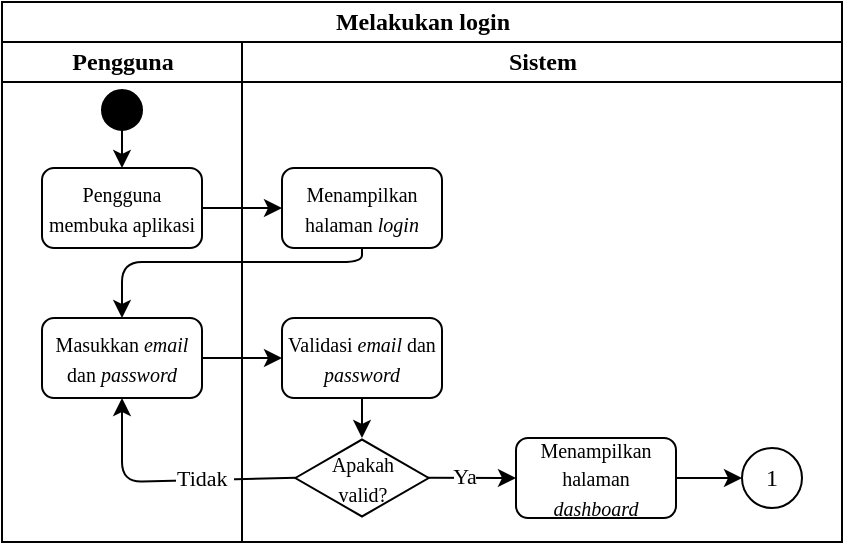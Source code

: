 <mxfile scale="12" border="0">
    <diagram id="rOM28EgXSGL1OjSXxfff" name="login">
        <mxGraphModel dx="1549" dy="776" grid="1" gridSize="10" guides="1" tooltips="1" connect="1" arrows="1" fold="1" page="1" pageScale="1" pageWidth="850" pageHeight="1100" math="0" shadow="0">
            <root>
                <mxCell id="0"/>
                <mxCell id="1" parent="0"/>
                <mxCell id="yGXZDMLqHqhs2f9pliSR-1" value="&lt;font face=&quot;Times New Roman&quot;&gt;Melakukan login&lt;/font&gt;" style="swimlane;childLayout=stackLayout;resizeParent=1;resizeParentMax=0;startSize=20;html=1;" parent="1" vertex="1">
                    <mxGeometry x="170.0" y="190" width="420" height="270" as="geometry"/>
                </mxCell>
                <mxCell id="yGXZDMLqHqhs2f9pliSR-2" value="&lt;font face=&quot;Times New Roman&quot;&gt;Pengguna&lt;/font&gt;" style="swimlane;startSize=20;html=1;" parent="yGXZDMLqHqhs2f9pliSR-1" vertex="1">
                    <mxGeometry y="20" width="120" height="250" as="geometry"/>
                </mxCell>
                <mxCell id="wpD9_73ChZkuY0hzx4FB-7" value="" style="edgeStyle=none;html=1;" parent="yGXZDMLqHqhs2f9pliSR-2" source="NBcOWeKA5_7Qv3kQe-Lq-2" target="NBcOWeKA5_7Qv3kQe-Lq-3" edge="1">
                    <mxGeometry relative="1" as="geometry"/>
                </mxCell>
                <mxCell id="NBcOWeKA5_7Qv3kQe-Lq-2" value="" style="shape=ellipse;html=1;fillColor=strokeColor;fontSize=18;fontColor=#ffffff;" parent="yGXZDMLqHqhs2f9pliSR-2" vertex="1">
                    <mxGeometry x="50" y="24" width="20" height="20" as="geometry"/>
                </mxCell>
                <mxCell id="NBcOWeKA5_7Qv3kQe-Lq-3" value="&lt;p&gt;&lt;font face=&quot;Times New Roman&quot; style=&quot;font-size: 10px;&quot;&gt;Pengguna membuka aplikasi&lt;/font&gt;&lt;/p&gt;" style="rounded=1;whiteSpace=wrap;html=1;" parent="yGXZDMLqHqhs2f9pliSR-2" vertex="1">
                    <mxGeometry x="20.0" y="63" width="80" height="40" as="geometry"/>
                </mxCell>
                <mxCell id="wpD9_73ChZkuY0hzx4FB-2" value="&lt;font face=&quot;Times New Roman&quot;&gt;&lt;span style=&quot;font-size: 10px;&quot;&gt;Masukkan &lt;i&gt;email &lt;/i&gt;dan &lt;i&gt;password&lt;/i&gt;&lt;/span&gt;&lt;/font&gt;" style="rounded=1;whiteSpace=wrap;html=1;" parent="yGXZDMLqHqhs2f9pliSR-2" vertex="1">
                    <mxGeometry x="20.0" y="138" width="80" height="40" as="geometry"/>
                </mxCell>
                <mxCell id="yGXZDMLqHqhs2f9pliSR-3" value="&lt;font face=&quot;Times New Roman&quot;&gt;Sistem&lt;/font&gt;" style="swimlane;startSize=20;html=1;" parent="yGXZDMLqHqhs2f9pliSR-1" vertex="1">
                    <mxGeometry x="120" y="20" width="300" height="250" as="geometry"/>
                </mxCell>
                <mxCell id="wpD9_73ChZkuY0hzx4FB-1" value="&lt;span style=&quot;font-family: &amp;quot;Times New Roman&amp;quot;; font-size: 10px;&quot;&gt;Menampilkan halaman &lt;i&gt;login&lt;/i&gt;&lt;/span&gt;" style="rounded=1;whiteSpace=wrap;html=1;" parent="yGXZDMLqHqhs2f9pliSR-3" vertex="1">
                    <mxGeometry x="20.0" y="63" width="80" height="40" as="geometry"/>
                </mxCell>
                <mxCell id="wpD9_73ChZkuY0hzx4FB-20" value="" style="edgeStyle=none;html=1;" parent="yGXZDMLqHqhs2f9pliSR-3" source="wpD9_73ChZkuY0hzx4FB-3" target="wpD9_73ChZkuY0hzx4FB-19" edge="1">
                    <mxGeometry relative="1" as="geometry"/>
                </mxCell>
                <mxCell id="wpD9_73ChZkuY0hzx4FB-3" value="&lt;span style=&quot;font-family: &amp;quot;Times New Roman&amp;quot;; font-size: 10px;&quot;&gt;Validasi &lt;i&gt;email &lt;/i&gt;dan &lt;i&gt;password&lt;/i&gt;&lt;/span&gt;" style="rounded=1;whiteSpace=wrap;html=1;" parent="yGXZDMLqHqhs2f9pliSR-3" vertex="1">
                    <mxGeometry x="20.0" y="138" width="80" height="40" as="geometry"/>
                </mxCell>
                <mxCell id="AEWpQWC7EyRbZ7UwHENt-2" value="" style="edgeStyle=none;html=1;fontSize=9;" parent="yGXZDMLqHqhs2f9pliSR-3" source="wpD9_73ChZkuY0hzx4FB-5" target="wpD9_73ChZkuY0hzx4FB-6" edge="1">
                    <mxGeometry relative="1" as="geometry"/>
                </mxCell>
                <mxCell id="wpD9_73ChZkuY0hzx4FB-5" value="&lt;span style=&quot;font-family: &amp;quot;Times New Roman&amp;quot;; font-size: 10px;&quot;&gt;Menampilkan halaman &lt;i&gt;dashboard&lt;/i&gt;&lt;/span&gt;" style="rounded=1;whiteSpace=wrap;html=1;" parent="yGXZDMLqHqhs2f9pliSR-3" vertex="1">
                    <mxGeometry x="137" y="198" width="80" height="40" as="geometry"/>
                </mxCell>
                <mxCell id="wpD9_73ChZkuY0hzx4FB-6" value="&lt;font face=&quot;Times New Roman&quot;&gt;1&lt;/font&gt;" style="ellipse;whiteSpace=wrap;html=1;aspect=fixed;" parent="yGXZDMLqHqhs2f9pliSR-3" vertex="1">
                    <mxGeometry x="250" y="203" width="30" height="30" as="geometry"/>
                </mxCell>
                <mxCell id="wpD9_73ChZkuY0hzx4FB-14" value="" style="endArrow=classic;html=1;entryX=0;entryY=0.5;entryDx=0;entryDy=0;exitX=0.987;exitY=0.498;exitDx=0;exitDy=0;exitPerimeter=0;" parent="yGXZDMLqHqhs2f9pliSR-3" source="wpD9_73ChZkuY0hzx4FB-19" target="wpD9_73ChZkuY0hzx4FB-5" edge="1">
                    <mxGeometry relative="1" as="geometry">
                        <mxPoint x="60.0" y="238.0" as="sourcePoint"/>
                        <mxPoint x="70.0" y="318" as="targetPoint"/>
                    </mxGeometry>
                </mxCell>
                <mxCell id="wpD9_73ChZkuY0hzx4FB-15" value="&lt;font face=&quot;Times New Roman&quot;&gt;Ya&lt;/font&gt;" style="edgeLabel;resizable=0;html=1;align=center;verticalAlign=middle;" parent="wpD9_73ChZkuY0hzx4FB-14" connectable="0" vertex="1">
                    <mxGeometry relative="1" as="geometry">
                        <mxPoint x="-4" y="-1" as="offset"/>
                    </mxGeometry>
                </mxCell>
                <mxCell id="wpD9_73ChZkuY0hzx4FB-19" value="&lt;font style=&quot;font-size: 10px;&quot; face=&quot;Times New Roman&quot;&gt;Apakah &lt;br&gt;valid?&lt;/font&gt;" style="html=1;whiteSpace=wrap;aspect=fixed;shape=isoRectangle;" parent="yGXZDMLqHqhs2f9pliSR-3" vertex="1">
                    <mxGeometry x="26.66" y="198" width="66.67" height="40" as="geometry"/>
                </mxCell>
                <mxCell id="wpD9_73ChZkuY0hzx4FB-8" value="" style="edgeStyle=none;html=1;" parent="yGXZDMLqHqhs2f9pliSR-1" source="NBcOWeKA5_7Qv3kQe-Lq-3" target="wpD9_73ChZkuY0hzx4FB-1" edge="1">
                    <mxGeometry relative="1" as="geometry"/>
                </mxCell>
                <mxCell id="wpD9_73ChZkuY0hzx4FB-9" value="" style="edgeStyle=none;html=1;entryX=0.5;entryY=0;entryDx=0;entryDy=0;" parent="yGXZDMLqHqhs2f9pliSR-1" source="wpD9_73ChZkuY0hzx4FB-1" target="wpD9_73ChZkuY0hzx4FB-2" edge="1">
                    <mxGeometry relative="1" as="geometry">
                        <Array as="points">
                            <mxPoint x="180.0" y="130"/>
                            <mxPoint x="60.0" y="130"/>
                            <mxPoint x="60.0" y="153"/>
                        </Array>
                    </mxGeometry>
                </mxCell>
                <mxCell id="wpD9_73ChZkuY0hzx4FB-10" value="" style="edgeStyle=none;html=1;" parent="yGXZDMLqHqhs2f9pliSR-1" source="wpD9_73ChZkuY0hzx4FB-2" target="wpD9_73ChZkuY0hzx4FB-3" edge="1">
                    <mxGeometry relative="1" as="geometry"/>
                </mxCell>
                <mxCell id="wpD9_73ChZkuY0hzx4FB-22" value="" style="endArrow=classic;html=1;entryX=0.5;entryY=1;entryDx=0;entryDy=0;exitX=0.003;exitY=0.498;exitDx=0;exitDy=0;exitPerimeter=0;" parent="yGXZDMLqHqhs2f9pliSR-1" source="wpD9_73ChZkuY0hzx4FB-19" target="wpD9_73ChZkuY0hzx4FB-2" edge="1">
                    <mxGeometry relative="1" as="geometry">
                        <mxPoint x="80.005" y="228.0" as="sourcePoint"/>
                        <mxPoint x="80.41" y="278.8" as="targetPoint"/>
                        <Array as="points">
                            <mxPoint x="60.0" y="240"/>
                        </Array>
                    </mxGeometry>
                </mxCell>
                <mxCell id="wpD9_73ChZkuY0hzx4FB-23" value="&lt;font face=&quot;Times New Roman&quot;&gt;Tidak&amp;nbsp;&lt;/font&gt;" style="edgeLabel;resizable=0;html=1;align=center;verticalAlign=middle;" parent="wpD9_73ChZkuY0hzx4FB-22" connectable="0" vertex="1">
                    <mxGeometry relative="1" as="geometry">
                        <mxPoint x="18" y="-2" as="offset"/>
                    </mxGeometry>
                </mxCell>
            </root>
        </mxGraphModel>
    </diagram>
    <diagram id="yIPucUJE3n9gaA22cu0y" name="mengunduh data rekam medis">
        <mxGraphModel dx="837" dy="419" grid="1" gridSize="10" guides="1" tooltips="1" connect="1" arrows="1" fold="1" page="1" pageScale="1" pageWidth="850" pageHeight="1100" math="0" shadow="0">
            <root>
                <mxCell id="0"/>
                <mxCell id="1" parent="0"/>
                <mxCell id="-tQERV03YqxkUorgyJxM-1" value="Mengunduh data rekam medis" style="swimlane;childLayout=stackLayout;resizeParent=1;resizeParentMax=0;startSize=20;html=1;fontFamily=Times New Roman;fontSize=9;" parent="1" vertex="1">
                    <mxGeometry x="100" y="140" width="500" height="250" as="geometry"/>
                </mxCell>
                <mxCell id="-tQERV03YqxkUorgyJxM-2" value="Bidan" style="swimlane;startSize=20;html=1;fontFamily=Times New Roman;fontSize=9;" parent="-tQERV03YqxkUorgyJxM-1" vertex="1">
                    <mxGeometry y="20" width="120" height="230" as="geometry"/>
                </mxCell>
                <mxCell id="-tQERV03YqxkUorgyJxM-3" value="" style="edgeStyle=none;html=1;fontFamily=Times New Roman;fontSize=9;" parent="-tQERV03YqxkUorgyJxM-2" source="-tQERV03YqxkUorgyJxM-4" target="-tQERV03YqxkUorgyJxM-5" edge="1">
                    <mxGeometry relative="1" as="geometry"/>
                </mxCell>
                <mxCell id="-tQERV03YqxkUorgyJxM-4" value="&lt;font face=&quot;Times New Roman&quot;&gt;1&lt;/font&gt;" style="ellipse;whiteSpace=wrap;html=1;aspect=fixed;" parent="-tQERV03YqxkUorgyJxM-2" vertex="1">
                    <mxGeometry x="45.0" y="30" width="30" height="30" as="geometry"/>
                </mxCell>
                <mxCell id="-tQERV03YqxkUorgyJxM-5" value="Memilih menu asesment kebidanan" style="rounded=1;whiteSpace=wrap;html=1;fontFamily=Times New Roman;fontSize=10;" parent="-tQERV03YqxkUorgyJxM-2" vertex="1">
                    <mxGeometry x="20.0" y="77" width="80" height="40" as="geometry"/>
                </mxCell>
                <mxCell id="-tQERV03YqxkUorgyJxM-6" value="Memilih tombol PDF" style="rounded=1;whiteSpace=wrap;html=1;fontFamily=Times New Roman;fontSize=10;" parent="-tQERV03YqxkUorgyJxM-2" vertex="1">
                    <mxGeometry x="20.0" y="180" width="80" height="40" as="geometry"/>
                </mxCell>
                <mxCell id="-tQERV03YqxkUorgyJxM-8" value="Sistem" style="swimlane;startSize=20;html=1;fontFamily=Times New Roman;fontSize=9;" parent="-tQERV03YqxkUorgyJxM-1" vertex="1">
                    <mxGeometry x="120" y="20" width="200" height="230" as="geometry"/>
                </mxCell>
                <mxCell id="a81cINspk5vAHDBJERLx-19" value="" style="edgeStyle=none;html=1;fontSize=9;" parent="-tQERV03YqxkUorgyJxM-8" source="-tQERV03YqxkUorgyJxM-9" target="a81cINspk5vAHDBJERLx-18" edge="1">
                    <mxGeometry relative="1" as="geometry"/>
                </mxCell>
                <mxCell id="-tQERV03YqxkUorgyJxM-9" value="Menampilkan halaman asesment kebidanan" style="rounded=1;whiteSpace=wrap;html=1;fontFamily=Times New Roman;fontSize=10;" parent="-tQERV03YqxkUorgyJxM-8" vertex="1">
                    <mxGeometry x="20.0" y="77" width="80" height="40" as="geometry"/>
                </mxCell>
                <mxCell id="-tQERV03YqxkUorgyJxM-10" value="Menampilkan dokumen PDF dan mengunduhnya" style="rounded=1;whiteSpace=wrap;html=1;fontFamily=Times New Roman;fontSize=10;" parent="-tQERV03YqxkUorgyJxM-8" vertex="1">
                    <mxGeometry x="20" y="175" width="80" height="50" as="geometry"/>
                </mxCell>
                <mxCell id="-tQERV03YqxkUorgyJxM-16" value="" style="ellipse;html=1;shape=endState;fillColor=strokeColor;fontFamily=Times New Roman;fontSize=10;" parent="-tQERV03YqxkUorgyJxM-8" vertex="1">
                    <mxGeometry x="130.0" y="185" width="30" height="30" as="geometry"/>
                </mxCell>
                <mxCell id="-tQERV03YqxkUorgyJxM-28" value="" style="edgeStyle=none;html=1;fontFamily=Times New Roman;fontSize=9;" parent="-tQERV03YqxkUorgyJxM-8" edge="1">
                    <mxGeometry relative="1" as="geometry">
                        <mxPoint x="100.0" y="199.83" as="sourcePoint"/>
                        <mxPoint x="130.0" y="200" as="targetPoint"/>
                    </mxGeometry>
                </mxCell>
                <mxCell id="a81cINspk5vAHDBJERLx-18" value="" style="line;strokeWidth=4;html=1;perimeter=backbonePerimeter;points=[];outlineConnect=0;fontSize=9;" parent="-tQERV03YqxkUorgyJxM-8" vertex="1">
                    <mxGeometry x="37.5" y="130" width="45" height="10" as="geometry"/>
                </mxCell>
                <mxCell id="-tQERV03YqxkUorgyJxM-21" value="" style="edgeStyle=none;html=1;fontFamily=Times New Roman;fontSize=9;" parent="-tQERV03YqxkUorgyJxM-1" source="-tQERV03YqxkUorgyJxM-5" target="-tQERV03YqxkUorgyJxM-9" edge="1">
                    <mxGeometry relative="1" as="geometry"/>
                </mxCell>
                <mxCell id="-tQERV03YqxkUorgyJxM-22" value="" style="edgeStyle=none;html=1;fontFamily=Times New Roman;fontSize=9;entryX=0.5;entryY=0;entryDx=0;entryDy=0;" parent="-tQERV03YqxkUorgyJxM-1" source="a81cINspk5vAHDBJERLx-18" target="-tQERV03YqxkUorgyJxM-6" edge="1">
                    <mxGeometry relative="1" as="geometry">
                        <Array as="points">
                            <mxPoint x="170" y="170"/>
                            <mxPoint x="60.0" y="170"/>
                        </Array>
                        <mxPoint x="170" y="170" as="sourcePoint"/>
                    </mxGeometry>
                </mxCell>
                <mxCell id="-tQERV03YqxkUorgyJxM-23" value="" style="edgeStyle=none;html=1;fontFamily=Times New Roman;fontSize=9;" parent="-tQERV03YqxkUorgyJxM-1" source="-tQERV03YqxkUorgyJxM-6" target="-tQERV03YqxkUorgyJxM-10" edge="1">
                    <mxGeometry relative="1" as="geometry"/>
                </mxCell>
                <mxCell id="a81cINspk5vAHDBJERLx-6" value="Admin dan Dokter" style="swimlane;startSize=20;html=1;fontFamily=Times New Roman;fontSize=9;" parent="-tQERV03YqxkUorgyJxM-1" vertex="1">
                    <mxGeometry x="320" y="20" width="180" height="230" as="geometry"/>
                </mxCell>
                <mxCell id="a81cINspk5vAHDBJERLx-12" value="&lt;font face=&quot;Times New Roman&quot;&gt;1&lt;/font&gt;" style="ellipse;whiteSpace=wrap;html=1;aspect=fixed;" parent="a81cINspk5vAHDBJERLx-6" vertex="1">
                    <mxGeometry x="75.0" y="30" width="30" height="30" as="geometry"/>
                </mxCell>
                <mxCell id="a81cINspk5vAHDBJERLx-13" value="Memilih menu asesment kebidanan" style="rounded=1;whiteSpace=wrap;html=1;fontFamily=Times New Roman;fontSize=10;" parent="a81cINspk5vAHDBJERLx-6" vertex="1">
                    <mxGeometry x="50.0" y="77" width="80" height="40" as="geometry"/>
                </mxCell>
                <mxCell id="a81cINspk5vAHDBJERLx-11" value="" style="edgeStyle=none;html=1;fontFamily=Times New Roman;fontSize=9;" parent="a81cINspk5vAHDBJERLx-6" source="a81cINspk5vAHDBJERLx-12" target="a81cINspk5vAHDBJERLx-13" edge="1">
                    <mxGeometry relative="1" as="geometry"/>
                </mxCell>
                <mxCell id="a81cINspk5vAHDBJERLx-22" value="Mellihat data rekam medis" style="rounded=1;whiteSpace=wrap;html=1;fontFamily=Times New Roman;fontSize=10;" parent="a81cINspk5vAHDBJERLx-6" vertex="1">
                    <mxGeometry x="50.0" y="130" width="80" height="40" as="geometry"/>
                </mxCell>
                <mxCell id="a81cINspk5vAHDBJERLx-21" value="" style="edgeStyle=none;html=1;fontFamily=Times New Roman;fontSize=9;entryX=1;entryY=0.5;entryDx=0;entryDy=0;exitX=0;exitY=0.5;exitDx=0;exitDy=0;" parent="-tQERV03YqxkUorgyJxM-1" source="a81cINspk5vAHDBJERLx-13" target="-tQERV03YqxkUorgyJxM-9" edge="1">
                    <mxGeometry relative="1" as="geometry">
                        <mxPoint x="260.0" y="127" as="sourcePoint"/>
                        <mxPoint x="300.0" y="127" as="targetPoint"/>
                    </mxGeometry>
                </mxCell>
                <mxCell id="a81cINspk5vAHDBJERLx-20" value="" style="edgeStyle=none;html=1;fontSize=9;entryX=0;entryY=0.5;entryDx=0;entryDy=0;" parent="-tQERV03YqxkUorgyJxM-1" source="a81cINspk5vAHDBJERLx-18" target="a81cINspk5vAHDBJERLx-22" edge="1">
                    <mxGeometry relative="1" as="geometry">
                        <mxPoint x="350" y="170" as="targetPoint"/>
                        <Array as="points">
                            <mxPoint x="190" y="170"/>
                        </Array>
                    </mxGeometry>
                </mxCell>
                <mxCell id="a81cINspk5vAHDBJERLx-23" value="" style="edgeStyle=none;html=1;fontFamily=Times New Roman;fontSize=9;exitX=0.5;exitY=1;exitDx=0;exitDy=0;entryX=1;entryY=0.5;entryDx=0;entryDy=0;" parent="-tQERV03YqxkUorgyJxM-1" source="a81cINspk5vAHDBJERLx-22" target="-tQERV03YqxkUorgyJxM-16" edge="1">
                    <mxGeometry relative="1" as="geometry">
                        <mxPoint x="410.0" y="220.0" as="sourcePoint"/>
                        <mxPoint x="440.0" y="220.17" as="targetPoint"/>
                        <Array as="points">
                            <mxPoint x="410" y="220"/>
                        </Array>
                    </mxGeometry>
                </mxCell>
            </root>
        </mxGraphModel>
    </diagram>
    <diagram id="3k0MLAcqD925rRoFf5aj" name="mengisi rekam medis">
        <mxGraphModel dx="620" dy="310" grid="1" gridSize="10" guides="1" tooltips="1" connect="1" arrows="1" fold="1" page="1" pageScale="1" pageWidth="850" pageHeight="1100" math="0" shadow="0">
            <root>
                <mxCell id="0"/>
                <mxCell id="1" parent="0"/>
                <mxCell id="4Z1UyFraanRnwIL3hAzY-1" value="Mengisi rekam medis" style="swimlane;childLayout=stackLayout;resizeParent=1;resizeParentMax=0;startSize=20;html=1;fontFamily=Times New Roman;fontSize=9;" parent="1" vertex="1">
                    <mxGeometry x="130" y="130" width="410" height="390" as="geometry"/>
                </mxCell>
                <mxCell id="4Z1UyFraanRnwIL3hAzY-2" value="Bidan" style="swimlane;startSize=20;html=1;fontFamily=Times New Roman;fontSize=9;" parent="4Z1UyFraanRnwIL3hAzY-1" vertex="1">
                    <mxGeometry y="20" width="120" height="370" as="geometry"/>
                </mxCell>
                <mxCell id="ig0IawG--2JsOJ9dIDmj-2" value="" style="edgeStyle=none;html=1;fontFamily=Times New Roman;fontSize=9;" parent="4Z1UyFraanRnwIL3hAzY-2" source="u4vHyEz7D8XCrq8_jm8--1" target="xzpuUWx4wUiusG6wZ6yc-1" edge="1">
                    <mxGeometry relative="1" as="geometry"/>
                </mxCell>
                <mxCell id="u4vHyEz7D8XCrq8_jm8--1" value="&lt;font face=&quot;Times New Roman&quot;&gt;1&lt;/font&gt;" style="ellipse;whiteSpace=wrap;html=1;aspect=fixed;" parent="4Z1UyFraanRnwIL3hAzY-2" vertex="1">
                    <mxGeometry x="45.0" y="30" width="30" height="30" as="geometry"/>
                </mxCell>
                <mxCell id="xzpuUWx4wUiusG6wZ6yc-1" value="Memilih menu asesment kebidanan" style="rounded=1;whiteSpace=wrap;html=1;fontFamily=Times New Roman;fontSize=10;" parent="4Z1UyFraanRnwIL3hAzY-2" vertex="1">
                    <mxGeometry x="20.0" y="90" width="80" height="40" as="geometry"/>
                </mxCell>
                <mxCell id="ury-7Eci5EKRdXE8u99b-1" value="Memilih tombol &lt;i&gt;entry&lt;/i&gt;" style="rounded=1;whiteSpace=wrap;html=1;fontFamily=Times New Roman;fontSize=10;" parent="4Z1UyFraanRnwIL3hAzY-2" vertex="1">
                    <mxGeometry x="20.0" y="180" width="80" height="40" as="geometry"/>
                </mxCell>
                <mxCell id="AvXjlAr5EjhV6QNtOvoL-2" value="&lt;i&gt;Input&lt;/i&gt;&amp;nbsp;rekam medis" style="rounded=1;whiteSpace=wrap;html=1;fontFamily=Times New Roman;fontSize=10;" parent="4Z1UyFraanRnwIL3hAzY-2" vertex="1">
                    <mxGeometry x="20.0" y="270" width="80" height="40" as="geometry"/>
                </mxCell>
                <mxCell id="ig0IawG--2JsOJ9dIDmj-3" value="" style="edgeStyle=none;html=1;fontFamily=Times New Roman;fontSize=9;" parent="4Z1UyFraanRnwIL3hAzY-1" source="xzpuUWx4wUiusG6wZ6yc-1" target="xzpuUWx4wUiusG6wZ6yc-2" edge="1">
                    <mxGeometry relative="1" as="geometry"/>
                </mxCell>
                <mxCell id="ig0IawG--2JsOJ9dIDmj-4" value="" style="edgeStyle=none;html=1;fontFamily=Times New Roman;fontSize=9;entryX=0.5;entryY=0;entryDx=0;entryDy=0;" parent="4Z1UyFraanRnwIL3hAzY-1" source="xzpuUWx4wUiusG6wZ6yc-2" target="ury-7Eci5EKRdXE8u99b-1" edge="1">
                    <mxGeometry relative="1" as="geometry">
                        <Array as="points">
                            <mxPoint x="180.0" y="170"/>
                            <mxPoint x="60.0" y="170"/>
                        </Array>
                    </mxGeometry>
                </mxCell>
                <mxCell id="ig0IawG--2JsOJ9dIDmj-5" value="" style="edgeStyle=none;html=1;fontFamily=Times New Roman;fontSize=9;" parent="4Z1UyFraanRnwIL3hAzY-1" source="ury-7Eci5EKRdXE8u99b-1" target="ury-7Eci5EKRdXE8u99b-2" edge="1">
                    <mxGeometry relative="1" as="geometry"/>
                </mxCell>
                <mxCell id="ig0IawG--2JsOJ9dIDmj-6" value="" style="edgeStyle=none;html=1;fontFamily=Times New Roman;fontSize=9;entryX=0.5;entryY=0;entryDx=0;entryDy=0;" parent="4Z1UyFraanRnwIL3hAzY-1" source="ury-7Eci5EKRdXE8u99b-2" target="AvXjlAr5EjhV6QNtOvoL-2" edge="1">
                    <mxGeometry relative="1" as="geometry">
                        <Array as="points">
                            <mxPoint x="180.0" y="260"/>
                            <mxPoint x="60.0" y="260"/>
                        </Array>
                    </mxGeometry>
                </mxCell>
                <mxCell id="ig0IawG--2JsOJ9dIDmj-7" value="" style="edgeStyle=none;html=1;fontFamily=Times New Roman;fontSize=9;" parent="4Z1UyFraanRnwIL3hAzY-1" source="AvXjlAr5EjhV6QNtOvoL-2" target="QrXQvCHJxVSaOvWS8BlU-2" edge="1">
                    <mxGeometry relative="1" as="geometry"/>
                </mxCell>
                <mxCell id="ig0IawG--2JsOJ9dIDmj-11" value="" style="endArrow=classic;html=1;fontFamily=Times New Roman;fontSize=9;exitX=0.009;exitY=0.507;exitDx=0;exitDy=0;exitPerimeter=0;entryX=0.5;entryY=1;entryDx=0;entryDy=0;" parent="4Z1UyFraanRnwIL3hAzY-1" source="QrXQvCHJxVSaOvWS8BlU-1" target="AvXjlAr5EjhV6QNtOvoL-2" edge="1">
                    <mxGeometry relative="1" as="geometry">
                        <mxPoint x="99.72" y="370.0" as="sourcePoint"/>
                        <mxPoint x="99.82" y="399.94" as="targetPoint"/>
                        <Array as="points">
                            <mxPoint x="60.0" y="365"/>
                        </Array>
                    </mxGeometry>
                </mxCell>
                <mxCell id="4Z1UyFraanRnwIL3hAzY-3" value="Sistem" style="swimlane;startSize=20;html=1;fontFamily=Times New Roman;fontSize=9;" parent="4Z1UyFraanRnwIL3hAzY-1" vertex="1">
                    <mxGeometry x="120" y="20" width="290" height="370" as="geometry"/>
                </mxCell>
                <mxCell id="xzpuUWx4wUiusG6wZ6yc-2" value="Menampilkan halaman asesment kebidanan" style="rounded=1;whiteSpace=wrap;html=1;fontFamily=Times New Roman;fontSize=10;" parent="4Z1UyFraanRnwIL3hAzY-3" vertex="1">
                    <mxGeometry x="20.0" y="90" width="80" height="40" as="geometry"/>
                </mxCell>
                <mxCell id="ury-7Eci5EKRdXE8u99b-2" value="Menampilkan halaman &lt;i&gt;entry &lt;/i&gt;pasien asesment kebidanan" style="rounded=1;whiteSpace=wrap;html=1;fontFamily=Times New Roman;fontSize=10;" parent="4Z1UyFraanRnwIL3hAzY-3" vertex="1">
                    <mxGeometry x="20" y="175" width="80" height="50" as="geometry"/>
                </mxCell>
                <mxCell id="QrXQvCHJxVSaOvWS8BlU-1" value="&lt;span style=&quot;font-size: 9px;&quot;&gt;Apakah valid?&lt;/span&gt;" style="html=1;whiteSpace=wrap;aspect=fixed;shape=isoRectangle;fontFamily=Times New Roman;fontSize=10;" parent="4Z1UyFraanRnwIL3hAzY-3" vertex="1">
                    <mxGeometry x="35.0" y="330" width="50" height="30" as="geometry"/>
                </mxCell>
                <mxCell id="ig0IawG--2JsOJ9dIDmj-8" value="" style="edgeStyle=none;html=1;fontFamily=Times New Roman;fontSize=9;" parent="4Z1UyFraanRnwIL3hAzY-3" source="QrXQvCHJxVSaOvWS8BlU-2" edge="1">
                    <mxGeometry relative="1" as="geometry">
                        <mxPoint x="60.0" y="330" as="targetPoint"/>
                    </mxGeometry>
                </mxCell>
                <mxCell id="QrXQvCHJxVSaOvWS8BlU-2" value="Validasi &lt;i&gt;form &lt;/i&gt;data rekam medis" style="rounded=1;whiteSpace=wrap;html=1;fontFamily=Times New Roman;fontSize=10;" parent="4Z1UyFraanRnwIL3hAzY-3" vertex="1">
                    <mxGeometry x="20.0" y="270" width="80" height="40" as="geometry"/>
                </mxCell>
                <mxCell id="ig0IawG--2JsOJ9dIDmj-13" value="" style="edgeStyle=none;html=1;fontFamily=Times New Roman;fontSize=9;" parent="4Z1UyFraanRnwIL3hAzY-3" source="pytusVHcNA4qxRhGtBhn-1" target="ig0IawG--2JsOJ9dIDmj-1" edge="1">
                    <mxGeometry relative="1" as="geometry"/>
                </mxCell>
                <mxCell id="pytusVHcNA4qxRhGtBhn-1" value="Menampilkan halaman asesment kebidanan" style="rounded=1;whiteSpace=wrap;html=1;fontFamily=Times New Roman;fontSize=10;" parent="4Z1UyFraanRnwIL3hAzY-3" vertex="1">
                    <mxGeometry x="135.0" y="325" width="80" height="40" as="geometry"/>
                </mxCell>
                <mxCell id="ig0IawG--2JsOJ9dIDmj-1" value="" style="ellipse;html=1;shape=endState;fillColor=strokeColor;fontFamily=Times New Roman;fontSize=10;" parent="4Z1UyFraanRnwIL3hAzY-3" vertex="1">
                    <mxGeometry x="250.0" y="330" width="30" height="30" as="geometry"/>
                </mxCell>
                <mxCell id="ig0IawG--2JsOJ9dIDmj-9" value="" style="endArrow=classic;html=1;fontFamily=Times New Roman;fontSize=9;exitX=0.988;exitY=0.496;exitDx=0;exitDy=0;exitPerimeter=0;entryX=0;entryY=0.5;entryDx=0;entryDy=0;" parent="4Z1UyFraanRnwIL3hAzY-3" source="QrXQvCHJxVSaOvWS8BlU-1" target="pytusVHcNA4qxRhGtBhn-1" edge="1">
                    <mxGeometry relative="1" as="geometry">
                        <mxPoint x="-100.0" y="360" as="sourcePoint"/>
                        <mxPoint x="-4.547e-13" y="360" as="targetPoint"/>
                    </mxGeometry>
                </mxCell>
                <mxCell id="ig0IawG--2JsOJ9dIDmj-10" value="Ya" style="edgeLabel;resizable=0;html=1;align=center;verticalAlign=middle;fontFamily=Times New Roman;fontSize=9;" parent="ig0IawG--2JsOJ9dIDmj-9" connectable="0" vertex="1">
                    <mxGeometry relative="1" as="geometry">
                        <mxPoint x="-4" y="-1" as="offset"/>
                    </mxGeometry>
                </mxCell>
                <mxCell id="ig0IawG--2JsOJ9dIDmj-14" value="" style="edgeStyle=none;html=1;fontFamily=Times New Roman;fontSize=9;entryX=0.5;entryY=0;entryDx=0;entryDy=0;" parent="4Z1UyFraanRnwIL3hAzY-3" target="ig0IawG--2JsOJ9dIDmj-1" edge="1">
                    <mxGeometry relative="1" as="geometry">
                        <mxPoint x="100.0" y="199.71" as="sourcePoint"/>
                        <mxPoint x="140" y="199.71" as="targetPoint"/>
                        <Array as="points">
                            <mxPoint x="265.0" y="200"/>
                        </Array>
                    </mxGeometry>
                </mxCell>
                <mxCell id="ig0IawG--2JsOJ9dIDmj-15" value="" style="edgeStyle=none;html=1;fontFamily=Times New Roman;fontSize=9;entryX=0.5;entryY=0;entryDx=0;entryDy=0;exitX=1;exitY=0.5;exitDx=0;exitDy=0;" parent="4Z1UyFraanRnwIL3hAzY-3" source="xzpuUWx4wUiusG6wZ6yc-2" target="ig0IawG--2JsOJ9dIDmj-1" edge="1">
                    <mxGeometry relative="1" as="geometry">
                        <mxPoint x="110.0" y="209.71" as="sourcePoint"/>
                        <mxPoint x="155.0" y="405" as="targetPoint"/>
                        <Array as="points">
                            <mxPoint x="265.0" y="110"/>
                        </Array>
                    </mxGeometry>
                </mxCell>
                <mxCell id="p2HkPmTJ7kO3Dt14mOGA-1" value="Tidak" style="edgeLabel;resizable=0;html=1;align=center;verticalAlign=middle;fontFamily=Times New Roman;fontSize=9;" parent="1" connectable="0" vertex="1">
                    <mxGeometry x="250.17" y="494.066" as="geometry"/>
                </mxCell>
            </root>
        </mxGraphModel>
    </diagram>
    <diagram id="YKV4or-tMGEcXBG5KgGt" name="kelola master data pasien">
        <mxGraphModel dx="1068" dy="535" grid="1" gridSize="10" guides="1" tooltips="1" connect="1" arrows="1" fold="1" page="1" pageScale="1" pageWidth="850" pageHeight="1100" math="0" shadow="0">
            <root>
                <mxCell id="0"/>
                <mxCell id="1" parent="0"/>
                <mxCell id="-du91nxQO-u8g5eRTCmO-1" value="Kelola master data pasien" style="swimlane;childLayout=stackLayout;resizeParent=1;resizeParentMax=0;startSize=20;html=1;fontFamily=Times New Roman;fontSize=9;" parent="1" vertex="1">
                    <mxGeometry x="80.0" y="130" width="420" height="420" as="geometry"/>
                </mxCell>
                <mxCell id="-du91nxQO-u8g5eRTCmO-2" value="Admin/petugas pendaftaran" style="swimlane;startSize=20;html=1;fontFamily=Times New Roman;fontSize=9;" parent="-du91nxQO-u8g5eRTCmO-1" vertex="1">
                    <mxGeometry y="20" width="120" height="400" as="geometry"/>
                </mxCell>
                <mxCell id="Cw6Ud0KTWBW1kv823AjK-1" value="&lt;font face=&quot;Times New Roman&quot;&gt;1&lt;/font&gt;" style="ellipse;whiteSpace=wrap;html=1;aspect=fixed;" parent="-du91nxQO-u8g5eRTCmO-2" vertex="1">
                    <mxGeometry x="45.0" y="30" width="30" height="30" as="geometry"/>
                </mxCell>
                <mxCell id="AvbCtLXnAFX1cmKQj_4J-26" value="&lt;font style=&quot;font-size: 8px;&quot;&gt;Apakah ingin menonaktifkan data?&lt;/font&gt;" style="html=1;whiteSpace=wrap;aspect=fixed;shape=isoRectangle;fontFamily=Times New Roman;fontSize=10;" parent="-du91nxQO-u8g5eRTCmO-2" vertex="1">
                    <mxGeometry x="13.33" y="140" width="93.34" height="56" as="geometry"/>
                </mxCell>
                <mxCell id="AvbCtLXnAFX1cmKQj_4J-27" value="Mengubah master data pasien" style="rounded=1;whiteSpace=wrap;html=1;fontFamily=Times New Roman;fontSize=10;" parent="-du91nxQO-u8g5eRTCmO-2" vertex="1">
                    <mxGeometry x="20.0" y="297" width="80" height="40" as="geometry"/>
                </mxCell>
                <mxCell id="1pt4VH4EAOT_jhz90tjV-1" value="Apakah ingin diubah?" style="html=1;whiteSpace=wrap;aspect=fixed;shape=isoRectangle;fontFamily=Times New Roman;fontSize=10;" parent="-du91nxQO-u8g5eRTCmO-2" vertex="1">
                    <mxGeometry x="20.0" y="220" width="80" height="48" as="geometry"/>
                </mxCell>
                <mxCell id="1pt4VH4EAOT_jhz90tjV-2" value="" style="endArrow=classic;html=1;fontFamily=Times New Roman;fontSize=9;exitX=0.501;exitY=0.98;exitDx=0;exitDy=0;exitPerimeter=0;entryX=0.501;entryY=0.015;entryDx=0;entryDy=0;entryPerimeter=0;" parent="-du91nxQO-u8g5eRTCmO-2" source="AvbCtLXnAFX1cmKQj_4J-26" target="1pt4VH4EAOT_jhz90tjV-1" edge="1">
                    <mxGeometry relative="1" as="geometry">
                        <mxPoint x="64.483" y="210.056" as="sourcePoint"/>
                        <mxPoint x="100" y="210" as="targetPoint"/>
                    </mxGeometry>
                </mxCell>
                <mxCell id="1pt4VH4EAOT_jhz90tjV-3" value="Tidak" style="edgeLabel;resizable=0;html=1;align=center;verticalAlign=middle;fontFamily=Times New Roman;fontSize=9;" parent="1pt4VH4EAOT_jhz90tjV-2" connectable="0" vertex="1">
                    <mxGeometry relative="1" as="geometry">
                        <mxPoint y="-5" as="offset"/>
                    </mxGeometry>
                </mxCell>
                <mxCell id="1pt4VH4EAOT_jhz90tjV-9" value="" style="endArrow=classic;html=1;fontFamily=Times New Roman;fontSize=9;exitX=0.5;exitY=0.982;exitDx=0;exitDy=0;exitPerimeter=0;entryX=0.5;entryY=0;entryDx=0;entryDy=0;" parent="-du91nxQO-u8g5eRTCmO-2" source="1pt4VH4EAOT_jhz90tjV-1" target="AvbCtLXnAFX1cmKQj_4J-27" edge="1">
                    <mxGeometry relative="1" as="geometry">
                        <mxPoint x="59.873" y="268" as="sourcePoint"/>
                        <mxPoint x="59.86" y="293.84" as="targetPoint"/>
                    </mxGeometry>
                </mxCell>
                <mxCell id="1pt4VH4EAOT_jhz90tjV-10" value="Ya" style="edgeLabel;resizable=0;html=1;align=center;verticalAlign=middle;fontFamily=Times New Roman;fontSize=9;" parent="1pt4VH4EAOT_jhz90tjV-9" connectable="0" vertex="1">
                    <mxGeometry relative="1" as="geometry">
                        <mxPoint y="-5" as="offset"/>
                    </mxGeometry>
                </mxCell>
                <mxCell id="AvbCtLXnAFX1cmKQj_4J-49" value="" style="edgeStyle=none;html=1;fontFamily=Times New Roman;fontSize=9;entryX=0.5;entryY=0;entryDx=0;entryDy=0;" parent="-du91nxQO-u8g5eRTCmO-1" source="Cw6Ud0KTWBW1kv823AjK-1" target="AvbCtLXnAFX1cmKQj_4J-25" edge="1">
                    <mxGeometry relative="1" as="geometry"/>
                </mxCell>
                <mxCell id="AvbCtLXnAFX1cmKQj_4J-43" value="" style="edgeStyle=none;html=1;fontFamily=Times New Roman;fontSize=9;entryX=0.5;entryY=0.01;entryDx=0;entryDy=0;entryPerimeter=0;" parent="-du91nxQO-u8g5eRTCmO-1" source="AvbCtLXnAFX1cmKQj_4J-30" target="AvbCtLXnAFX1cmKQj_4J-26" edge="1">
                    <mxGeometry relative="1" as="geometry">
                        <Array as="points">
                            <mxPoint x="180.0" y="150"/>
                            <mxPoint x="60.0" y="150"/>
                        </Array>
                    </mxGeometry>
                </mxCell>
                <mxCell id="AvbCtLXnAFX1cmKQj_4J-44" value="" style="endArrow=classic;html=1;fontFamily=Times New Roman;fontSize=9;exitX=0.998;exitY=0.501;exitDx=0;exitDy=0;exitPerimeter=0;entryX=0;entryY=0.5;entryDx=0;entryDy=0;" parent="-du91nxQO-u8g5eRTCmO-1" source="AvbCtLXnAFX1cmKQj_4J-26" target="AvbCtLXnAFX1cmKQj_4J-31" edge="1">
                    <mxGeometry relative="1" as="geometry">
                        <mxPoint x="-128.0" y="90" as="sourcePoint"/>
                        <mxPoint x="-28.0" y="90" as="targetPoint"/>
                    </mxGeometry>
                </mxCell>
                <mxCell id="AvbCtLXnAFX1cmKQj_4J-46" value="" style="edgeStyle=none;html=1;fontFamily=Times New Roman;fontSize=9;" parent="-du91nxQO-u8g5eRTCmO-1" source="AvbCtLXnAFX1cmKQj_4J-27" target="AvbCtLXnAFX1cmKQj_4J-33" edge="1">
                    <mxGeometry relative="1" as="geometry"/>
                </mxCell>
                <mxCell id="AvbCtLXnAFX1cmKQj_4J-47" value="" style="endArrow=classic;html=1;fontFamily=Times New Roman;fontSize=9;exitX=0.01;exitY=0.499;exitDx=0;exitDy=0;exitPerimeter=0;entryX=0.5;entryY=1;entryDx=0;entryDy=0;" parent="-du91nxQO-u8g5eRTCmO-1" source="AvbCtLXnAFX1cmKQj_4J-34" target="AvbCtLXnAFX1cmKQj_4J-27" edge="1">
                    <mxGeometry relative="1" as="geometry">
                        <mxPoint x="-48.0" y="257" as="sourcePoint"/>
                        <mxPoint x="-48.0" y="287" as="targetPoint"/>
                        <Array as="points">
                            <mxPoint x="60.0" y="392"/>
                        </Array>
                    </mxGeometry>
                </mxCell>
                <mxCell id="1pt4VH4EAOT_jhz90tjV-5" value="" style="endArrow=classic;html=1;fontFamily=Times New Roman;fontSize=9;exitX=0.996;exitY=0.501;exitDx=0;exitDy=0;exitPerimeter=0;entryX=0;entryY=0.5;entryDx=0;entryDy=0;" parent="-du91nxQO-u8g5eRTCmO-1" source="1pt4VH4EAOT_jhz90tjV-1" target="1pt4VH4EAOT_jhz90tjV-4" edge="1">
                    <mxGeometry relative="1" as="geometry">
                        <mxPoint x="100.003" y="270.056" as="sourcePoint"/>
                        <mxPoint x="135.52" y="270" as="targetPoint"/>
                    </mxGeometry>
                </mxCell>
                <mxCell id="-du91nxQO-u8g5eRTCmO-3" value="Sistem" style="swimlane;startSize=20;html=1;fontFamily=Times New Roman;fontSize=9;" parent="-du91nxQO-u8g5eRTCmO-1" vertex="1">
                    <mxGeometry x="120" y="20" width="300" height="400" as="geometry"/>
                </mxCell>
                <mxCell id="AvbCtLXnAFX1cmKQj_4J-25" value="Memilih menu master data pasien" style="rounded=1;whiteSpace=wrap;html=1;fontFamily=Times New Roman;fontSize=10;" parent="-du91nxQO-u8g5eRTCmO-3" vertex="1">
                    <mxGeometry x="-100.0" y="80" width="80" height="40" as="geometry"/>
                </mxCell>
                <mxCell id="AvbCtLXnAFX1cmKQj_4J-30" value="Menampilkan halaman master data pasien" style="rounded=1;whiteSpace=wrap;html=1;fontFamily=Times New Roman;fontSize=10;" parent="-du91nxQO-u8g5eRTCmO-3" vertex="1">
                    <mxGeometry x="22.0" y="80" width="80" height="40" as="geometry"/>
                </mxCell>
                <mxCell id="AvbCtLXnAFX1cmKQj_4J-31" value="Menonaktifkan data" style="rounded=1;whiteSpace=wrap;html=1;fontFamily=Times New Roman;fontSize=10;" parent="-du91nxQO-u8g5eRTCmO-3" vertex="1">
                    <mxGeometry x="22.0" y="148" width="80" height="40" as="geometry"/>
                </mxCell>
                <mxCell id="AvbCtLXnAFX1cmKQj_4J-33" value="Validasi &lt;i&gt;form&lt;/i&gt;&amp;nbsp;data akun pengguna" style="rounded=1;whiteSpace=wrap;html=1;fontFamily=Times New Roman;fontSize=10;" parent="-du91nxQO-u8g5eRTCmO-3" vertex="1">
                    <mxGeometry x="22.0" y="297" width="80" height="40" as="geometry"/>
                </mxCell>
                <mxCell id="AvbCtLXnAFX1cmKQj_4J-34" value="&lt;font style=&quot;font-size: 9px;&quot;&gt;Apakah valid?&lt;/font&gt;" style="html=1;whiteSpace=wrap;aspect=fixed;shape=isoRectangle;fontFamily=Times New Roman;fontSize=10;" parent="-du91nxQO-u8g5eRTCmO-3" vertex="1">
                    <mxGeometry x="32" y="354" width="60" height="36" as="geometry"/>
                </mxCell>
                <mxCell id="AvbCtLXnAFX1cmKQj_4J-36" value="Perubahan tersimpan" style="rounded=1;whiteSpace=wrap;html=1;fontFamily=Times New Roman;fontSize=10;" parent="-du91nxQO-u8g5eRTCmO-3" vertex="1">
                    <mxGeometry x="140.0" y="352" width="80" height="40" as="geometry"/>
                </mxCell>
                <mxCell id="AvbCtLXnAFX1cmKQj_4J-37" value="" style="ellipse;html=1;shape=endState;fillColor=strokeColor;fontFamily=Times New Roman;fontSize=10;" parent="-du91nxQO-u8g5eRTCmO-3" vertex="1">
                    <mxGeometry x="260.0" y="357" width="30" height="30" as="geometry"/>
                </mxCell>
                <mxCell id="AvbCtLXnAFX1cmKQj_4J-38" value="" style="endArrow=classic;html=1;fontFamily=Times New Roman;fontSize=9;exitX=0.99;exitY=0.501;exitDx=0;exitDy=0;exitPerimeter=0;entryX=0;entryY=0.5;entryDx=0;entryDy=0;" parent="-du91nxQO-u8g5eRTCmO-3" source="AvbCtLXnAFX1cmKQj_4J-34" target="AvbCtLXnAFX1cmKQj_4J-36" edge="1">
                    <mxGeometry relative="1" as="geometry">
                        <mxPoint x="-221.0" y="237" as="sourcePoint"/>
                        <mxPoint x="-164.6" y="238.11" as="targetPoint"/>
                    </mxGeometry>
                </mxCell>
                <mxCell id="AvbCtLXnAFX1cmKQj_4J-39" value="Ya" style="edgeLabel;resizable=0;html=1;align=center;verticalAlign=middle;fontFamily=Times New Roman;fontSize=9;" parent="AvbCtLXnAFX1cmKQj_4J-38" connectable="0" vertex="1">
                    <mxGeometry relative="1" as="geometry">
                        <mxPoint x="-6" y="-1" as="offset"/>
                    </mxGeometry>
                </mxCell>
                <mxCell id="AvbCtLXnAFX1cmKQj_4J-41" value="" style="edgeStyle=none;html=1;fontFamily=Times New Roman;fontSize=9;entryX=0.5;entryY=0;entryDx=0;entryDy=0;exitX=1.002;exitY=0.555;exitDx=0;exitDy=0;exitPerimeter=0;" parent="-du91nxQO-u8g5eRTCmO-3" source="AvbCtLXnAFX1cmKQj_4J-31" target="AvbCtLXnAFX1cmKQj_4J-37" edge="1">
                    <mxGeometry relative="1" as="geometry">
                        <mxPoint x="102.0" y="174.66" as="sourcePoint"/>
                        <mxPoint x="-153.0" y="130" as="targetPoint"/>
                        <Array as="points">
                            <mxPoint x="275.0" y="168"/>
                        </Array>
                    </mxGeometry>
                </mxCell>
                <mxCell id="AvbCtLXnAFX1cmKQj_4J-42" value="" style="edgeStyle=none;html=1;fontFamily=Times New Roman;fontSize=9;" parent="-du91nxQO-u8g5eRTCmO-3" source="AvbCtLXnAFX1cmKQj_4J-25" target="AvbCtLXnAFX1cmKQj_4J-30" edge="1">
                    <mxGeometry relative="1" as="geometry"/>
                </mxCell>
                <mxCell id="AvbCtLXnAFX1cmKQj_4J-32" value="" style="edgeStyle=none;html=1;fontFamily=Times New Roman;fontSize=9;" parent="-du91nxQO-u8g5eRTCmO-3" source="AvbCtLXnAFX1cmKQj_4J-33" target="AvbCtLXnAFX1cmKQj_4J-34" edge="1">
                    <mxGeometry relative="1" as="geometry"/>
                </mxCell>
                <mxCell id="AvbCtLXnAFX1cmKQj_4J-35" value="" style="edgeStyle=none;html=1;fontFamily=Times New Roman;fontSize=9;" parent="-du91nxQO-u8g5eRTCmO-3" source="AvbCtLXnAFX1cmKQj_4J-36" target="AvbCtLXnAFX1cmKQj_4J-37" edge="1">
                    <mxGeometry relative="1" as="geometry"/>
                </mxCell>
                <mxCell id="1pt4VH4EAOT_jhz90tjV-4" value="Menampilkan halaman master data pasien" style="rounded=1;whiteSpace=wrap;html=1;fontFamily=Times New Roman;fontSize=10;" parent="-du91nxQO-u8g5eRTCmO-3" vertex="1">
                    <mxGeometry x="22.0" y="224" width="80" height="40" as="geometry"/>
                </mxCell>
                <mxCell id="1pt4VH4EAOT_jhz90tjV-8" value="" style="edgeStyle=none;html=1;fontFamily=Times New Roman;fontSize=9;entryX=0.5;entryY=0;entryDx=0;entryDy=0;exitX=1;exitY=0.5;exitDx=0;exitDy=0;" parent="-du91nxQO-u8g5eRTCmO-3" source="1pt4VH4EAOT_jhz90tjV-4" target="AvbCtLXnAFX1cmKQj_4J-37" edge="1">
                    <mxGeometry relative="1" as="geometry">
                        <mxPoint x="102.0" y="240.0" as="sourcePoint"/>
                        <mxPoint x="157.0" y="345.34" as="targetPoint"/>
                        <Array as="points">
                            <mxPoint x="275.0" y="244"/>
                        </Array>
                    </mxGeometry>
                </mxCell>
                <mxCell id="NkOBpt8fE_S0aNfR8Lhr-1" value="Tidak" style="edgeLabel;resizable=0;html=1;align=center;verticalAlign=middle;fontFamily=Times New Roman;fontSize=9;" parent="1" connectable="0" vertex="1">
                    <mxGeometry x="189.692" y="521.989" as="geometry"/>
                </mxCell>
                <mxCell id="NkOBpt8fE_S0aNfR8Lhr-2" value="Tidak" style="edgeLabel;resizable=0;html=1;align=center;verticalAlign=middle;fontFamily=Times New Roman;fontSize=9;" parent="1" connectable="0" vertex="1">
                    <mxGeometry x="196.68" y="394.024" as="geometry"/>
                </mxCell>
                <mxCell id="NkOBpt8fE_S0aNfR8Lhr-3" value="Ya" style="edgeLabel;resizable=0;html=1;align=center;verticalAlign=middle;fontFamily=Times New Roman;fontSize=9;" parent="1" connectable="0" vertex="1">
                    <mxGeometry x="200.15" y="318.028" as="geometry"/>
                </mxCell>
            </root>
        </mxGraphModel>
    </diagram>
    <diagram id="BdNuLFxT6qyw3aHxuGHD" name="tambah data pendaftaran pasien">
        <mxGraphModel dx="1549" dy="776" grid="1" gridSize="10" guides="1" tooltips="1" connect="1" arrows="1" fold="1" page="1" pageScale="1" pageWidth="850" pageHeight="1100" math="0" shadow="0">
            <root>
                <mxCell id="0"/>
                <mxCell id="1" parent="0"/>
                <mxCell id="qLRlHTyo3wWEqitoK_LV-5" value="Tambah data pendaftaran pasien" style="swimlane;childLayout=stackLayout;resizeParent=1;resizeParentMax=0;startSize=20;html=1;fontFamily=Times New Roman;fontSize=9;" parent="1" vertex="1">
                    <mxGeometry x="90" y="90" width="420" height="460" as="geometry"/>
                </mxCell>
                <mxCell id="qLRlHTyo3wWEqitoK_LV-6" value="Petugas pendaftaran" style="swimlane;startSize=20;html=1;fontFamily=Times New Roman;fontSize=9;" parent="qLRlHTyo3wWEqitoK_LV-5" vertex="1">
                    <mxGeometry y="20" width="120" height="440" as="geometry"/>
                </mxCell>
                <mxCell id="nrus9XvlbVOhhLsXqrZl-2" value="" style="edgeStyle=none;html=1;fontFamily=Times New Roman;fontSize=9;entryX=0.5;entryY=0;entryDx=0;entryDy=0;" parent="qLRlHTyo3wWEqitoK_LV-6" source="twUpL2kE6NRqb3r6YoQU-1" target="cmjVXx05orKgCNxJmnrO-1" edge="1">
                    <mxGeometry relative="1" as="geometry"/>
                </mxCell>
                <mxCell id="twUpL2kE6NRqb3r6YoQU-1" value="&lt;font face=&quot;Times New Roman&quot;&gt;1&lt;/font&gt;" style="ellipse;whiteSpace=wrap;html=1;aspect=fixed;" parent="qLRlHTyo3wWEqitoK_LV-6" vertex="1">
                    <mxGeometry x="45.0" y="30" width="30" height="30" as="geometry"/>
                </mxCell>
                <mxCell id="cmjVXx05orKgCNxJmnrO-1" value="Memilih menu entri kunjungan" style="rounded=1;whiteSpace=wrap;html=1;fontFamily=Times New Roman;fontSize=10;" parent="qLRlHTyo3wWEqitoK_LV-6" vertex="1">
                    <mxGeometry x="20.0" y="90" width="80" height="40" as="geometry"/>
                </mxCell>
                <mxCell id="rpIkb7XrxDjQ9B0z22Ni-1" value="Mencari data pasien" style="rounded=1;whiteSpace=wrap;html=1;fontFamily=Times New Roman;fontSize=10;" parent="qLRlHTyo3wWEqitoK_LV-6" vertex="1">
                    <mxGeometry x="20.0" y="155" width="80" height="40" as="geometry"/>
                </mxCell>
                <mxCell id="dSo8_HUj0wwbVA1sLNyi-2" value="Menambah data pasien" style="rounded=1;whiteSpace=wrap;html=1;fontFamily=Times New Roman;fontSize=10;" parent="qLRlHTyo3wWEqitoK_LV-6" vertex="1">
                    <mxGeometry x="20.0" y="226" width="80" height="40" as="geometry"/>
                </mxCell>
                <mxCell id="GDSBodu-jtj0v6NUUNsf-1" value="&lt;i&gt;Input&lt;/i&gt;&amp;nbsp;data pasien baru" style="rounded=1;whiteSpace=wrap;html=1;fontFamily=Times New Roman;fontSize=10;" parent="qLRlHTyo3wWEqitoK_LV-6" vertex="1">
                    <mxGeometry x="20.0" y="339" width="80" height="40" as="geometry"/>
                </mxCell>
                <mxCell id="nrus9XvlbVOhhLsXqrZl-3" value="" style="edgeStyle=none;html=1;fontFamily=Times New Roman;fontSize=9;" parent="qLRlHTyo3wWEqitoK_LV-5" source="cmjVXx05orKgCNxJmnrO-1" target="cmjVXx05orKgCNxJmnrO-2" edge="1">
                    <mxGeometry relative="1" as="geometry"/>
                </mxCell>
                <mxCell id="nrus9XvlbVOhhLsXqrZl-4" value="" style="edgeStyle=none;html=1;fontFamily=Times New Roman;fontSize=9;entryX=0.5;entryY=0;entryDx=0;entryDy=0;" parent="qLRlHTyo3wWEqitoK_LV-5" source="cmjVXx05orKgCNxJmnrO-2" target="rpIkb7XrxDjQ9B0z22Ni-1" edge="1">
                    <mxGeometry relative="1" as="geometry">
                        <Array as="points">
                            <mxPoint x="180.0" y="160"/>
                            <mxPoint x="60.0" y="160"/>
                        </Array>
                    </mxGeometry>
                </mxCell>
                <mxCell id="nrus9XvlbVOhhLsXqrZl-5" value="" style="edgeStyle=none;html=1;fontFamily=Times New Roman;fontSize=9;entryX=0.5;entryY=0;entryDx=0;entryDy=0;entryPerimeter=0;" parent="qLRlHTyo3wWEqitoK_LV-5" source="rpIkb7XrxDjQ9B0z22Ni-1" target="dSo8_HUj0wwbVA1sLNyi-1" edge="1">
                    <mxGeometry relative="1" as="geometry">
                        <Array as="points">
                            <mxPoint x="180.0" y="195"/>
                        </Array>
                    </mxGeometry>
                </mxCell>
                <mxCell id="nrus9XvlbVOhhLsXqrZl-6" value="" style="endArrow=classic;html=1;fontFamily=Times New Roman;fontSize=9;exitX=-0.013;exitY=0.511;exitDx=0;exitDy=0;exitPerimeter=0;entryX=0.5;entryY=0;entryDx=0;entryDy=0;" parent="qLRlHTyo3wWEqitoK_LV-5" source="dSo8_HUj0wwbVA1sLNyi-1" target="dSo8_HUj0wwbVA1sLNyi-2" edge="1">
                    <mxGeometry relative="1" as="geometry">
                        <mxPoint x="80.0" y="240" as="sourcePoint"/>
                        <mxPoint x="180.0" y="240" as="targetPoint"/>
                        <Array as="points">
                            <mxPoint x="60.0" y="228"/>
                        </Array>
                    </mxGeometry>
                </mxCell>
                <mxCell id="nrus9XvlbVOhhLsXqrZl-11" value="" style="edgeStyle=none;html=1;fontFamily=Times New Roman;fontSize=9;entryX=0;entryY=0.5;entryDx=0;entryDy=0;" parent="qLRlHTyo3wWEqitoK_LV-5" source="dSo8_HUj0wwbVA1sLNyi-2" target="X_MlZWBf9ocEZjzl933w-1" edge="1">
                    <mxGeometry relative="1" as="geometry">
                        <Array as="points">
                            <mxPoint x="60.0" y="300"/>
                        </Array>
                    </mxGeometry>
                </mxCell>
                <mxCell id="nrus9XvlbVOhhLsXqrZl-12" value="" style="edgeStyle=none;html=1;fontFamily=Times New Roman;fontSize=9;entryX=0.5;entryY=0;entryDx=0;entryDy=0;" parent="qLRlHTyo3wWEqitoK_LV-5" source="X_MlZWBf9ocEZjzl933w-1" target="GDSBodu-jtj0v6NUUNsf-1" edge="1">
                    <mxGeometry relative="1" as="geometry">
                        <Array as="points">
                            <mxPoint x="180.0" y="329"/>
                            <mxPoint x="60.0" y="329"/>
                        </Array>
                    </mxGeometry>
                </mxCell>
                <mxCell id="nrus9XvlbVOhhLsXqrZl-13" value="" style="edgeStyle=none;html=1;fontFamily=Times New Roman;fontSize=9;" parent="qLRlHTyo3wWEqitoK_LV-5" source="GDSBodu-jtj0v6NUUNsf-1" target="DL9ErIBcLeCTnY8xEhVP-1" edge="1">
                    <mxGeometry relative="1" as="geometry"/>
                </mxCell>
                <mxCell id="nrus9XvlbVOhhLsXqrZl-17" value="" style="endArrow=classic;html=1;fontFamily=Times New Roman;fontSize=9;exitX=0.009;exitY=0.491;exitDx=0;exitDy=0;exitPerimeter=0;entryX=0.5;entryY=1;entryDx=0;entryDy=0;" parent="qLRlHTyo3wWEqitoK_LV-5" source="mlfi_yblFzJBAaeo6K5a-1" target="GDSBodu-jtj0v6NUUNsf-1" edge="1">
                    <mxGeometry relative="1" as="geometry">
                        <mxPoint x="70.0" y="429.0" as="sourcePoint"/>
                        <mxPoint x="70" y="459.0" as="targetPoint"/>
                        <Array as="points">
                            <mxPoint x="60.0" y="433"/>
                        </Array>
                    </mxGeometry>
                </mxCell>
                <mxCell id="qLRlHTyo3wWEqitoK_LV-7" value="Sistem" style="swimlane;startSize=20;html=1;fontFamily=Times New Roman;fontSize=9;" parent="qLRlHTyo3wWEqitoK_LV-5" vertex="1">
                    <mxGeometry x="120" y="20" width="300" height="440" as="geometry"/>
                </mxCell>
                <mxCell id="cmjVXx05orKgCNxJmnrO-2" value="Menampilkan halaman entri kunjungan" style="rounded=1;whiteSpace=wrap;html=1;fontFamily=Times New Roman;fontSize=10;" parent="qLRlHTyo3wWEqitoK_LV-7" vertex="1">
                    <mxGeometry x="20.0" y="90" width="80" height="40" as="geometry"/>
                </mxCell>
                <mxCell id="dSo8_HUj0wwbVA1sLNyi-1" value="Apakah&lt;br style=&quot;border-color: var(--border-color);&quot;&gt;ada?" style="html=1;whiteSpace=wrap;aspect=fixed;shape=isoRectangle;fontFamily=Times New Roman;fontSize=10;" parent="qLRlHTyo3wWEqitoK_LV-7" vertex="1">
                    <mxGeometry x="28.33" y="189" width="63.34" height="38" as="geometry"/>
                </mxCell>
                <mxCell id="dSo8_HUj0wwbVA1sLNyi-3" value="Menampilkan data pasien hasil pencarian" style="rounded=1;whiteSpace=wrap;html=1;fontFamily=Times New Roman;fontSize=10;" parent="qLRlHTyo3wWEqitoK_LV-7" vertex="1">
                    <mxGeometry x="130.0" y="188" width="80" height="40" as="geometry"/>
                </mxCell>
                <mxCell id="X_MlZWBf9ocEZjzl933w-1" value="Menampilkan halaman &lt;i&gt;input &lt;/i&gt;data pasien baru" style="rounded=1;whiteSpace=wrap;html=1;fontFamily=Times New Roman;fontSize=10;" parent="qLRlHTyo3wWEqitoK_LV-7" vertex="1">
                    <mxGeometry x="20.0" y="259" width="80" height="40" as="geometry"/>
                </mxCell>
                <mxCell id="nrus9XvlbVOhhLsXqrZl-14" value="" style="edgeStyle=none;html=1;fontFamily=Times New Roman;fontSize=9;" parent="qLRlHTyo3wWEqitoK_LV-7" source="DL9ErIBcLeCTnY8xEhVP-1" target="mlfi_yblFzJBAaeo6K5a-1" edge="1">
                    <mxGeometry relative="1" as="geometry"/>
                </mxCell>
                <mxCell id="DL9ErIBcLeCTnY8xEhVP-1" value="Validasi &lt;i&gt;form&lt;/i&gt;&amp;nbsp;data pasien baru" style="rounded=1;whiteSpace=wrap;html=1;fontFamily=Times New Roman;fontSize=10;" parent="qLRlHTyo3wWEqitoK_LV-7" vertex="1">
                    <mxGeometry x="20.0" y="339" width="80" height="40" as="geometry"/>
                </mxCell>
                <mxCell id="mlfi_yblFzJBAaeo6K5a-1" value="Apakah&lt;br style=&quot;border-color: var(--border-color);&quot;&gt;valid?" style="html=1;whiteSpace=wrap;aspect=fixed;shape=isoRectangle;fontFamily=Times New Roman;fontSize=10;" parent="qLRlHTyo3wWEqitoK_LV-7" vertex="1">
                    <mxGeometry x="28.33" y="393" width="66.67" height="40" as="geometry"/>
                </mxCell>
                <mxCell id="nrus9XvlbVOhhLsXqrZl-19" value="" style="edgeStyle=none;html=1;fontFamily=Times New Roman;fontSize=9;" parent="qLRlHTyo3wWEqitoK_LV-7" source="mlfi_yblFzJBAaeo6K5a-2" target="nrus9XvlbVOhhLsXqrZl-1" edge="1">
                    <mxGeometry relative="1" as="geometry"/>
                </mxCell>
                <mxCell id="mlfi_yblFzJBAaeo6K5a-2" value="Menampilkan data pasien" style="rounded=1;whiteSpace=wrap;html=1;fontFamily=Times New Roman;fontSize=10;" parent="qLRlHTyo3wWEqitoK_LV-7" vertex="1">
                    <mxGeometry x="130.0" y="393" width="80" height="40" as="geometry"/>
                </mxCell>
                <mxCell id="nrus9XvlbVOhhLsXqrZl-1" value="" style="ellipse;html=1;shape=endState;fillColor=strokeColor;fontFamily=Times New Roman;fontSize=10;" parent="qLRlHTyo3wWEqitoK_LV-7" vertex="1">
                    <mxGeometry x="230.0" y="398" width="30" height="30" as="geometry"/>
                </mxCell>
                <mxCell id="nrus9XvlbVOhhLsXqrZl-15" value="" style="endArrow=classic;html=1;fontFamily=Times New Roman;fontSize=9;exitX=0.988;exitY=0.501;exitDx=0;exitDy=0;exitPerimeter=0;entryX=0;entryY=0.5;entryDx=0;entryDy=0;" parent="qLRlHTyo3wWEqitoK_LV-7" source="mlfi_yblFzJBAaeo6K5a-1" target="mlfi_yblFzJBAaeo6K5a-2" edge="1">
                    <mxGeometry relative="1" as="geometry">
                        <mxPoint x="40.0" y="439" as="sourcePoint"/>
                        <mxPoint x="140.0" y="439" as="targetPoint"/>
                    </mxGeometry>
                </mxCell>
                <mxCell id="nrus9XvlbVOhhLsXqrZl-16" value="Ya" style="edgeLabel;resizable=0;html=1;align=center;verticalAlign=middle;fontFamily=Times New Roman;fontSize=9;" parent="nrus9XvlbVOhhLsXqrZl-15" connectable="0" vertex="1">
                    <mxGeometry relative="1" as="geometry">
                        <mxPoint x="-3" y="-1" as="offset"/>
                    </mxGeometry>
                </mxCell>
                <mxCell id="pPNatOfNfmnWiRL1z3nR-1" value="" style="endArrow=classic;html=1;fontFamily=Times New Roman;fontSize=9;exitX=0.997;exitY=0.499;exitDx=0;exitDy=0;exitPerimeter=0;entryX=0;entryY=0.5;entryDx=0;entryDy=0;" parent="qLRlHTyo3wWEqitoK_LV-7" source="dSo8_HUj0wwbVA1sLNyi-1" target="dSo8_HUj0wwbVA1sLNyi-3" edge="1">
                    <mxGeometry relative="1" as="geometry">
                        <mxPoint x="110.0" y="194.876" as="sourcePoint"/>
                        <mxPoint x="110.0" y="221.13" as="targetPoint"/>
                    </mxGeometry>
                </mxCell>
                <mxCell id="pPNatOfNfmnWiRL1z3nR-2" value="Ada" style="edgeLabel;resizable=0;html=1;align=center;verticalAlign=middle;fontFamily=Times New Roman;fontSize=9;" parent="pPNatOfNfmnWiRL1z3nR-1" connectable="0" vertex="1">
                    <mxGeometry relative="1" as="geometry">
                        <mxPoint x="-4" y="-1" as="offset"/>
                    </mxGeometry>
                </mxCell>
                <mxCell id="pPNatOfNfmnWiRL1z3nR-3" value="" style="edgeStyle=none;html=1;fontFamily=Times New Roman;fontSize=9;entryX=0.5;entryY=0;entryDx=0;entryDy=0;exitX=1;exitY=0.5;exitDx=0;exitDy=0;" parent="qLRlHTyo3wWEqitoK_LV-7" source="dSo8_HUj0wwbVA1sLNyi-3" target="nrus9XvlbVOhhLsXqrZl-1" edge="1">
                    <mxGeometry relative="1" as="geometry">
                        <mxPoint x="240.0" y="187" as="sourcePoint"/>
                        <mxPoint x="285.0" y="442" as="targetPoint"/>
                        <Array as="points">
                            <mxPoint x="245" y="208"/>
                        </Array>
                    </mxGeometry>
                </mxCell>
                <mxCell id="pPNatOfNfmnWiRL1z3nR-4" value="Tidak" style="edgeLabel;resizable=0;html=1;align=center;verticalAlign=middle;fontFamily=Times New Roman;fontSize=9;" parent="1" connectable="0" vertex="1">
                    <mxGeometry x="210.936" y="318.167" as="geometry"/>
                </mxCell>
                <mxCell id="pPNatOfNfmnWiRL1z3nR-5" value="Tidak" style="edgeLabel;resizable=0;html=1;align=center;verticalAlign=middle;fontFamily=Times New Roman;fontSize=9;" parent="1" connectable="0" vertex="1">
                    <mxGeometry x="201.542" y="520.889" as="geometry"/>
                </mxCell>
            </root>
        </mxGraphModel>
    </diagram>
    <diagram id="bsWU32PmtK7njNC1Dy2z" name="kelola akun">
        <mxGraphModel dx="1549" dy="776" grid="1" gridSize="10" guides="1" tooltips="1" connect="1" arrows="1" fold="1" page="1" pageScale="1" pageWidth="850" pageHeight="1100" math="0" shadow="0">
            <root>
                <mxCell id="0"/>
                <mxCell id="1" parent="0"/>
                <mxCell id="SF1PNn4SAURuZ7aPVwHl-1" value="Kelola akun pengguna" style="swimlane;childLayout=stackLayout;resizeParent=1;resizeParentMax=0;startSize=20;html=1;fontFamily=Times New Roman;fontSize=9;" parent="1" vertex="1">
                    <mxGeometry x="190" y="130" width="420" height="430" as="geometry"/>
                </mxCell>
                <mxCell id="SF1PNn4SAURuZ7aPVwHl-2" value="Admin" style="swimlane;startSize=20;html=1;fontFamily=Times New Roman;fontSize=9;" parent="SF1PNn4SAURuZ7aPVwHl-1" vertex="1">
                    <mxGeometry y="20" width="120" height="410" as="geometry"/>
                </mxCell>
                <mxCell id="WUiBErSc8-zbjsFv67L7-2" value="" style="edgeStyle=none;html=1;fontFamily=Times New Roman;fontSize=9;entryX=0.5;entryY=0;entryDx=0;entryDy=0;" parent="SF1PNn4SAURuZ7aPVwHl-2" source="LyeIOy4FE4OnorHcrJAa-1" target="eTPH6tten_ZQFbFtgDrs-1" edge="1">
                    <mxGeometry relative="1" as="geometry"/>
                </mxCell>
                <mxCell id="LyeIOy4FE4OnorHcrJAa-1" value="&lt;font face=&quot;Times New Roman&quot;&gt;1&lt;/font&gt;" style="ellipse;whiteSpace=wrap;html=1;aspect=fixed;" parent="SF1PNn4SAURuZ7aPVwHl-2" vertex="1">
                    <mxGeometry x="45" y="30" width="30" height="30" as="geometry"/>
                </mxCell>
                <mxCell id="eTPH6tten_ZQFbFtgDrs-1" value="Memilih menu akun pengguna" style="rounded=1;whiteSpace=wrap;html=1;fontFamily=Times New Roman;fontSize=10;" parent="SF1PNn4SAURuZ7aPVwHl-2" vertex="1">
                    <mxGeometry x="20" y="90" width="80" height="40" as="geometry"/>
                </mxCell>
                <mxCell id="2D1Vo88yYzai6tht8q-h-1" value="Apakah ingin dihapus?" style="html=1;whiteSpace=wrap;aspect=fixed;shape=isoRectangle;fontFamily=Times New Roman;fontSize=10;" parent="SF1PNn4SAURuZ7aPVwHl-2" vertex="1">
                    <mxGeometry x="20" y="155" width="80" height="48" as="geometry"/>
                </mxCell>
                <mxCell id="2D1Vo88yYzai6tht8q-h-2" value="Mengubah data akun pengguna" style="rounded=1;whiteSpace=wrap;html=1;fontFamily=Times New Roman;fontSize=10;" parent="SF1PNn4SAURuZ7aPVwHl-2" vertex="1">
                    <mxGeometry x="20" y="304" width="80" height="40" as="geometry"/>
                </mxCell>
                <mxCell id="WUiBErSc8-zbjsFv67L7-7" value="" style="endArrow=classic;html=1;fontFamily=Times New Roman;fontSize=9;exitX=0.5;exitY=1.028;exitDx=0;exitDy=0;exitPerimeter=0;entryX=0.498;entryY=0.015;entryDx=0;entryDy=0;entryPerimeter=0;" parent="SF1PNn4SAURuZ7aPVwHl-2" source="2D1Vo88yYzai6tht8q-h-1" target="7pxUOilHag_qUAPUlpMD-2" edge="1">
                    <mxGeometry relative="1" as="geometry">
                        <mxPoint x="63.6" y="210" as="sourcePoint"/>
                        <mxPoint x="60" y="230" as="targetPoint"/>
                        <Array as="points">
                            <mxPoint x="60" y="220"/>
                        </Array>
                    </mxGeometry>
                </mxCell>
                <mxCell id="WUiBErSc8-zbjsFv67L7-8" value="Tidak" style="edgeLabel;resizable=0;html=1;align=center;verticalAlign=middle;fontFamily=Times New Roman;fontSize=9;" parent="WUiBErSc8-zbjsFv67L7-7" connectable="0" vertex="1">
                    <mxGeometry relative="1" as="geometry">
                        <mxPoint y="-4" as="offset"/>
                    </mxGeometry>
                </mxCell>
                <mxCell id="7pxUOilHag_qUAPUlpMD-2" value="Apakah ingin diubah?" style="html=1;whiteSpace=wrap;aspect=fixed;shape=isoRectangle;fontFamily=Times New Roman;fontSize=10;" parent="SF1PNn4SAURuZ7aPVwHl-2" vertex="1">
                    <mxGeometry x="20" y="230" width="80" height="48" as="geometry"/>
                </mxCell>
                <mxCell id="7pxUOilHag_qUAPUlpMD-3" value="" style="endArrow=classic;html=1;fontFamily=Times New Roman;fontSize=9;exitX=0.993;exitY=0.503;exitDx=0;exitDy=0;exitPerimeter=0;entryX=0;entryY=0.5;entryDx=0;entryDy=0;" parent="SF1PNn4SAURuZ7aPVwHl-2" edge="1">
                    <mxGeometry relative="1" as="geometry">
                        <mxPoint x="100.0" y="253.944" as="sourcePoint"/>
                        <mxPoint x="140.56" y="253.8" as="targetPoint"/>
                    </mxGeometry>
                </mxCell>
                <mxCell id="-_0xWjBng2mF57kSkM53-3" value="" style="endArrow=classic;html=1;fontFamily=Times New Roman;fontSize=9;exitX=0.5;exitY=1.028;exitDx=0;exitDy=0;exitPerimeter=0;entryX=0.498;entryY=0.015;entryDx=0;entryDy=0;entryPerimeter=0;" parent="SF1PNn4SAURuZ7aPVwHl-2" edge="1">
                    <mxGeometry relative="1" as="geometry">
                        <mxPoint x="59.99" y="277.624" as="sourcePoint"/>
                        <mxPoint x="59.83" y="304" as="targetPoint"/>
                        <Array as="points">
                            <mxPoint x="59.99" y="293.28"/>
                        </Array>
                    </mxGeometry>
                </mxCell>
                <mxCell id="-_0xWjBng2mF57kSkM53-4" value="Ya" style="edgeLabel;resizable=0;html=1;align=center;verticalAlign=middle;fontFamily=Times New Roman;fontSize=9;" parent="-_0xWjBng2mF57kSkM53-3" connectable="0" vertex="1">
                    <mxGeometry relative="1" as="geometry">
                        <mxPoint y="-4" as="offset"/>
                    </mxGeometry>
                </mxCell>
                <mxCell id="WUiBErSc8-zbjsFv67L7-3" value="" style="edgeStyle=none;html=1;fontFamily=Times New Roman;fontSize=9;" parent="SF1PNn4SAURuZ7aPVwHl-1" source="eTPH6tten_ZQFbFtgDrs-1" target="x6VumxM0xKu9r8wxuTQF-1" edge="1">
                    <mxGeometry relative="1" as="geometry"/>
                </mxCell>
                <mxCell id="WUiBErSc8-zbjsFv67L7-4" value="" style="edgeStyle=none;html=1;fontFamily=Times New Roman;fontSize=9;entryX=0.5;entryY=0.017;entryDx=0;entryDy=0;entryPerimeter=0;" parent="SF1PNn4SAURuZ7aPVwHl-1" source="x6VumxM0xKu9r8wxuTQF-1" target="2D1Vo88yYzai6tht8q-h-1" edge="1">
                    <mxGeometry relative="1" as="geometry">
                        <Array as="points">
                            <mxPoint x="180" y="160"/>
                            <mxPoint x="60" y="160"/>
                        </Array>
                        <mxPoint x="60" y="180" as="targetPoint"/>
                    </mxGeometry>
                </mxCell>
                <mxCell id="WUiBErSc8-zbjsFv67L7-5" value="" style="endArrow=classic;html=1;fontFamily=Times New Roman;fontSize=9;exitX=0.993;exitY=0.503;exitDx=0;exitDy=0;exitPerimeter=0;entryX=0;entryY=0.5;entryDx=0;entryDy=0;" parent="SF1PNn4SAURuZ7aPVwHl-1" source="2D1Vo88yYzai6tht8q-h-1" target="hETGf6bu05egAg1SUvBr-1" edge="1">
                    <mxGeometry relative="1" as="geometry">
                        <mxPoint x="60" y="224" as="sourcePoint"/>
                        <mxPoint x="160" y="224" as="targetPoint"/>
                    </mxGeometry>
                </mxCell>
                <mxCell id="WUiBErSc8-zbjsFv67L7-6" value="Ya" style="edgeLabel;resizable=0;html=1;align=center;verticalAlign=middle;fontFamily=Times New Roman;fontSize=9;" parent="WUiBErSc8-zbjsFv67L7-5" connectable="0" vertex="1">
                    <mxGeometry relative="1" as="geometry"/>
                </mxCell>
                <mxCell id="WUiBErSc8-zbjsFv67L7-9" value="" style="edgeStyle=none;html=1;fontFamily=Times New Roman;fontSize=9;" parent="SF1PNn4SAURuZ7aPVwHl-1" source="2D1Vo88yYzai6tht8q-h-2" target="2D1Vo88yYzai6tht8q-h-3" edge="1">
                    <mxGeometry relative="1" as="geometry"/>
                </mxCell>
                <mxCell id="WUiBErSc8-zbjsFv67L7-13" value="" style="endArrow=classic;html=1;fontFamily=Times New Roman;fontSize=9;exitX=-0.033;exitY=0.54;exitDx=0;exitDy=0;exitPerimeter=0;entryX=0.5;entryY=1;entryDx=0;entryDy=0;" parent="SF1PNn4SAURuZ7aPVwHl-1" source="2D1Vo88yYzai6tht8q-h-4" target="2D1Vo88yYzai6tht8q-h-2" edge="1">
                    <mxGeometry relative="1" as="geometry">
                        <mxPoint x="140.0" y="394" as="sourcePoint"/>
                        <mxPoint x="140" y="424" as="targetPoint"/>
                        <Array as="points">
                            <mxPoint x="60" y="405"/>
                        </Array>
                    </mxGeometry>
                </mxCell>
                <mxCell id="SF1PNn4SAURuZ7aPVwHl-3" value="Sistem" style="swimlane;startSize=20;html=1;fontFamily=Times New Roman;fontSize=9;" parent="SF1PNn4SAURuZ7aPVwHl-1" vertex="1">
                    <mxGeometry x="120" y="20" width="300" height="410" as="geometry"/>
                </mxCell>
                <mxCell id="x6VumxM0xKu9r8wxuTQF-1" value="Menampilkan halaman data akun pengguna" style="rounded=1;whiteSpace=wrap;html=1;fontFamily=Times New Roman;fontSize=10;" parent="SF1PNn4SAURuZ7aPVwHl-3" vertex="1">
                    <mxGeometry x="20" y="90" width="80" height="40" as="geometry"/>
                </mxCell>
                <mxCell id="hETGf6bu05egAg1SUvBr-1" value="Menghapus data akun pengguna" style="rounded=1;whiteSpace=wrap;html=1;fontFamily=Times New Roman;fontSize=10;" parent="SF1PNn4SAURuZ7aPVwHl-3" vertex="1">
                    <mxGeometry x="20" y="159" width="80" height="40" as="geometry"/>
                </mxCell>
                <mxCell id="WUiBErSc8-zbjsFv67L7-10" value="" style="edgeStyle=none;html=1;fontFamily=Times New Roman;fontSize=9;" parent="SF1PNn4SAURuZ7aPVwHl-3" source="2D1Vo88yYzai6tht8q-h-3" target="2D1Vo88yYzai6tht8q-h-4" edge="1">
                    <mxGeometry relative="1" as="geometry"/>
                </mxCell>
                <mxCell id="2D1Vo88yYzai6tht8q-h-3" value="Validasi &lt;i&gt;form&lt;/i&gt;&amp;nbsp;data akun pengguna" style="rounded=1;whiteSpace=wrap;html=1;fontFamily=Times New Roman;fontSize=10;" parent="SF1PNn4SAURuZ7aPVwHl-3" vertex="1">
                    <mxGeometry x="20" y="304" width="80" height="40" as="geometry"/>
                </mxCell>
                <mxCell id="2D1Vo88yYzai6tht8q-h-4" value="&lt;font style=&quot;font-size: 9px;&quot;&gt;Apakah&lt;br style=&quot;border-color: var(--border-color);&quot;&gt;valid?&lt;/font&gt;" style="html=1;whiteSpace=wrap;aspect=fixed;shape=isoRectangle;fontFamily=Times New Roman;fontSize=10;" parent="SF1PNn4SAURuZ7aPVwHl-3" vertex="1">
                    <mxGeometry x="26" y="363" width="66.67" height="40" as="geometry"/>
                </mxCell>
                <mxCell id="WUiBErSc8-zbjsFv67L7-15" value="" style="edgeStyle=none;html=1;fontFamily=Times New Roman;fontSize=9;" parent="SF1PNn4SAURuZ7aPVwHl-3" source="Hhw_Ag4IOeZMzHqmYy4K-1" target="WUiBErSc8-zbjsFv67L7-1" edge="1">
                    <mxGeometry relative="1" as="geometry"/>
                </mxCell>
                <mxCell id="Hhw_Ag4IOeZMzHqmYy4K-1" value="Perubahan tersimpan" style="rounded=1;whiteSpace=wrap;html=1;fontFamily=Times New Roman;fontSize=10;" parent="SF1PNn4SAURuZ7aPVwHl-3" vertex="1">
                    <mxGeometry x="120" y="363" width="80" height="40" as="geometry"/>
                </mxCell>
                <mxCell id="WUiBErSc8-zbjsFv67L7-1" value="" style="ellipse;html=1;shape=endState;fillColor=strokeColor;fontFamily=Times New Roman;fontSize=10;" parent="SF1PNn4SAURuZ7aPVwHl-3" vertex="1">
                    <mxGeometry x="260.0" y="368" width="30" height="30" as="geometry"/>
                </mxCell>
                <mxCell id="WUiBErSc8-zbjsFv67L7-11" value="" style="endArrow=classic;html=1;fontFamily=Times New Roman;fontSize=9;exitX=0.997;exitY=0.492;exitDx=0;exitDy=0;exitPerimeter=0;entryX=0;entryY=0.5;entryDx=0;entryDy=0;" parent="SF1PNn4SAURuZ7aPVwHl-3" source="2D1Vo88yYzai6tht8q-h-4" target="Hhw_Ag4IOeZMzHqmYy4K-1" edge="1">
                    <mxGeometry relative="1" as="geometry">
                        <mxPoint x="87.0" y="394" as="sourcePoint"/>
                        <mxPoint x="120" y="380" as="targetPoint"/>
                    </mxGeometry>
                </mxCell>
                <mxCell id="WUiBErSc8-zbjsFv67L7-12" value="Ya" style="edgeLabel;resizable=0;html=1;align=center;verticalAlign=middle;fontFamily=Times New Roman;fontSize=9;" parent="WUiBErSc8-zbjsFv67L7-11" connectable="0" vertex="1">
                    <mxGeometry relative="1" as="geometry">
                        <mxPoint x="-4" y="-1" as="offset"/>
                    </mxGeometry>
                </mxCell>
                <mxCell id="WUiBErSc8-zbjsFv67L7-17" value="" style="edgeStyle=none;html=1;fontFamily=Times New Roman;fontSize=9;entryX=0.5;entryY=0;entryDx=0;entryDy=0;" parent="SF1PNn4SAURuZ7aPVwHl-3" target="WUiBErSc8-zbjsFv67L7-1" edge="1">
                    <mxGeometry relative="1" as="geometry">
                        <mxPoint x="100.0" y="184.66" as="sourcePoint"/>
                        <mxPoint x="155.0" y="290" as="targetPoint"/>
                        <Array as="points">
                            <mxPoint x="275" y="185"/>
                        </Array>
                    </mxGeometry>
                </mxCell>
                <mxCell id="7pxUOilHag_qUAPUlpMD-1" value="Menampilkan halaman data akun pengguna" style="rounded=1;whiteSpace=wrap;html=1;fontFamily=Times New Roman;fontSize=10;" parent="SF1PNn4SAURuZ7aPVwHl-3" vertex="1">
                    <mxGeometry x="20" y="230" width="80" height="40" as="geometry"/>
                </mxCell>
                <mxCell id="TEkc15f1UGI6cU74aliL-1" value="" style="edgeStyle=none;html=1;fontFamily=Times New Roman;fontSize=9;entryX=0.5;entryY=0;entryDx=0;entryDy=0;" parent="SF1PNn4SAURuZ7aPVwHl-3" target="WUiBErSc8-zbjsFv67L7-1" edge="1">
                    <mxGeometry relative="1" as="geometry">
                        <mxPoint x="100" y="250.0" as="sourcePoint"/>
                        <mxPoint x="155.0" y="367.34" as="targetPoint"/>
                        <Array as="points">
                            <mxPoint x="275" y="250"/>
                        </Array>
                    </mxGeometry>
                </mxCell>
                <mxCell id="7pxUOilHag_qUAPUlpMD-5" value="Tidak" style="edgeLabel;resizable=0;html=1;align=center;verticalAlign=middle;fontFamily=Times New Roman;fontSize=9;" parent="1" connectable="0" vertex="1">
                    <mxGeometry x="306.192" y="403.872" as="geometry"/>
                </mxCell>
                <mxCell id="-_0xWjBng2mF57kSkM53-5" value="Tidak" style="edgeLabel;resizable=0;html=1;align=center;verticalAlign=middle;fontFamily=Times New Roman;fontSize=9;" parent="1" connectable="0" vertex="1">
                    <mxGeometry x="307.301" y="533.898" as="geometry"/>
                </mxCell>
            </root>
        </mxGraphModel>
    </diagram>
    <diagram id="F6UMaNYuY-QWmOLWRUEF" name="tambah akun">
        <mxGraphModel dx="1549" dy="776" grid="1" gridSize="10" guides="1" tooltips="1" connect="1" arrows="1" fold="1" page="1" pageScale="1" pageWidth="850" pageHeight="1100" math="0" shadow="0">
            <root>
                <mxCell id="0"/>
                <mxCell id="1" parent="0"/>
                <mxCell id="MRmRgi9Xhl5z3KTAseM7-1" value="Tambah akun pengguna" style="swimlane;childLayout=stackLayout;resizeParent=1;resizeParentMax=0;startSize=20;html=1;fontFamily=Times New Roman;fontSize=10;" parent="1" vertex="1">
                    <mxGeometry x="170" y="160" width="430" height="390" as="geometry"/>
                </mxCell>
                <mxCell id="MRmRgi9Xhl5z3KTAseM7-2" value="Admin" style="swimlane;startSize=20;html=1;fontFamily=Times New Roman;fontSize=10;" parent="MRmRgi9Xhl5z3KTAseM7-1" vertex="1">
                    <mxGeometry y="20" width="120" height="370" as="geometry"/>
                </mxCell>
                <mxCell id="HmXkzp8d0a6UQeu_0-ow-11" value="" style="edgeStyle=none;html=1;fontFamily=Times New Roman;fontSize=10;" parent="MRmRgi9Xhl5z3KTAseM7-2" source="FVdqNBEsC6unltuHUNQA-1" target="FVdqNBEsC6unltuHUNQA-3" edge="1">
                    <mxGeometry relative="1" as="geometry"/>
                </mxCell>
                <mxCell id="FVdqNBEsC6unltuHUNQA-1" value="&lt;font face=&quot;Times New Roman&quot;&gt;1&lt;/font&gt;" style="ellipse;whiteSpace=wrap;html=1;aspect=fixed;" parent="MRmRgi9Xhl5z3KTAseM7-2" vertex="1">
                    <mxGeometry x="45" y="30" width="30" height="30" as="geometry"/>
                </mxCell>
                <mxCell id="FVdqNBEsC6unltuHUNQA-3" value="Memilih menu akun pengguna" style="rounded=1;whiteSpace=wrap;html=1;fontFamily=Times New Roman;fontSize=10;" parent="MRmRgi9Xhl5z3KTAseM7-2" vertex="1">
                    <mxGeometry x="20" y="90" width="80" height="40" as="geometry"/>
                </mxCell>
                <mxCell id="HmXkzp8d0a6UQeu_0-ow-2" value="Memilih tambah akun pengguna" style="rounded=1;whiteSpace=wrap;html=1;fontFamily=Times New Roman;fontSize=10;" parent="MRmRgi9Xhl5z3KTAseM7-2" vertex="1">
                    <mxGeometry x="20" y="180" width="80" height="40" as="geometry"/>
                </mxCell>
                <mxCell id="HmXkzp8d0a6UQeu_0-ow-4" value="&lt;i&gt;Input&lt;/i&gt;&amp;nbsp;data akun pengguna" style="rounded=1;whiteSpace=wrap;html=1;fontFamily=Times New Roman;fontSize=10;" parent="MRmRgi9Xhl5z3KTAseM7-2" vertex="1">
                    <mxGeometry x="20" y="260" width="80" height="40" as="geometry"/>
                </mxCell>
                <mxCell id="MRmRgi9Xhl5z3KTAseM7-3" value="Sistem" style="swimlane;startSize=20;html=1;fontFamily=Times New Roman;fontSize=10;" parent="MRmRgi9Xhl5z3KTAseM7-1" vertex="1">
                    <mxGeometry x="120" y="20" width="310" height="370" as="geometry"/>
                </mxCell>
                <mxCell id="HmXkzp8d0a6UQeu_0-ow-1" value="Menampilkan halaman data akun pengguna" style="rounded=1;whiteSpace=wrap;html=1;fontFamily=Times New Roman;fontSize=10;" parent="MRmRgi9Xhl5z3KTAseM7-3" vertex="1">
                    <mxGeometry x="20" y="90" width="80" height="40" as="geometry"/>
                </mxCell>
                <mxCell id="HmXkzp8d0a6UQeu_0-ow-3" value="Menampilkan halaman &lt;i&gt;input &lt;/i&gt;data akun pengguna" style="rounded=1;whiteSpace=wrap;html=1;fontFamily=Times New Roman;fontSize=10;" parent="MRmRgi9Xhl5z3KTAseM7-3" vertex="1">
                    <mxGeometry x="20" y="180" width="80" height="40" as="geometry"/>
                </mxCell>
                <mxCell id="HmXkzp8d0a6UQeu_0-ow-20" value="" style="edgeStyle=none;html=1;fontFamily=Times New Roman;fontSize=10;" parent="MRmRgi9Xhl5z3KTAseM7-3" source="HmXkzp8d0a6UQeu_0-ow-5" target="HmXkzp8d0a6UQeu_0-ow-6" edge="1">
                    <mxGeometry relative="1" as="geometry"/>
                </mxCell>
                <mxCell id="HmXkzp8d0a6UQeu_0-ow-5" value="Validasi &lt;i&gt;form&lt;/i&gt;&amp;nbsp;data akun pengguna" style="rounded=1;whiteSpace=wrap;html=1;fontFamily=Times New Roman;fontSize=10;" parent="MRmRgi9Xhl5z3KTAseM7-3" vertex="1">
                    <mxGeometry x="20" y="260" width="80" height="40" as="geometry"/>
                </mxCell>
                <mxCell id="HmXkzp8d0a6UQeu_0-ow-6" value="&lt;font style=&quot;font-size: 9px;&quot;&gt;Apakah&lt;br style=&quot;border-color: var(--border-color);&quot;&gt;valid?&lt;/font&gt;" style="html=1;whiteSpace=wrap;aspect=fixed;shape=isoRectangle;fontFamily=Times New Roman;fontSize=10;" parent="MRmRgi9Xhl5z3KTAseM7-3" vertex="1">
                    <mxGeometry x="26.67" y="321" width="66.67" height="40" as="geometry"/>
                </mxCell>
                <mxCell id="N4ub9Lq9f58GuY_vY-27-2" value="" style="edgeStyle=none;html=1;fontSize=9;" parent="MRmRgi9Xhl5z3KTAseM7-3" source="HmXkzp8d0a6UQeu_0-ow-7" target="HmXkzp8d0a6UQeu_0-ow-10" edge="1">
                    <mxGeometry relative="1" as="geometry"/>
                </mxCell>
                <mxCell id="HmXkzp8d0a6UQeu_0-ow-7" value="Menampilkan data akun pengguna" style="rounded=1;whiteSpace=wrap;html=1;fontFamily=Times New Roman;fontSize=10;" parent="MRmRgi9Xhl5z3KTAseM7-3" vertex="1">
                    <mxGeometry x="140" y="321" width="80" height="40" as="geometry"/>
                </mxCell>
                <mxCell id="HmXkzp8d0a6UQeu_0-ow-10" value="" style="ellipse;html=1;shape=endState;fillColor=strokeColor;fontFamily=Times New Roman;fontSize=10;" parent="MRmRgi9Xhl5z3KTAseM7-3" vertex="1">
                    <mxGeometry x="260.0" y="326" width="30" height="30" as="geometry"/>
                </mxCell>
                <mxCell id="HmXkzp8d0a6UQeu_0-ow-21" value="" style="endArrow=classic;html=1;fontFamily=Times New Roman;fontSize=10;exitX=1;exitY=0.5;exitDx=0;exitDy=0;exitPerimeter=0;entryX=0;entryY=0.5;entryDx=0;entryDy=0;" parent="MRmRgi9Xhl5z3KTAseM7-3" source="HmXkzp8d0a6UQeu_0-ow-6" target="HmXkzp8d0a6UQeu_0-ow-7" edge="1">
                    <mxGeometry relative="1" as="geometry">
                        <mxPoint x="30.0" y="360" as="sourcePoint"/>
                        <mxPoint x="130.0" y="360" as="targetPoint"/>
                        <Array as="points"/>
                    </mxGeometry>
                </mxCell>
                <mxCell id="HmXkzp8d0a6UQeu_0-ow-22" value="&lt;font style=&quot;font-size: 9px;&quot;&gt;Ya&lt;/font&gt;" style="edgeLabel;resizable=0;html=1;align=center;verticalAlign=middle;fontFamily=Times New Roman;fontSize=10;" parent="HmXkzp8d0a6UQeu_0-ow-21" connectable="0" vertex="1">
                    <mxGeometry relative="1" as="geometry">
                        <mxPoint x="-4" y="-1" as="offset"/>
                    </mxGeometry>
                </mxCell>
                <mxCell id="HmXkzp8d0a6UQeu_0-ow-12" value="" style="edgeStyle=none;html=1;fontFamily=Times New Roman;fontSize=10;" parent="MRmRgi9Xhl5z3KTAseM7-1" source="FVdqNBEsC6unltuHUNQA-3" target="HmXkzp8d0a6UQeu_0-ow-1" edge="1">
                    <mxGeometry relative="1" as="geometry"/>
                </mxCell>
                <mxCell id="HmXkzp8d0a6UQeu_0-ow-13" value="" style="edgeStyle=none;html=1;fontFamily=Times New Roman;fontSize=10;entryX=0.5;entryY=0;entryDx=0;entryDy=0;" parent="MRmRgi9Xhl5z3KTAseM7-1" source="HmXkzp8d0a6UQeu_0-ow-1" target="HmXkzp8d0a6UQeu_0-ow-2" edge="1">
                    <mxGeometry relative="1" as="geometry">
                        <Array as="points">
                            <mxPoint x="180.0" y="170"/>
                            <mxPoint x="60.0" y="170"/>
                        </Array>
                    </mxGeometry>
                </mxCell>
                <mxCell id="HmXkzp8d0a6UQeu_0-ow-14" value="" style="edgeStyle=none;html=1;fontFamily=Times New Roman;fontSize=10;" parent="MRmRgi9Xhl5z3KTAseM7-1" source="HmXkzp8d0a6UQeu_0-ow-2" target="HmXkzp8d0a6UQeu_0-ow-3" edge="1">
                    <mxGeometry relative="1" as="geometry"/>
                </mxCell>
                <mxCell id="HmXkzp8d0a6UQeu_0-ow-23" value="" style="endArrow=classic;html=1;fontFamily=Times New Roman;fontSize=9;entryX=0.5;entryY=1;entryDx=0;entryDy=0;exitX=-0.019;exitY=0.52;exitDx=0;exitDy=0;exitPerimeter=0;" parent="MRmRgi9Xhl5z3KTAseM7-1" source="HmXkzp8d0a6UQeu_0-ow-6" target="HmXkzp8d0a6UQeu_0-ow-4" edge="1">
                    <mxGeometry relative="1" as="geometry">
                        <mxPoint x="50.0" y="360" as="sourcePoint"/>
                        <mxPoint x="150.0" y="360" as="targetPoint"/>
                        <Array as="points">
                            <mxPoint x="60.0" y="362"/>
                        </Array>
                    </mxGeometry>
                </mxCell>
                <mxCell id="HmXkzp8d0a6UQeu_0-ow-24" value="Tidak" style="edgeLabel;resizable=0;html=1;align=center;verticalAlign=middle;fontFamily=Times New Roman;fontSize=9;" parent="HmXkzp8d0a6UQeu_0-ow-23" connectable="0" vertex="1">
                    <mxGeometry relative="1" as="geometry">
                        <mxPoint x="40" y="-1" as="offset"/>
                    </mxGeometry>
                </mxCell>
                <mxCell id="HmXkzp8d0a6UQeu_0-ow-15" value="" style="edgeStyle=none;html=1;fontFamily=Times New Roman;fontSize=10;entryX=0.5;entryY=0;entryDx=0;entryDy=0;" parent="MRmRgi9Xhl5z3KTAseM7-1" source="HmXkzp8d0a6UQeu_0-ow-3" target="HmXkzp8d0a6UQeu_0-ow-4" edge="1">
                    <mxGeometry relative="1" as="geometry">
                        <Array as="points">
                            <mxPoint x="180.0" y="260"/>
                            <mxPoint x="60.0" y="260"/>
                        </Array>
                    </mxGeometry>
                </mxCell>
                <mxCell id="HmXkzp8d0a6UQeu_0-ow-31" value="" style="edgeStyle=none;html=1;fontFamily=Times New Roman;fontSize=9;" parent="MRmRgi9Xhl5z3KTAseM7-1" source="HmXkzp8d0a6UQeu_0-ow-4" target="HmXkzp8d0a6UQeu_0-ow-5" edge="1">
                    <mxGeometry relative="1" as="geometry"/>
                </mxCell>
            </root>
        </mxGraphModel>
    </diagram>
    <diagram id="NlsxcFer8ZjmI93gc0NA" name="umum">
        <mxGraphModel dx="4426" dy="5517" grid="1" gridSize="10" guides="1" tooltips="1" connect="1" arrows="1" fold="1" page="1" pageScale="1" pageWidth="850" pageHeight="1100" math="0" shadow="0">
            <root>
                <mxCell id="0"/>
                <mxCell id="1" parent="0"/>
                <mxCell id="56" value="Input Username &amp;amp; Password" style="shape=parallelogram;perimeter=parallelogramPerimeter;whiteSpace=wrap;html=1;fixedSize=1;" parent="1" vertex="1">
                    <mxGeometry x="60" y="-3130" width="125" height="60" as="geometry"/>
                </mxCell>
                <mxCell id="57" value="" style="edgeStyle=orthogonalEdgeStyle;rounded=0;orthogonalLoop=1;jettySize=auto;html=1;" parent="1" source="59" target="87" edge="1">
                    <mxGeometry relative="1" as="geometry"/>
                </mxCell>
                <mxCell id="58" style="edgeStyle=orthogonalEdgeStyle;rounded=0;orthogonalLoop=1;jettySize=auto;html=1;entryX=0;entryY=0.5;entryDx=0;entryDy=0;" parent="1" source="59" target="104" edge="1">
                    <mxGeometry relative="1" as="geometry">
                        <mxPoint x="340" y="-2836" as="targetPoint"/>
                    </mxGeometry>
                </mxCell>
                <mxCell id="59" value="Kelola Data Asesmen Asuhan Kebidanan Ginekologi?" style="rhombus;whiteSpace=wrap;html=1;" parent="1" vertex="1">
                    <mxGeometry x="45" y="-2836" width="160" height="120" as="geometry"/>
                </mxCell>
                <mxCell id="60" value="" style="edgeStyle=orthogonalEdgeStyle;rounded=0;orthogonalLoop=1;jettySize=auto;html=1;" parent="1" source="61" target="56" edge="1">
                    <mxGeometry relative="1" as="geometry"/>
                </mxCell>
                <mxCell id="61" value="Melakukan Login" style="rounded=0;whiteSpace=wrap;html=1;" parent="1" vertex="1">
                    <mxGeometry x="70" y="-3209" width="105" height="50" as="geometry"/>
                </mxCell>
                <mxCell id="63" value="Dokumen PDF" style="shape=document;whiteSpace=wrap;html=1;boundedLbl=1;" parent="1" vertex="1">
                    <mxGeometry x="82" y="-2295" width="96" height="60" as="geometry"/>
                </mxCell>
                <mxCell id="64" value="Apakah Ingin Melihat Laporan?&amp;nbsp;" style="rhombus;whiteSpace=wrap;html=1;" parent="1" vertex="1">
                    <mxGeometry x="57.5" y="-2676" width="135" height="110" as="geometry"/>
                </mxCell>
                <mxCell id="65" value="" style="endArrow=classic;html=1;rounded=0;entryX=0.5;entryY=1;entryDx=0;entryDy=0;exitX=0.5;exitY=0;exitDx=0;exitDy=0;" parent="1" source="64" target="59" edge="1">
                    <mxGeometry relative="1" as="geometry">
                        <mxPoint x="120" y="-2646" as="sourcePoint"/>
                        <mxPoint x="290" y="-2566" as="targetPoint"/>
                        <Array as="points">
                            <mxPoint x="125" y="-2686"/>
                        </Array>
                    </mxGeometry>
                </mxCell>
                <mxCell id="66" value="Tidak" style="edgeLabel;resizable=0;html=1;align=center;verticalAlign=middle;" parent="65" connectable="0" vertex="1">
                    <mxGeometry relative="1" as="geometry">
                        <mxPoint y="10" as="offset"/>
                    </mxGeometry>
                </mxCell>
                <mxCell id="67" value="Apakah Ingin Mencetak Laporan?" style="rhombus;whiteSpace=wrap;html=1;" parent="1" vertex="1">
                    <mxGeometry x="70" y="-2421" width="120" height="90" as="geometry"/>
                </mxCell>
                <mxCell id="68" value="" style="endArrow=classic;html=1;rounded=0;exitX=0;exitY=0.5;exitDx=0;exitDy=0;entryX=0;entryY=0.5;entryDx=0;entryDy=0;" parent="1" source="67" target="64" edge="1">
                    <mxGeometry relative="1" as="geometry">
                        <mxPoint x="60" y="-2376" as="sourcePoint"/>
                        <mxPoint x="160" y="-2376" as="targetPoint"/>
                        <Array as="points">
                            <mxPoint x="58" y="-2376"/>
                        </Array>
                    </mxGeometry>
                </mxCell>
                <mxCell id="69" value="Tidak" style="edgeLabel;resizable=0;html=1;align=center;verticalAlign=middle;" parent="68" connectable="0" vertex="1">
                    <mxGeometry relative="1" as="geometry">
                        <mxPoint y="46" as="offset"/>
                    </mxGeometry>
                </mxCell>
                <mxCell id="70" value="" style="endArrow=classic;html=1;rounded=0;exitX=0.5;exitY=1;exitDx=0;exitDy=0;entryX=0.5;entryY=0;entryDx=0;entryDy=0;" parent="1" source="67" target="63" edge="1">
                    <mxGeometry relative="1" as="geometry">
                        <mxPoint x="230" y="-2266" as="sourcePoint"/>
                        <mxPoint x="330" y="-2266" as="targetPoint"/>
                        <Array as="points"/>
                    </mxGeometry>
                </mxCell>
                <mxCell id="71" value="Ya" style="edgeLabel;resizable=0;html=1;align=center;verticalAlign=middle;" parent="70" connectable="0" vertex="1">
                    <mxGeometry relative="1" as="geometry">
                        <mxPoint y="-2" as="offset"/>
                    </mxGeometry>
                </mxCell>
                <mxCell id="72" value="Apakah Akan Logout?" style="rhombus;whiteSpace=wrap;html=1;" parent="1" vertex="1">
                    <mxGeometry x="77.5" y="-2198" width="95" height="65" as="geometry"/>
                </mxCell>
                <mxCell id="73" value="" style="endArrow=classic;html=1;rounded=0;exitX=0;exitY=0.5;exitDx=0;exitDy=0;entryX=0;entryY=0.5;entryDx=0;entryDy=0;" parent="1" source="59" target="72" edge="1">
                    <mxGeometry relative="1" as="geometry">
                        <mxPoint x="138" y="-2065" as="sourcePoint"/>
                        <mxPoint x="40" y="-2186" as="targetPoint"/>
                        <Array as="points">
                            <mxPoint x="40" y="-2776"/>
                            <mxPoint x="40" y="-2166"/>
                        </Array>
                    </mxGeometry>
                </mxCell>
                <mxCell id="74" value="Tidak" style="edgeLabel;resizable=0;html=1;align=center;verticalAlign=middle;" parent="73" connectable="0" vertex="1">
                    <mxGeometry relative="1" as="geometry">
                        <mxPoint y="-252" as="offset"/>
                    </mxGeometry>
                </mxCell>
                <mxCell id="75" value="" style="endArrow=classic;html=1;rounded=0;exitX=0.5;exitY=1;exitDx=0;exitDy=0;entryX=0.5;entryY=0;entryDx=0;entryDy=0;" parent="1" source="72" target="hIHz_Tnpsnv09-IshUD5-110" edge="1">
                    <mxGeometry relative="1" as="geometry">
                        <mxPoint x="100" y="-2116" as="sourcePoint"/>
                        <mxPoint x="125" y="-2086" as="targetPoint"/>
                    </mxGeometry>
                </mxCell>
                <mxCell id="76" value="Ya" style="edgeLabel;resizable=0;html=1;align=center;verticalAlign=middle;" parent="75" connectable="0" vertex="1">
                    <mxGeometry relative="1" as="geometry"/>
                </mxCell>
                <mxCell id="77" value="" style="endArrow=classic;html=1;rounded=0;exitX=1;exitY=0.5;exitDx=0;exitDy=0;entryX=0.5;entryY=1;entryDx=0;entryDy=0;" parent="1" source="72" target="59" edge="1">
                    <mxGeometry relative="1" as="geometry">
                        <mxPoint x="260" y="-2396" as="sourcePoint"/>
                        <mxPoint x="200" y="-2706" as="targetPoint"/>
                        <Array as="points">
                            <mxPoint x="210" y="-2166"/>
                            <mxPoint x="210" y="-2716"/>
                        </Array>
                    </mxGeometry>
                </mxCell>
                <mxCell id="78" value="Tidak" style="edgeLabel;resizable=0;html=1;align=center;verticalAlign=middle;" parent="77" connectable="0" vertex="1">
                    <mxGeometry relative="1" as="geometry">
                        <mxPoint y="279" as="offset"/>
                    </mxGeometry>
                </mxCell>
                <mxCell id="79" value="Halaman Login" style="shape=display;whiteSpace=wrap;html=1;" parent="1" vertex="1">
                    <mxGeometry x="282.5" y="-3264" width="105" height="40" as="geometry"/>
                </mxCell>
                <mxCell id="80" value="Validasi Login?" style="rhombus;whiteSpace=wrap;html=1;" parent="1" vertex="1">
                    <mxGeometry x="281.25" y="-3089" width="107.5" height="90" as="geometry"/>
                </mxCell>
                <mxCell id="81" style="edgeStyle=orthogonalEdgeStyle;rounded=0;orthogonalLoop=1;jettySize=auto;html=1;entryX=0.5;entryY=0;entryDx=0;entryDy=0;" parent="1" source="82" target="59" edge="1">
                    <mxGeometry relative="1" as="geometry">
                        <mxPoint x="140" y="-2934" as="targetPoint"/>
                    </mxGeometry>
                </mxCell>
                <mxCell id="82" value="Halaman Utama" style="shape=display;whiteSpace=wrap;html=1;" parent="1" vertex="1">
                    <mxGeometry x="282.5" y="-2954" width="105" height="40" as="geometry"/>
                </mxCell>
                <mxCell id="83" value="" style="endArrow=classic;html=1;rounded=0;exitX=0.5;exitY=1;exitDx=0;exitDy=0;entryX=0.502;entryY=0.003;entryDx=0;entryDy=0;entryPerimeter=0;" parent="1" source="80" target="82" edge="1">
                    <mxGeometry relative="1" as="geometry">
                        <mxPoint x="340" y="-2979" as="sourcePoint"/>
                        <mxPoint x="440" y="-2979" as="targetPoint"/>
                    </mxGeometry>
                </mxCell>
                <mxCell id="84" value="Ya" style="edgeLabel;resizable=0;html=1;align=center;verticalAlign=middle;" parent="83" connectable="0" vertex="1">
                    <mxGeometry relative="1" as="geometry"/>
                </mxCell>
                <mxCell id="85" value="Tampilan Laporan" style="shape=display;whiteSpace=wrap;html=1;size=0.247;" parent="1" vertex="1">
                    <mxGeometry x="286.5" y="-2440" width="95" height="40" as="geometry"/>
                </mxCell>
                <mxCell id="86" value="" style="edgeStyle=orthogonalEdgeStyle;rounded=0;orthogonalLoop=1;jettySize=auto;html=1;" parent="1" source="87" target="88" edge="1">
                    <mxGeometry relative="1" as="geometry"/>
                </mxCell>
                <mxCell id="87" value="Melakukan &lt;i&gt;Create, Read, Update, &lt;/i&gt;dan &lt;i&gt;Delete&lt;/i&gt;" style="rounded=0;whiteSpace=wrap;html=1;" parent="1" vertex="1">
                    <mxGeometry x="250" y="-2705.25" width="120" height="60" as="geometry"/>
                </mxCell>
                <mxCell id="88" value="Input Data" style="shape=parallelogram;perimeter=parallelogramPerimeter;whiteSpace=wrap;html=1;fixedSize=1;" parent="1" vertex="1">
                    <mxGeometry x="400.01" y="-2704.5" width="120" height="60" as="geometry"/>
                </mxCell>
                <mxCell id="89" value="" style="edgeStyle=orthogonalEdgeStyle;rounded=0;orthogonalLoop=1;jettySize=auto;html=1;" parent="1" source="90" target="85" edge="1">
                    <mxGeometry relative="1" as="geometry"/>
                </mxCell>
                <mxCell id="90" value="Menampilkan Hasil Laporan" style="rounded=0;whiteSpace=wrap;html=1;" parent="1" vertex="1">
                    <mxGeometry x="275" y="-2526" width="120" height="60" as="geometry"/>
                </mxCell>
                <mxCell id="92" style="edgeStyle=orthogonalEdgeStyle;rounded=0;orthogonalLoop=1;jettySize=auto;html=1;entryX=0;entryY=0.5;entryDx=0;entryDy=0;exitX=0.5;exitY=1;exitDx=0;exitDy=0;" parent="1" source="56" target="80" edge="1">
                    <mxGeometry relative="1" as="geometry"/>
                </mxCell>
                <mxCell id="93" value="" style="endArrow=classic;html=1;rounded=0;exitX=0.5;exitY=0;exitDx=0;exitDy=0;entryX=1;entryY=0.5;entryDx=0;entryDy=0;" parent="1" source="80" target="56" edge="1">
                    <mxGeometry relative="1" as="geometry">
                        <mxPoint x="250" y="-3109" as="sourcePoint"/>
                        <mxPoint x="350" y="-3109" as="targetPoint"/>
                        <Array as="points">
                            <mxPoint x="335" y="-3099"/>
                        </Array>
                    </mxGeometry>
                </mxCell>
                <mxCell id="94" value="Tidak" style="edgeLabel;resizable=0;html=1;align=center;verticalAlign=middle;" parent="93" connectable="0" vertex="1">
                    <mxGeometry relative="1" as="geometry"/>
                </mxCell>
                <mxCell id="95" value="" style="edgeStyle=orthogonalEdgeStyle;rounded=0;orthogonalLoop=1;jettySize=auto;html=1;entryX=1;entryY=0.5;entryDx=0;entryDy=0;" parent="1" source="79" target="61" edge="1">
                    <mxGeometry relative="1" as="geometry">
                        <Array as="points">
                            <mxPoint x="335" y="-3184"/>
                        </Array>
                    </mxGeometry>
                </mxCell>
                <mxCell id="96" value="Data Inputan" style="shape=dataStorage;whiteSpace=wrap;html=1;fixedSize=1;" parent="1" vertex="1">
                    <mxGeometry x="600" y="-2706" width="160" height="61.5" as="geometry"/>
                </mxCell>
                <mxCell id="97" value="" style="edgeStyle=orthogonalEdgeStyle;rounded=0;orthogonalLoop=1;jettySize=auto;html=1;" parent="1" source="88" target="96" edge="1">
                    <mxGeometry relative="1" as="geometry"/>
                </mxCell>
                <mxCell id="98" style="edgeStyle=orthogonalEdgeStyle;rounded=0;orthogonalLoop=1;jettySize=auto;html=1;entryX=1;entryY=0.5;entryDx=0;entryDy=0;" parent="1" source="96" target="64" edge="1">
                    <mxGeometry relative="1" as="geometry">
                        <Array as="points">
                            <mxPoint x="680" y="-2621"/>
                        </Array>
                    </mxGeometry>
                </mxCell>
                <mxCell id="99" value="" style="endArrow=classic;html=1;rounded=0;exitX=0.5;exitY=1;exitDx=0;exitDy=0;entryX=0;entryY=0.5;entryDx=0;entryDy=0;" parent="1" source="64" target="90" edge="1">
                    <mxGeometry relative="1" as="geometry">
                        <mxPoint x="100" y="-2446" as="sourcePoint"/>
                        <mxPoint x="200" y="-2446" as="targetPoint"/>
                        <Array as="points">
                            <mxPoint x="125" y="-2496"/>
                        </Array>
                    </mxGeometry>
                </mxCell>
                <mxCell id="100" value="Ya" style="edgeLabel;resizable=0;html=1;align=center;verticalAlign=middle;" parent="99" connectable="0" vertex="1">
                    <mxGeometry relative="1" as="geometry">
                        <mxPoint x="-16" as="offset"/>
                    </mxGeometry>
                </mxCell>
                <mxCell id="101" value="Ya" style="edgeLabel;resizable=0;html=1;align=center;verticalAlign=middle;" parent="99" connectable="0" vertex="1">
                    <mxGeometry relative="1" as="geometry">
                        <mxPoint x="65" y="-280" as="offset"/>
                    </mxGeometry>
                </mxCell>
                <mxCell id="102" value="" style="edgeStyle=orthogonalEdgeStyle;rounded=0;orthogonalLoop=1;jettySize=auto;html=1;exitX=0;exitY=0;exitDx=49.25;exitDy=40;exitPerimeter=0;" parent="1" source="85" target="67" edge="1">
                    <mxGeometry relative="1" as="geometry"/>
                </mxCell>
                <mxCell id="103" value="" style="edgeStyle=orthogonalEdgeStyle;rounded=0;orthogonalLoop=1;jettySize=auto;html=1;" parent="1" source="104" target="88" edge="1">
                    <mxGeometry relative="1" as="geometry"/>
                </mxCell>
                <mxCell id="104" value="Menambahkan username dan password user(bidan)" style="rounded=0;whiteSpace=wrap;html=1;" parent="1" vertex="1">
                    <mxGeometry x="397.01" y="-2806" width="126" height="60" as="geometry"/>
                </mxCell>
                <mxCell id="hIHz_Tnpsnv09-IshUD5-109" value="" style="edgeStyle=none;html=1;entryX=0;entryY=0.5;entryDx=0;entryDy=0;entryPerimeter=0;" parent="1" source="hIHz_Tnpsnv09-IshUD5-107" target="79" edge="1">
                    <mxGeometry relative="1" as="geometry">
                        <Array as="points">
                            <mxPoint x="125" y="-3243"/>
                        </Array>
                    </mxGeometry>
                </mxCell>
                <mxCell id="hIHz_Tnpsnv09-IshUD5-107" value="" style="ellipse;html=1;shape=startState;fillColor=#000000;strokeColor=#ff0000;" parent="1" vertex="1">
                    <mxGeometry x="110" y="-3290" width="30" height="30" as="geometry"/>
                </mxCell>
                <mxCell id="hIHz_Tnpsnv09-IshUD5-110" value="" style="ellipse;html=1;shape=endState;fillColor=#000000;strokeColor=#ff0000;" parent="1" vertex="1">
                    <mxGeometry x="110" y="-2073" width="30" height="30" as="geometry"/>
                </mxCell>
                <mxCell id="cBSKJckExegDjI0ek_RW-104" value="&lt;font face=&quot;Times New Roman&quot;&gt;Melakukan login&lt;/font&gt;" style="swimlane;childLayout=stackLayout;resizeParent=1;resizeParentMax=0;startSize=20;html=1;" parent="1" vertex="1">
                    <mxGeometry x="40.0" y="-1980" width="240" height="480" as="geometry"/>
                </mxCell>
                <mxCell id="cBSKJckExegDjI0ek_RW-105" value="&lt;font face=&quot;Times New Roman&quot;&gt;Pengguna&lt;/font&gt;" style="swimlane;startSize=20;html=1;" parent="cBSKJckExegDjI0ek_RW-104" vertex="1">
                    <mxGeometry y="20" width="120" height="460" as="geometry"/>
                </mxCell>
                <mxCell id="cBSKJckExegDjI0ek_RW-106" value="" style="edgeStyle=none;html=1;" parent="cBSKJckExegDjI0ek_RW-105" source="cBSKJckExegDjI0ek_RW-107" target="cBSKJckExegDjI0ek_RW-108" edge="1">
                    <mxGeometry relative="1" as="geometry"/>
                </mxCell>
                <mxCell id="cBSKJckExegDjI0ek_RW-107" value="" style="shape=ellipse;html=1;fillColor=strokeColor;fontSize=18;fontColor=#ffffff;" parent="cBSKJckExegDjI0ek_RW-105" vertex="1">
                    <mxGeometry x="50" y="40" width="20" height="20" as="geometry"/>
                </mxCell>
                <mxCell id="cBSKJckExegDjI0ek_RW-108" value="&lt;p&gt;&lt;font face=&quot;Times New Roman&quot; style=&quot;font-size: 10px;&quot;&gt;Pengguna membuka aplikasi&lt;/font&gt;&lt;/p&gt;" style="rounded=1;whiteSpace=wrap;html=1;" parent="cBSKJckExegDjI0ek_RW-105" vertex="1">
                    <mxGeometry x="20.0" y="90" width="80" height="40" as="geometry"/>
                </mxCell>
                <mxCell id="cBSKJckExegDjI0ek_RW-109" value="&lt;font face=&quot;Times New Roman&quot;&gt;&lt;span style=&quot;font-size: 10px;&quot;&gt;Masukkan &lt;i&gt;email &lt;/i&gt;dan &lt;i&gt;password&lt;/i&gt;&lt;/span&gt;&lt;/font&gt;" style="rounded=1;whiteSpace=wrap;html=1;" parent="cBSKJckExegDjI0ek_RW-105" vertex="1">
                    <mxGeometry x="20.0" y="180" width="80" height="40" as="geometry"/>
                </mxCell>
                <mxCell id="cBSKJckExegDjI0ek_RW-110" value="&lt;font face=&quot;Times New Roman&quot;&gt;Sistem&lt;/font&gt;" style="swimlane;startSize=20;html=1;" parent="cBSKJckExegDjI0ek_RW-104" vertex="1">
                    <mxGeometry x="120" y="20" width="120" height="460" as="geometry"/>
                </mxCell>
                <mxCell id="cBSKJckExegDjI0ek_RW-111" value="&lt;span style=&quot;font-family: &amp;quot;Times New Roman&amp;quot;; font-size: 10px;&quot;&gt;Menampilkan halaman &lt;i&gt;login&lt;/i&gt;&lt;/span&gt;" style="rounded=1;whiteSpace=wrap;html=1;" parent="cBSKJckExegDjI0ek_RW-110" vertex="1">
                    <mxGeometry x="20.0" y="90" width="80" height="40" as="geometry"/>
                </mxCell>
                <mxCell id="cBSKJckExegDjI0ek_RW-112" value="" style="edgeStyle=none;html=1;" parent="cBSKJckExegDjI0ek_RW-110" source="cBSKJckExegDjI0ek_RW-113" target="cBSKJckExegDjI0ek_RW-119" edge="1">
                    <mxGeometry relative="1" as="geometry"/>
                </mxCell>
                <mxCell id="cBSKJckExegDjI0ek_RW-113" value="&lt;span style=&quot;font-family: &amp;quot;Times New Roman&amp;quot;; font-size: 10px;&quot;&gt;Validasi &lt;i&gt;email &lt;/i&gt;dan &lt;i&gt;password&lt;/i&gt;&lt;/span&gt;" style="rounded=1;whiteSpace=wrap;html=1;" parent="cBSKJckExegDjI0ek_RW-110" vertex="1">
                    <mxGeometry x="20.0" y="180" width="80" height="40" as="geometry"/>
                </mxCell>
                <mxCell id="cBSKJckExegDjI0ek_RW-114" value="" style="edgeStyle=none;html=1;" parent="cBSKJckExegDjI0ek_RW-110" source="cBSKJckExegDjI0ek_RW-115" target="cBSKJckExegDjI0ek_RW-116" edge="1">
                    <mxGeometry relative="1" as="geometry"/>
                </mxCell>
                <mxCell id="cBSKJckExegDjI0ek_RW-115" value="&lt;span style=&quot;font-family: &amp;quot;Times New Roman&amp;quot;; font-size: 10px;&quot;&gt;Menampilkan halaman &lt;i&gt;dashboard&lt;/i&gt;&lt;/span&gt;" style="rounded=1;whiteSpace=wrap;html=1;" parent="cBSKJckExegDjI0ek_RW-110" vertex="1">
                    <mxGeometry x="20" y="330" width="80" height="40" as="geometry"/>
                </mxCell>
                <mxCell id="cBSKJckExegDjI0ek_RW-116" value="&lt;font face=&quot;Times New Roman&quot;&gt;1&lt;/font&gt;" style="ellipse;whiteSpace=wrap;html=1;aspect=fixed;" parent="cBSKJckExegDjI0ek_RW-110" vertex="1">
                    <mxGeometry x="45" y="400" width="30" height="30" as="geometry"/>
                </mxCell>
                <mxCell id="cBSKJckExegDjI0ek_RW-117" value="" style="endArrow=classic;html=1;entryX=0.5;entryY=0;entryDx=0;entryDy=0;exitX=0.494;exitY=0.98;exitDx=0;exitDy=0;exitPerimeter=0;" parent="cBSKJckExegDjI0ek_RW-110" source="cBSKJckExegDjI0ek_RW-119" target="cBSKJckExegDjI0ek_RW-115" edge="1">
                    <mxGeometry relative="1" as="geometry">
                        <mxPoint x="60.0" y="280.0" as="sourcePoint"/>
                        <mxPoint x="70.0" y="360" as="targetPoint"/>
                    </mxGeometry>
                </mxCell>
                <mxCell id="cBSKJckExegDjI0ek_RW-118" value="&lt;font face=&quot;Times New Roman&quot;&gt;Valid&lt;/font&gt;" style="edgeLabel;resizable=0;html=1;align=center;verticalAlign=middle;" parent="cBSKJckExegDjI0ek_RW-117" connectable="0" vertex="1">
                    <mxGeometry relative="1" as="geometry"/>
                </mxCell>
                <mxCell id="cBSKJckExegDjI0ek_RW-119" value="" style="html=1;whiteSpace=wrap;aspect=fixed;shape=isoRectangle;" parent="cBSKJckExegDjI0ek_RW-110" vertex="1">
                    <mxGeometry x="26.66" y="240" width="66.67" height="40" as="geometry"/>
                </mxCell>
                <mxCell id="cBSKJckExegDjI0ek_RW-120" value="" style="edgeStyle=none;html=1;" parent="cBSKJckExegDjI0ek_RW-104" source="cBSKJckExegDjI0ek_RW-108" target="cBSKJckExegDjI0ek_RW-111" edge="1">
                    <mxGeometry relative="1" as="geometry"/>
                </mxCell>
                <mxCell id="cBSKJckExegDjI0ek_RW-121" value="" style="edgeStyle=none;html=1;entryX=0.5;entryY=0;entryDx=0;entryDy=0;" parent="cBSKJckExegDjI0ek_RW-104" source="cBSKJckExegDjI0ek_RW-111" target="cBSKJckExegDjI0ek_RW-109" edge="1">
                    <mxGeometry relative="1" as="geometry">
                        <Array as="points">
                            <mxPoint x="180.0" y="180"/>
                            <mxPoint x="60.0" y="180"/>
                        </Array>
                    </mxGeometry>
                </mxCell>
                <mxCell id="cBSKJckExegDjI0ek_RW-122" value="" style="edgeStyle=none;html=1;" parent="cBSKJckExegDjI0ek_RW-104" source="cBSKJckExegDjI0ek_RW-109" target="cBSKJckExegDjI0ek_RW-113" edge="1">
                    <mxGeometry relative="1" as="geometry"/>
                </mxCell>
                <mxCell id="cBSKJckExegDjI0ek_RW-123" value="" style="endArrow=classic;html=1;entryX=0.5;entryY=1;entryDx=0;entryDy=0;exitX=-0.012;exitY=0.539;exitDx=0;exitDy=0;exitPerimeter=0;" parent="cBSKJckExegDjI0ek_RW-104" source="cBSKJckExegDjI0ek_RW-119" target="cBSKJckExegDjI0ek_RW-109" edge="1">
                    <mxGeometry relative="1" as="geometry">
                        <mxPoint x="80.005" y="270.0" as="sourcePoint"/>
                        <mxPoint x="80.41" y="320.8" as="targetPoint"/>
                        <Array as="points">
                            <mxPoint x="60.0" y="282"/>
                        </Array>
                    </mxGeometry>
                </mxCell>
                <mxCell id="cBSKJckExegDjI0ek_RW-124" value="&lt;font face=&quot;Times New Roman&quot;&gt;Tidak valid&lt;/font&gt;" style="edgeLabel;resizable=0;html=1;align=center;verticalAlign=middle;" parent="cBSKJckExegDjI0ek_RW-123" connectable="0" vertex="1">
                    <mxGeometry relative="1" as="geometry">
                        <mxPoint x="18" y="-2" as="offset"/>
                    </mxGeometry>
                </mxCell>
                <mxCell id="HJAL4I058c6UK7AApS6q-104" value="Tambah akun pengguna" style="swimlane;childLayout=stackLayout;resizeParent=1;resizeParentMax=0;startSize=20;html=1;fontFamily=Times New Roman;fontSize=10;" parent="1" vertex="1">
                    <mxGeometry x="490.0" y="-2560" width="300" height="460" as="geometry"/>
                </mxCell>
                <mxCell id="HJAL4I058c6UK7AApS6q-105" value="Admin" style="swimlane;startSize=20;html=1;fontFamily=Times New Roman;fontSize=10;" parent="HJAL4I058c6UK7AApS6q-104" vertex="1">
                    <mxGeometry y="20" width="120" height="440" as="geometry"/>
                </mxCell>
                <mxCell id="HJAL4I058c6UK7AApS6q-106" value="" style="edgeStyle=none;html=1;fontFamily=Times New Roman;fontSize=10;" parent="HJAL4I058c6UK7AApS6q-105" source="HJAL4I058c6UK7AApS6q-107" target="HJAL4I058c6UK7AApS6q-108" edge="1">
                    <mxGeometry relative="1" as="geometry"/>
                </mxCell>
                <mxCell id="HJAL4I058c6UK7AApS6q-107" value="&lt;font face=&quot;Times New Roman&quot;&gt;1&lt;/font&gt;" style="ellipse;whiteSpace=wrap;html=1;aspect=fixed;" parent="HJAL4I058c6UK7AApS6q-105" vertex="1">
                    <mxGeometry x="45" y="30" width="30" height="30" as="geometry"/>
                </mxCell>
                <mxCell id="HJAL4I058c6UK7AApS6q-108" value="Memilih menu akun pengguna" style="rounded=1;whiteSpace=wrap;html=1;fontFamily=Times New Roman;fontSize=10;" parent="HJAL4I058c6UK7AApS6q-105" vertex="1">
                    <mxGeometry x="20" y="90" width="80" height="40" as="geometry"/>
                </mxCell>
                <mxCell id="HJAL4I058c6UK7AApS6q-109" value="Memilih tambah akun pengguna" style="rounded=1;whiteSpace=wrap;html=1;fontFamily=Times New Roman;fontSize=10;" parent="HJAL4I058c6UK7AApS6q-105" vertex="1">
                    <mxGeometry x="20" y="180" width="80" height="40" as="geometry"/>
                </mxCell>
                <mxCell id="HJAL4I058c6UK7AApS6q-110" value="&lt;i&gt;Input&lt;/i&gt;&amp;nbsp;data akun pengguna" style="rounded=1;whiteSpace=wrap;html=1;fontFamily=Times New Roman;fontSize=10;" parent="HJAL4I058c6UK7AApS6q-105" vertex="1">
                    <mxGeometry x="20" y="260" width="80" height="40" as="geometry"/>
                </mxCell>
                <mxCell id="HJAL4I058c6UK7AApS6q-111" value="Sistem" style="swimlane;startSize=20;html=1;fontFamily=Times New Roman;fontSize=10;" parent="HJAL4I058c6UK7AApS6q-104" vertex="1">
                    <mxGeometry x="120" y="20" width="180" height="440" as="geometry"/>
                </mxCell>
                <mxCell id="HJAL4I058c6UK7AApS6q-112" value="Menampilkan halaman data akun pengguna" style="rounded=1;whiteSpace=wrap;html=1;fontFamily=Times New Roman;fontSize=10;" parent="HJAL4I058c6UK7AApS6q-111" vertex="1">
                    <mxGeometry x="20" y="90" width="80" height="40" as="geometry"/>
                </mxCell>
                <mxCell id="HJAL4I058c6UK7AApS6q-113" value="Menampilkan halaman &lt;i&gt;input &lt;/i&gt;data akun pengguna" style="rounded=1;whiteSpace=wrap;html=1;fontFamily=Times New Roman;fontSize=10;" parent="HJAL4I058c6UK7AApS6q-111" vertex="1">
                    <mxGeometry x="20" y="180" width="80" height="40" as="geometry"/>
                </mxCell>
                <mxCell id="HJAL4I058c6UK7AApS6q-114" value="" style="edgeStyle=none;html=1;fontFamily=Times New Roman;fontSize=10;" parent="HJAL4I058c6UK7AApS6q-111" source="HJAL4I058c6UK7AApS6q-115" target="HJAL4I058c6UK7AApS6q-116" edge="1">
                    <mxGeometry relative="1" as="geometry"/>
                </mxCell>
                <mxCell id="HJAL4I058c6UK7AApS6q-115" value="Validasi &lt;i&gt;form&lt;/i&gt;&amp;nbsp;data akun pengguna" style="rounded=1;whiteSpace=wrap;html=1;fontFamily=Times New Roman;fontSize=10;" parent="HJAL4I058c6UK7AApS6q-111" vertex="1">
                    <mxGeometry x="20" y="260" width="80" height="40" as="geometry"/>
                </mxCell>
                <mxCell id="HJAL4I058c6UK7AApS6q-116" value="" style="html=1;whiteSpace=wrap;aspect=fixed;shape=isoRectangle;fontFamily=Times New Roman;fontSize=10;" parent="HJAL4I058c6UK7AApS6q-111" vertex="1">
                    <mxGeometry x="35.0" y="320" width="50" height="30" as="geometry"/>
                </mxCell>
                <mxCell id="HJAL4I058c6UK7AApS6q-117" value="" style="edgeStyle=none;html=1;fontFamily=Times New Roman;fontSize=9;" parent="HJAL4I058c6UK7AApS6q-111" source="HJAL4I058c6UK7AApS6q-118" target="HJAL4I058c6UK7AApS6q-119" edge="1">
                    <mxGeometry relative="1" as="geometry"/>
                </mxCell>
                <mxCell id="HJAL4I058c6UK7AApS6q-118" value="Menampilkan data akun pengguna" style="rounded=1;whiteSpace=wrap;html=1;fontFamily=Times New Roman;fontSize=10;" parent="HJAL4I058c6UK7AApS6q-111" vertex="1">
                    <mxGeometry x="20" y="380" width="80" height="40" as="geometry"/>
                </mxCell>
                <mxCell id="HJAL4I058c6UK7AApS6q-119" value="" style="ellipse;html=1;shape=endState;fillColor=strokeColor;fontFamily=Times New Roman;fontSize=10;" parent="HJAL4I058c6UK7AApS6q-111" vertex="1">
                    <mxGeometry x="135.0" y="385" width="30" height="30" as="geometry"/>
                </mxCell>
                <mxCell id="HJAL4I058c6UK7AApS6q-120" value="" style="endArrow=classic;html=1;fontFamily=Times New Roman;fontSize=10;exitX=0.5;exitY=1;exitDx=0;exitDy=0;exitPerimeter=0;entryX=0.5;entryY=0;entryDx=0;entryDy=0;" parent="HJAL4I058c6UK7AApS6q-111" source="HJAL4I058c6UK7AApS6q-116" target="HJAL4I058c6UK7AApS6q-118" edge="1">
                    <mxGeometry relative="1" as="geometry">
                        <mxPoint x="30.0" y="360" as="sourcePoint"/>
                        <mxPoint x="130.0" y="360" as="targetPoint"/>
                        <Array as="points">
                            <mxPoint x="60.0" y="370"/>
                        </Array>
                    </mxGeometry>
                </mxCell>
                <mxCell id="HJAL4I058c6UK7AApS6q-121" value="&lt;font style=&quot;font-size: 9px;&quot;&gt;Valid&lt;/font&gt;" style="edgeLabel;resizable=0;html=1;align=center;verticalAlign=middle;fontFamily=Times New Roman;fontSize=10;" parent="HJAL4I058c6UK7AApS6q-120" connectable="0" vertex="1">
                    <mxGeometry relative="1" as="geometry">
                        <mxPoint y="-5" as="offset"/>
                    </mxGeometry>
                </mxCell>
                <mxCell id="HJAL4I058c6UK7AApS6q-122" value="" style="edgeStyle=none;html=1;fontFamily=Times New Roman;fontSize=10;" parent="HJAL4I058c6UK7AApS6q-104" source="HJAL4I058c6UK7AApS6q-108" target="HJAL4I058c6UK7AApS6q-112" edge="1">
                    <mxGeometry relative="1" as="geometry"/>
                </mxCell>
                <mxCell id="HJAL4I058c6UK7AApS6q-123" value="" style="edgeStyle=none;html=1;fontFamily=Times New Roman;fontSize=10;entryX=0.5;entryY=0;entryDx=0;entryDy=0;" parent="HJAL4I058c6UK7AApS6q-104" source="HJAL4I058c6UK7AApS6q-112" target="HJAL4I058c6UK7AApS6q-109" edge="1">
                    <mxGeometry relative="1" as="geometry">
                        <Array as="points">
                            <mxPoint x="180.0" y="170"/>
                            <mxPoint x="60.0" y="170"/>
                        </Array>
                    </mxGeometry>
                </mxCell>
                <mxCell id="HJAL4I058c6UK7AApS6q-124" value="" style="edgeStyle=none;html=1;fontFamily=Times New Roman;fontSize=10;" parent="HJAL4I058c6UK7AApS6q-104" source="HJAL4I058c6UK7AApS6q-109" target="HJAL4I058c6UK7AApS6q-113" edge="1">
                    <mxGeometry relative="1" as="geometry"/>
                </mxCell>
                <mxCell id="HJAL4I058c6UK7AApS6q-125" value="" style="endArrow=classic;html=1;fontFamily=Times New Roman;fontSize=9;entryX=0.5;entryY=1;entryDx=0;entryDy=0;exitX=-0.019;exitY=0.52;exitDx=0;exitDy=0;exitPerimeter=0;" parent="HJAL4I058c6UK7AApS6q-104" source="HJAL4I058c6UK7AApS6q-116" target="HJAL4I058c6UK7AApS6q-110" edge="1">
                    <mxGeometry relative="1" as="geometry">
                        <mxPoint x="50.0" y="360" as="sourcePoint"/>
                        <mxPoint x="150.0" y="360" as="targetPoint"/>
                        <Array as="points">
                            <mxPoint x="60.0" y="356"/>
                        </Array>
                    </mxGeometry>
                </mxCell>
                <mxCell id="HJAL4I058c6UK7AApS6q-126" value="Tidak valid" style="edgeLabel;resizable=0;html=1;align=center;verticalAlign=middle;fontFamily=Times New Roman;fontSize=9;" parent="HJAL4I058c6UK7AApS6q-125" connectable="0" vertex="1">
                    <mxGeometry relative="1" as="geometry">
                        <mxPoint x="21" y="-1" as="offset"/>
                    </mxGeometry>
                </mxCell>
                <mxCell id="HJAL4I058c6UK7AApS6q-127" value="" style="edgeStyle=none;html=1;fontFamily=Times New Roman;fontSize=10;entryX=0.5;entryY=0;entryDx=0;entryDy=0;" parent="HJAL4I058c6UK7AApS6q-104" source="HJAL4I058c6UK7AApS6q-113" target="HJAL4I058c6UK7AApS6q-110" edge="1">
                    <mxGeometry relative="1" as="geometry">
                        <Array as="points">
                            <mxPoint x="180.0" y="260"/>
                            <mxPoint x="60.0" y="260"/>
                        </Array>
                    </mxGeometry>
                </mxCell>
                <mxCell id="HJAL4I058c6UK7AApS6q-128" value="" style="edgeStyle=none;html=1;fontFamily=Times New Roman;fontSize=9;" parent="HJAL4I058c6UK7AApS6q-104" source="HJAL4I058c6UK7AApS6q-110" target="HJAL4I058c6UK7AApS6q-115" edge="1">
                    <mxGeometry relative="1" as="geometry"/>
                </mxCell>
                <mxCell id="Oy2GZSFcEnB-j7bnXyqX-104" value="Kelola akun pengguna" style="swimlane;childLayout=stackLayout;resizeParent=1;resizeParentMax=0;startSize=20;html=1;fontFamily=Times New Roman;fontSize=9;" parent="1" vertex="1">
                    <mxGeometry x="410" y="-2020" width="300" height="430" as="geometry"/>
                </mxCell>
                <mxCell id="Oy2GZSFcEnB-j7bnXyqX-105" value="Admin" style="swimlane;startSize=20;html=1;fontFamily=Times New Roman;fontSize=9;" parent="Oy2GZSFcEnB-j7bnXyqX-104" vertex="1">
                    <mxGeometry y="20" width="120" height="410" as="geometry"/>
                </mxCell>
                <mxCell id="Oy2GZSFcEnB-j7bnXyqX-106" value="" style="edgeStyle=none;html=1;fontFamily=Times New Roman;fontSize=9;entryX=0.5;entryY=0;entryDx=0;entryDy=0;" parent="Oy2GZSFcEnB-j7bnXyqX-105" source="Oy2GZSFcEnB-j7bnXyqX-107" target="Oy2GZSFcEnB-j7bnXyqX-108" edge="1">
                    <mxGeometry relative="1" as="geometry"/>
                </mxCell>
                <mxCell id="Oy2GZSFcEnB-j7bnXyqX-107" value="&lt;font face=&quot;Times New Roman&quot;&gt;1&lt;/font&gt;" style="ellipse;whiteSpace=wrap;html=1;aspect=fixed;" parent="Oy2GZSFcEnB-j7bnXyqX-105" vertex="1">
                    <mxGeometry x="45" y="30" width="30" height="30" as="geometry"/>
                </mxCell>
                <mxCell id="Oy2GZSFcEnB-j7bnXyqX-108" value="Memilih menu akun pengguna" style="rounded=1;whiteSpace=wrap;html=1;fontFamily=Times New Roman;fontSize=10;" parent="Oy2GZSFcEnB-j7bnXyqX-105" vertex="1">
                    <mxGeometry x="20" y="90" width="80" height="40" as="geometry"/>
                </mxCell>
                <mxCell id="Oy2GZSFcEnB-j7bnXyqX-109" value="" style="html=1;whiteSpace=wrap;aspect=fixed;shape=isoRectangle;fontFamily=Times New Roman;fontSize=10;" parent="Oy2GZSFcEnB-j7bnXyqX-105" vertex="1">
                    <mxGeometry x="35.0" y="170" width="50" height="30" as="geometry"/>
                </mxCell>
                <mxCell id="Oy2GZSFcEnB-j7bnXyqX-110" value="Mengubah data akun pengguna" style="rounded=1;whiteSpace=wrap;html=1;fontFamily=Times New Roman;fontSize=10;" parent="Oy2GZSFcEnB-j7bnXyqX-105" vertex="1">
                    <mxGeometry x="20" y="230" width="80" height="40" as="geometry"/>
                </mxCell>
                <mxCell id="Oy2GZSFcEnB-j7bnXyqX-111" value="" style="endArrow=classic;html=1;fontFamily=Times New Roman;fontSize=9;exitX=0.5;exitY=1.028;exitDx=0;exitDy=0;exitPerimeter=0;entryX=0.5;entryY=0;entryDx=0;entryDy=0;" parent="Oy2GZSFcEnB-j7bnXyqX-105" source="Oy2GZSFcEnB-j7bnXyqX-109" target="Oy2GZSFcEnB-j7bnXyqX-110" edge="1">
                    <mxGeometry relative="1" as="geometry">
                        <mxPoint x="63.6" y="210" as="sourcePoint"/>
                        <mxPoint x="120" y="211.11" as="targetPoint"/>
                        <Array as="points">
                            <mxPoint x="60" y="220"/>
                        </Array>
                    </mxGeometry>
                </mxCell>
                <mxCell id="Oy2GZSFcEnB-j7bnXyqX-112" value="Edit" style="edgeLabel;resizable=0;html=1;align=center;verticalAlign=middle;fontFamily=Times New Roman;fontSize=9;" parent="Oy2GZSFcEnB-j7bnXyqX-111" connectable="0" vertex="1">
                    <mxGeometry relative="1" as="geometry">
                        <mxPoint y="-4" as="offset"/>
                    </mxGeometry>
                </mxCell>
                <mxCell id="Oy2GZSFcEnB-j7bnXyqX-113" value="Sistem" style="swimlane;startSize=20;html=1;fontFamily=Times New Roman;fontSize=9;" parent="Oy2GZSFcEnB-j7bnXyqX-104" vertex="1">
                    <mxGeometry x="120" y="20" width="180" height="410" as="geometry"/>
                </mxCell>
                <mxCell id="Oy2GZSFcEnB-j7bnXyqX-114" value="Menampilkan halaman data akun pengguna" style="rounded=1;whiteSpace=wrap;html=1;fontFamily=Times New Roman;fontSize=10;" parent="Oy2GZSFcEnB-j7bnXyqX-113" vertex="1">
                    <mxGeometry x="20" y="90" width="80" height="40" as="geometry"/>
                </mxCell>
                <mxCell id="Oy2GZSFcEnB-j7bnXyqX-115" value="Menghapus data akun pengguna" style="rounded=1;whiteSpace=wrap;html=1;fontFamily=Times New Roman;fontSize=10;" parent="Oy2GZSFcEnB-j7bnXyqX-113" vertex="1">
                    <mxGeometry x="20" y="165" width="80" height="40" as="geometry"/>
                </mxCell>
                <mxCell id="Oy2GZSFcEnB-j7bnXyqX-116" value="" style="edgeStyle=none;html=1;fontFamily=Times New Roman;fontSize=9;" parent="Oy2GZSFcEnB-j7bnXyqX-113" source="Oy2GZSFcEnB-j7bnXyqX-117" target="Oy2GZSFcEnB-j7bnXyqX-118" edge="1">
                    <mxGeometry relative="1" as="geometry"/>
                </mxCell>
                <mxCell id="Oy2GZSFcEnB-j7bnXyqX-117" value="Validasi &lt;i&gt;form&lt;/i&gt;&amp;nbsp;data akun pengguna" style="rounded=1;whiteSpace=wrap;html=1;fontFamily=Times New Roman;fontSize=10;" parent="Oy2GZSFcEnB-j7bnXyqX-113" vertex="1">
                    <mxGeometry x="20" y="230" width="80" height="40" as="geometry"/>
                </mxCell>
                <mxCell id="Oy2GZSFcEnB-j7bnXyqX-118" value="" style="html=1;whiteSpace=wrap;aspect=fixed;shape=isoRectangle;fontFamily=Times New Roman;fontSize=10;" parent="Oy2GZSFcEnB-j7bnXyqX-113" vertex="1">
                    <mxGeometry x="35.0" y="290" width="50" height="30" as="geometry"/>
                </mxCell>
                <mxCell id="Oy2GZSFcEnB-j7bnXyqX-119" value="" style="edgeStyle=none;html=1;fontFamily=Times New Roman;fontSize=9;" parent="Oy2GZSFcEnB-j7bnXyqX-113" source="Oy2GZSFcEnB-j7bnXyqX-120" target="Oy2GZSFcEnB-j7bnXyqX-121" edge="1">
                    <mxGeometry relative="1" as="geometry"/>
                </mxCell>
                <mxCell id="Oy2GZSFcEnB-j7bnXyqX-120" value="Perubahan tersimpan" style="rounded=1;whiteSpace=wrap;html=1;fontFamily=Times New Roman;fontSize=10;" parent="Oy2GZSFcEnB-j7bnXyqX-113" vertex="1">
                    <mxGeometry x="20" y="350" width="80" height="40" as="geometry"/>
                </mxCell>
                <mxCell id="Oy2GZSFcEnB-j7bnXyqX-121" value="" style="ellipse;html=1;shape=endState;fillColor=strokeColor;fontFamily=Times New Roman;fontSize=10;" parent="Oy2GZSFcEnB-j7bnXyqX-113" vertex="1">
                    <mxGeometry x="140.0" y="355" width="30" height="30" as="geometry"/>
                </mxCell>
                <mxCell id="Oy2GZSFcEnB-j7bnXyqX-122" value="" style="endArrow=classic;html=1;fontFamily=Times New Roman;fontSize=9;exitX=0.5;exitY=1;exitDx=0;exitDy=0;exitPerimeter=0;entryX=0.5;entryY=0;entryDx=0;entryDy=0;" parent="Oy2GZSFcEnB-j7bnXyqX-113" source="Oy2GZSFcEnB-j7bnXyqX-118" target="Oy2GZSFcEnB-j7bnXyqX-120" edge="1">
                    <mxGeometry relative="1" as="geometry">
                        <mxPoint x="87.0" y="320" as="sourcePoint"/>
                        <mxPoint x="143.4" y="321.11" as="targetPoint"/>
                    </mxGeometry>
                </mxCell>
                <mxCell id="Oy2GZSFcEnB-j7bnXyqX-123" value="Valid" style="edgeLabel;resizable=0;html=1;align=center;verticalAlign=middle;fontFamily=Times New Roman;fontSize=9;" parent="Oy2GZSFcEnB-j7bnXyqX-122" connectable="0" vertex="1">
                    <mxGeometry relative="1" as="geometry">
                        <mxPoint y="-5" as="offset"/>
                    </mxGeometry>
                </mxCell>
                <mxCell id="Oy2GZSFcEnB-j7bnXyqX-124" value="" style="edgeStyle=none;html=1;fontFamily=Times New Roman;fontSize=9;entryX=0.5;entryY=0;entryDx=0;entryDy=0;" parent="Oy2GZSFcEnB-j7bnXyqX-113" target="Oy2GZSFcEnB-j7bnXyqX-121" edge="1">
                    <mxGeometry relative="1" as="geometry">
                        <mxPoint x="100" y="249.66" as="sourcePoint"/>
                        <mxPoint x="140.0" y="249.66" as="targetPoint"/>
                        <Array as="points">
                            <mxPoint x="155" y="250"/>
                        </Array>
                    </mxGeometry>
                </mxCell>
                <mxCell id="Oy2GZSFcEnB-j7bnXyqX-125" value="" style="edgeStyle=none;html=1;fontFamily=Times New Roman;fontSize=9;entryX=0.5;entryY=0;entryDx=0;entryDy=0;" parent="Oy2GZSFcEnB-j7bnXyqX-113" target="Oy2GZSFcEnB-j7bnXyqX-121" edge="1">
                    <mxGeometry relative="1" as="geometry">
                        <mxPoint x="100.0" y="184.66" as="sourcePoint"/>
                        <mxPoint x="155.0" y="290" as="targetPoint"/>
                        <Array as="points">
                            <mxPoint x="155" y="185"/>
                        </Array>
                    </mxGeometry>
                </mxCell>
                <mxCell id="Oy2GZSFcEnB-j7bnXyqX-126" value="" style="edgeStyle=none;html=1;fontFamily=Times New Roman;fontSize=9;" parent="Oy2GZSFcEnB-j7bnXyqX-104" source="Oy2GZSFcEnB-j7bnXyqX-108" target="Oy2GZSFcEnB-j7bnXyqX-114" edge="1">
                    <mxGeometry relative="1" as="geometry"/>
                </mxCell>
                <mxCell id="Oy2GZSFcEnB-j7bnXyqX-127" value="" style="edgeStyle=none;html=1;fontFamily=Times New Roman;fontSize=9;entryX=0.467;entryY=-0.049;entryDx=0;entryDy=0;entryPerimeter=0;" parent="Oy2GZSFcEnB-j7bnXyqX-104" source="Oy2GZSFcEnB-j7bnXyqX-114" target="Oy2GZSFcEnB-j7bnXyqX-109" edge="1">
                    <mxGeometry relative="1" as="geometry">
                        <Array as="points">
                            <mxPoint x="180" y="170"/>
                            <mxPoint x="60" y="170"/>
                        </Array>
                    </mxGeometry>
                </mxCell>
                <mxCell id="Oy2GZSFcEnB-j7bnXyqX-128" value="" style="endArrow=classic;html=1;fontFamily=Times New Roman;fontSize=9;exitX=0.972;exitY=0.463;exitDx=0;exitDy=0;exitPerimeter=0;entryX=0;entryY=0.5;entryDx=0;entryDy=0;" parent="Oy2GZSFcEnB-j7bnXyqX-104" source="Oy2GZSFcEnB-j7bnXyqX-109" target="Oy2GZSFcEnB-j7bnXyqX-115" edge="1">
                    <mxGeometry relative="1" as="geometry">
                        <mxPoint x="60" y="230" as="sourcePoint"/>
                        <mxPoint x="160" y="230" as="targetPoint"/>
                    </mxGeometry>
                </mxCell>
                <mxCell id="Oy2GZSFcEnB-j7bnXyqX-129" value="Hapus" style="edgeLabel;resizable=0;html=1;align=center;verticalAlign=middle;fontFamily=Times New Roman;fontSize=9;" parent="Oy2GZSFcEnB-j7bnXyqX-128" connectable="0" vertex="1">
                    <mxGeometry relative="1" as="geometry"/>
                </mxCell>
                <mxCell id="Oy2GZSFcEnB-j7bnXyqX-130" value="" style="edgeStyle=none;html=1;fontFamily=Times New Roman;fontSize=9;" parent="Oy2GZSFcEnB-j7bnXyqX-104" source="Oy2GZSFcEnB-j7bnXyqX-110" target="Oy2GZSFcEnB-j7bnXyqX-117" edge="1">
                    <mxGeometry relative="1" as="geometry"/>
                </mxCell>
                <mxCell id="Oy2GZSFcEnB-j7bnXyqX-131" value="" style="endArrow=classic;html=1;fontFamily=Times New Roman;fontSize=9;exitX=-0.033;exitY=0.54;exitDx=0;exitDy=0;exitPerimeter=0;entryX=0.5;entryY=1;entryDx=0;entryDy=0;" parent="Oy2GZSFcEnB-j7bnXyqX-104" source="Oy2GZSFcEnB-j7bnXyqX-118" target="Oy2GZSFcEnB-j7bnXyqX-110" edge="1">
                    <mxGeometry relative="1" as="geometry">
                        <mxPoint x="140.0" y="320" as="sourcePoint"/>
                        <mxPoint x="140" y="350" as="targetPoint"/>
                        <Array as="points">
                            <mxPoint x="60" y="326"/>
                        </Array>
                    </mxGeometry>
                </mxCell>
                <mxCell id="Oy2GZSFcEnB-j7bnXyqX-132" value="Tidak valid" style="edgeLabel;resizable=0;html=1;align=center;verticalAlign=middle;fontFamily=Times New Roman;fontSize=9;" parent="Oy2GZSFcEnB-j7bnXyqX-131" connectable="0" vertex="1">
                    <mxGeometry relative="1" as="geometry">
                        <mxPoint x="31" y="-1" as="offset"/>
                    </mxGeometry>
                </mxCell>
                <mxCell id="WRBrr67VWicwteVXEjQk-104" value="Tambah data pendaftaran pasien" style="swimlane;childLayout=stackLayout;resizeParent=1;resizeParentMax=0;startSize=20;html=1;fontFamily=Times New Roman;fontSize=9;" parent="1" vertex="1">
                    <mxGeometry x="800.0" y="-3270" width="290" height="600" as="geometry"/>
                </mxCell>
                <mxCell id="WRBrr67VWicwteVXEjQk-105" value="Petugas pendaftaran" style="swimlane;startSize=20;html=1;fontFamily=Times New Roman;fontSize=9;" parent="WRBrr67VWicwteVXEjQk-104" vertex="1">
                    <mxGeometry y="20" width="120" height="580" as="geometry"/>
                </mxCell>
                <mxCell id="WRBrr67VWicwteVXEjQk-106" value="" style="edgeStyle=none;html=1;fontFamily=Times New Roman;fontSize=9;entryX=0.5;entryY=0;entryDx=0;entryDy=0;" parent="WRBrr67VWicwteVXEjQk-105" source="WRBrr67VWicwteVXEjQk-107" target="WRBrr67VWicwteVXEjQk-108" edge="1">
                    <mxGeometry relative="1" as="geometry"/>
                </mxCell>
                <mxCell id="WRBrr67VWicwteVXEjQk-107" value="&lt;font face=&quot;Times New Roman&quot;&gt;1&lt;/font&gt;" style="ellipse;whiteSpace=wrap;html=1;aspect=fixed;" parent="WRBrr67VWicwteVXEjQk-105" vertex="1">
                    <mxGeometry x="45.0" y="30" width="30" height="30" as="geometry"/>
                </mxCell>
                <mxCell id="WRBrr67VWicwteVXEjQk-108" value="Memilih menu entri kunjungan" style="rounded=1;whiteSpace=wrap;html=1;fontFamily=Times New Roman;fontSize=10;" parent="WRBrr67VWicwteVXEjQk-105" vertex="1">
                    <mxGeometry x="20.0" y="90" width="80" height="40" as="geometry"/>
                </mxCell>
                <mxCell id="WRBrr67VWicwteVXEjQk-109" value="Mencari data pasien" style="rounded=1;whiteSpace=wrap;html=1;fontFamily=Times New Roman;fontSize=10;" parent="WRBrr67VWicwteVXEjQk-105" vertex="1">
                    <mxGeometry x="20.0" y="160" width="80" height="40" as="geometry"/>
                </mxCell>
                <mxCell id="WRBrr67VWicwteVXEjQk-110" value="Menambah data pasien" style="rounded=1;whiteSpace=wrap;html=1;fontFamily=Times New Roman;fontSize=10;" parent="WRBrr67VWicwteVXEjQk-105" vertex="1">
                    <mxGeometry x="20.0" y="252" width="80" height="40" as="geometry"/>
                </mxCell>
                <mxCell id="WRBrr67VWicwteVXEjQk-111" value="&lt;i&gt;Input&lt;/i&gt;&amp;nbsp;data pasien baru" style="rounded=1;whiteSpace=wrap;html=1;fontFamily=Times New Roman;fontSize=10;" parent="WRBrr67VWicwteVXEjQk-105" vertex="1">
                    <mxGeometry x="20.0" y="400" width="80" height="40" as="geometry"/>
                </mxCell>
                <mxCell id="WRBrr67VWicwteVXEjQk-112" value="Sistem" style="swimlane;startSize=20;html=1;fontFamily=Times New Roman;fontSize=9;" parent="WRBrr67VWicwteVXEjQk-104" vertex="1">
                    <mxGeometry x="120" y="20" width="170" height="580" as="geometry"/>
                </mxCell>
                <mxCell id="WRBrr67VWicwteVXEjQk-113" value="Menampilkan halaman entri kunjungan" style="rounded=1;whiteSpace=wrap;html=1;fontFamily=Times New Roman;fontSize=10;" parent="WRBrr67VWicwteVXEjQk-112" vertex="1">
                    <mxGeometry x="20.0" y="90" width="80" height="40" as="geometry"/>
                </mxCell>
                <mxCell id="WRBrr67VWicwteVXEjQk-114" value="" style="html=1;whiteSpace=wrap;aspect=fixed;shape=isoRectangle;fontFamily=Times New Roman;fontSize=10;" parent="WRBrr67VWicwteVXEjQk-112" vertex="1">
                    <mxGeometry x="36.67" y="202" width="46.67" height="28" as="geometry"/>
                </mxCell>
                <mxCell id="WRBrr67VWicwteVXEjQk-115" value="Menampilkan data pasien hasil pencarian" style="rounded=1;whiteSpace=wrap;html=1;fontFamily=Times New Roman;fontSize=10;" parent="WRBrr67VWicwteVXEjQk-112" vertex="1">
                    <mxGeometry x="20.0" y="252" width="80" height="40" as="geometry"/>
                </mxCell>
                <mxCell id="WRBrr67VWicwteVXEjQk-116" value="Menampilkan halaman &lt;i&gt;input &lt;/i&gt;data pasien baru" style="rounded=1;whiteSpace=wrap;html=1;fontFamily=Times New Roman;fontSize=10;" parent="WRBrr67VWicwteVXEjQk-112" vertex="1">
                    <mxGeometry x="20.0" y="310" width="80" height="40" as="geometry"/>
                </mxCell>
                <mxCell id="WRBrr67VWicwteVXEjQk-117" value="" style="edgeStyle=none;html=1;fontFamily=Times New Roman;fontSize=9;" parent="WRBrr67VWicwteVXEjQk-112" source="WRBrr67VWicwteVXEjQk-118" target="WRBrr67VWicwteVXEjQk-119" edge="1">
                    <mxGeometry relative="1" as="geometry"/>
                </mxCell>
                <mxCell id="WRBrr67VWicwteVXEjQk-118" value="Validasi &lt;i&gt;form&lt;/i&gt;&amp;nbsp;data pasien baru" style="rounded=1;whiteSpace=wrap;html=1;fontFamily=Times New Roman;fontSize=10;" parent="WRBrr67VWicwteVXEjQk-112" vertex="1">
                    <mxGeometry x="20.0" y="400" width="80" height="40" as="geometry"/>
                </mxCell>
                <mxCell id="WRBrr67VWicwteVXEjQk-119" value="" style="html=1;whiteSpace=wrap;aspect=fixed;shape=isoRectangle;fontFamily=Times New Roman;fontSize=10;" parent="WRBrr67VWicwteVXEjQk-112" vertex="1">
                    <mxGeometry x="35.0" y="460" width="50" height="30" as="geometry"/>
                </mxCell>
                <mxCell id="WRBrr67VWicwteVXEjQk-120" value="" style="edgeStyle=none;html=1;fontFamily=Times New Roman;fontSize=9;" parent="WRBrr67VWicwteVXEjQk-112" source="WRBrr67VWicwteVXEjQk-121" target="WRBrr67VWicwteVXEjQk-122" edge="1">
                    <mxGeometry relative="1" as="geometry"/>
                </mxCell>
                <mxCell id="WRBrr67VWicwteVXEjQk-121" value="Menampilkan data pasien" style="rounded=1;whiteSpace=wrap;html=1;fontFamily=Times New Roman;fontSize=10;" parent="WRBrr67VWicwteVXEjQk-112" vertex="1">
                    <mxGeometry x="20.0" y="520" width="80" height="40" as="geometry"/>
                </mxCell>
                <mxCell id="WRBrr67VWicwteVXEjQk-122" value="" style="ellipse;html=1;shape=endState;fillColor=strokeColor;fontFamily=Times New Roman;fontSize=10;" parent="WRBrr67VWicwteVXEjQk-112" vertex="1">
                    <mxGeometry x="130.0" y="525" width="30" height="30" as="geometry"/>
                </mxCell>
                <mxCell id="WRBrr67VWicwteVXEjQk-123" value="" style="endArrow=classic;html=1;fontFamily=Times New Roman;fontSize=9;exitX=0.5;exitY=0.967;exitDx=0;exitDy=0;exitPerimeter=0;entryX=0.5;entryY=0;entryDx=0;entryDy=0;" parent="WRBrr67VWicwteVXEjQk-112" source="WRBrr67VWicwteVXEjQk-114" target="WRBrr67VWicwteVXEjQk-115" edge="1">
                    <mxGeometry relative="1" as="geometry">
                        <mxPoint x="70.0" y="230" as="sourcePoint"/>
                        <mxPoint x="170.0" y="230" as="targetPoint"/>
                    </mxGeometry>
                </mxCell>
                <mxCell id="WRBrr67VWicwteVXEjQk-124" value="Ada" style="edgeLabel;resizable=0;html=1;align=center;verticalAlign=middle;fontFamily=Times New Roman;fontSize=9;" parent="WRBrr67VWicwteVXEjQk-123" connectable="0" vertex="1">
                    <mxGeometry relative="1" as="geometry">
                        <mxPoint y="-5" as="offset"/>
                    </mxGeometry>
                </mxCell>
                <mxCell id="WRBrr67VWicwteVXEjQk-125" value="" style="edgeStyle=none;html=1;fontFamily=Times New Roman;fontSize=9;entryX=0.5;entryY=0;entryDx=0;entryDy=0;" parent="WRBrr67VWicwteVXEjQk-112" target="WRBrr67VWicwteVXEjQk-122" edge="1">
                    <mxGeometry relative="1" as="geometry">
                        <mxPoint x="100.0" y="270" as="sourcePoint"/>
                        <mxPoint x="140.0" y="420" as="targetPoint"/>
                        <Array as="points">
                            <mxPoint x="145.0" y="270"/>
                        </Array>
                    </mxGeometry>
                </mxCell>
                <mxCell id="WRBrr67VWicwteVXEjQk-126" value="" style="endArrow=classic;html=1;fontFamily=Times New Roman;fontSize=9;exitX=0.5;exitY=1;exitDx=0;exitDy=0;exitPerimeter=0;entryX=0.5;entryY=0;entryDx=0;entryDy=0;" parent="WRBrr67VWicwteVXEjQk-112" source="WRBrr67VWicwteVXEjQk-119" target="WRBrr67VWicwteVXEjQk-121" edge="1">
                    <mxGeometry relative="1" as="geometry">
                        <mxPoint x="40.0" y="500" as="sourcePoint"/>
                        <mxPoint x="140.0" y="500" as="targetPoint"/>
                    </mxGeometry>
                </mxCell>
                <mxCell id="WRBrr67VWicwteVXEjQk-127" value="Valid" style="edgeLabel;resizable=0;html=1;align=center;verticalAlign=middle;fontFamily=Times New Roman;fontSize=9;" parent="WRBrr67VWicwteVXEjQk-126" connectable="0" vertex="1">
                    <mxGeometry relative="1" as="geometry">
                        <mxPoint y="-4" as="offset"/>
                    </mxGeometry>
                </mxCell>
                <mxCell id="WRBrr67VWicwteVXEjQk-128" value="" style="edgeStyle=none;html=1;fontFamily=Times New Roman;fontSize=9;" parent="WRBrr67VWicwteVXEjQk-104" source="WRBrr67VWicwteVXEjQk-108" target="WRBrr67VWicwteVXEjQk-113" edge="1">
                    <mxGeometry relative="1" as="geometry"/>
                </mxCell>
                <mxCell id="WRBrr67VWicwteVXEjQk-129" value="" style="edgeStyle=none;html=1;fontFamily=Times New Roman;fontSize=9;entryX=0.5;entryY=0;entryDx=0;entryDy=0;" parent="WRBrr67VWicwteVXEjQk-104" source="WRBrr67VWicwteVXEjQk-113" target="WRBrr67VWicwteVXEjQk-109" edge="1">
                    <mxGeometry relative="1" as="geometry">
                        <Array as="points">
                            <mxPoint x="180.0" y="160"/>
                            <mxPoint x="60.0" y="160"/>
                        </Array>
                    </mxGeometry>
                </mxCell>
                <mxCell id="WRBrr67VWicwteVXEjQk-130" value="" style="edgeStyle=none;html=1;fontFamily=Times New Roman;fontSize=9;entryX=0.5;entryY=0;entryDx=0;entryDy=0;entryPerimeter=0;" parent="WRBrr67VWicwteVXEjQk-104" source="WRBrr67VWicwteVXEjQk-109" target="WRBrr67VWicwteVXEjQk-114" edge="1">
                    <mxGeometry relative="1" as="geometry">
                        <Array as="points">
                            <mxPoint x="180.0" y="200"/>
                        </Array>
                    </mxGeometry>
                </mxCell>
                <mxCell id="WRBrr67VWicwteVXEjQk-131" value="" style="endArrow=classic;html=1;fontFamily=Times New Roman;fontSize=9;exitX=-0.013;exitY=0.511;exitDx=0;exitDy=0;exitPerimeter=0;entryX=0.5;entryY=0;entryDx=0;entryDy=0;" parent="WRBrr67VWicwteVXEjQk-104" source="WRBrr67VWicwteVXEjQk-114" target="WRBrr67VWicwteVXEjQk-110" edge="1">
                    <mxGeometry relative="1" as="geometry">
                        <mxPoint x="80.0" y="240" as="sourcePoint"/>
                        <mxPoint x="180.0" y="240" as="targetPoint"/>
                        <Array as="points">
                            <mxPoint x="60.0" y="237"/>
                        </Array>
                    </mxGeometry>
                </mxCell>
                <mxCell id="WRBrr67VWicwteVXEjQk-132" value="Belum ada" style="edgeLabel;resizable=0;html=1;align=center;verticalAlign=middle;fontFamily=Times New Roman;fontSize=9;" parent="WRBrr67VWicwteVXEjQk-131" connectable="0" vertex="1">
                    <mxGeometry relative="1" as="geometry"/>
                </mxCell>
                <mxCell id="WRBrr67VWicwteVXEjQk-133" value="" style="edgeStyle=none;html=1;fontFamily=Times New Roman;fontSize=9;entryX=0;entryY=0.5;entryDx=0;entryDy=0;" parent="WRBrr67VWicwteVXEjQk-104" source="WRBrr67VWicwteVXEjQk-110" target="WRBrr67VWicwteVXEjQk-116" edge="1">
                    <mxGeometry relative="1" as="geometry">
                        <Array as="points">
                            <mxPoint x="60.0" y="350"/>
                        </Array>
                    </mxGeometry>
                </mxCell>
                <mxCell id="WRBrr67VWicwteVXEjQk-134" value="" style="edgeStyle=none;html=1;fontFamily=Times New Roman;fontSize=9;entryX=0.5;entryY=0;entryDx=0;entryDy=0;" parent="WRBrr67VWicwteVXEjQk-104" source="WRBrr67VWicwteVXEjQk-116" target="WRBrr67VWicwteVXEjQk-111" edge="1">
                    <mxGeometry relative="1" as="geometry">
                        <Array as="points">
                            <mxPoint x="180.0" y="390"/>
                            <mxPoint x="60.0" y="390"/>
                        </Array>
                    </mxGeometry>
                </mxCell>
                <mxCell id="WRBrr67VWicwteVXEjQk-135" value="" style="edgeStyle=none;html=1;fontFamily=Times New Roman;fontSize=9;" parent="WRBrr67VWicwteVXEjQk-104" source="WRBrr67VWicwteVXEjQk-111" target="WRBrr67VWicwteVXEjQk-118" edge="1">
                    <mxGeometry relative="1" as="geometry"/>
                </mxCell>
                <mxCell id="WRBrr67VWicwteVXEjQk-136" value="" style="endArrow=classic;html=1;fontFamily=Times New Roman;fontSize=9;exitX=0.009;exitY=0.491;exitDx=0;exitDy=0;exitPerimeter=0;entryX=0.5;entryY=1;entryDx=0;entryDy=0;" parent="WRBrr67VWicwteVXEjQk-104" source="WRBrr67VWicwteVXEjQk-119" target="WRBrr67VWicwteVXEjQk-111" edge="1">
                    <mxGeometry relative="1" as="geometry">
                        <mxPoint x="70.0" y="490.0" as="sourcePoint"/>
                        <mxPoint x="70" y="520.0" as="targetPoint"/>
                        <Array as="points">
                            <mxPoint x="60.0" y="495"/>
                        </Array>
                    </mxGeometry>
                </mxCell>
                <mxCell id="WRBrr67VWicwteVXEjQk-137" value="Tidak valid" style="edgeLabel;resizable=0;html=1;align=center;verticalAlign=middle;fontFamily=Times New Roman;fontSize=9;" parent="WRBrr67VWicwteVXEjQk-136" connectable="0" vertex="1">
                    <mxGeometry relative="1" as="geometry">
                        <mxPoint x="24" y="-4" as="offset"/>
                    </mxGeometry>
                </mxCell>
                <mxCell id="WRBrr67VWicwteVXEjQk-138" value="Tambah data pendaftaran pasien" style="swimlane;childLayout=stackLayout;resizeParent=1;resizeParentMax=0;startSize=20;html=1;fontFamily=Times New Roman;fontSize=9;" parent="1" vertex="1">
                    <mxGeometry x="1210.0" y="-3270" width="290" height="600" as="geometry"/>
                </mxCell>
                <mxCell id="WRBrr67VWicwteVXEjQk-139" value="Admin" style="swimlane;startSize=20;html=1;fontFamily=Times New Roman;fontSize=9;" parent="WRBrr67VWicwteVXEjQk-138" vertex="1">
                    <mxGeometry y="20" width="120" height="580" as="geometry"/>
                </mxCell>
                <mxCell id="WRBrr67VWicwteVXEjQk-140" value="" style="edgeStyle=none;html=1;fontFamily=Times New Roman;fontSize=9;entryX=0.5;entryY=0;entryDx=0;entryDy=0;" parent="WRBrr67VWicwteVXEjQk-139" source="WRBrr67VWicwteVXEjQk-141" target="WRBrr67VWicwteVXEjQk-142" edge="1">
                    <mxGeometry relative="1" as="geometry"/>
                </mxCell>
                <mxCell id="WRBrr67VWicwteVXEjQk-141" value="&lt;font face=&quot;Times New Roman&quot;&gt;1&lt;/font&gt;" style="ellipse;whiteSpace=wrap;html=1;aspect=fixed;" parent="WRBrr67VWicwteVXEjQk-139" vertex="1">
                    <mxGeometry x="45.0" y="30" width="30" height="30" as="geometry"/>
                </mxCell>
                <mxCell id="WRBrr67VWicwteVXEjQk-142" value="Memilih menu entri kunjungan" style="rounded=1;whiteSpace=wrap;html=1;fontFamily=Times New Roman;fontSize=10;" parent="WRBrr67VWicwteVXEjQk-139" vertex="1">
                    <mxGeometry x="20.0" y="90" width="80" height="40" as="geometry"/>
                </mxCell>
                <mxCell id="WRBrr67VWicwteVXEjQk-143" value="Mencari data pasien" style="rounded=1;whiteSpace=wrap;html=1;fontFamily=Times New Roman;fontSize=10;" parent="WRBrr67VWicwteVXEjQk-139" vertex="1">
                    <mxGeometry x="20.0" y="160" width="80" height="40" as="geometry"/>
                </mxCell>
                <mxCell id="WRBrr67VWicwteVXEjQk-144" value="Menambah data pasien" style="rounded=1;whiteSpace=wrap;html=1;fontFamily=Times New Roman;fontSize=10;" parent="WRBrr67VWicwteVXEjQk-139" vertex="1">
                    <mxGeometry x="20.0" y="252" width="80" height="40" as="geometry"/>
                </mxCell>
                <mxCell id="WRBrr67VWicwteVXEjQk-145" value="&lt;i&gt;Input&lt;/i&gt;&amp;nbsp;data pasien baru" style="rounded=1;whiteSpace=wrap;html=1;fontFamily=Times New Roman;fontSize=10;" parent="WRBrr67VWicwteVXEjQk-139" vertex="1">
                    <mxGeometry x="20.0" y="400" width="80" height="40" as="geometry"/>
                </mxCell>
                <mxCell id="WRBrr67VWicwteVXEjQk-146" value="Sistem" style="swimlane;startSize=20;html=1;fontFamily=Times New Roman;fontSize=9;" parent="WRBrr67VWicwteVXEjQk-138" vertex="1">
                    <mxGeometry x="120" y="20" width="170" height="580" as="geometry"/>
                </mxCell>
                <mxCell id="WRBrr67VWicwteVXEjQk-147" value="Menampilkan halaman entri kunjungan" style="rounded=1;whiteSpace=wrap;html=1;fontFamily=Times New Roman;fontSize=10;" parent="WRBrr67VWicwteVXEjQk-146" vertex="1">
                    <mxGeometry x="20.0" y="90" width="80" height="40" as="geometry"/>
                </mxCell>
                <mxCell id="WRBrr67VWicwteVXEjQk-148" value="" style="html=1;whiteSpace=wrap;aspect=fixed;shape=isoRectangle;fontFamily=Times New Roman;fontSize=10;" parent="WRBrr67VWicwteVXEjQk-146" vertex="1">
                    <mxGeometry x="36.67" y="202" width="46.67" height="28" as="geometry"/>
                </mxCell>
                <mxCell id="WRBrr67VWicwteVXEjQk-149" value="Menampilkan data pasien hasil pencarian" style="rounded=1;whiteSpace=wrap;html=1;fontFamily=Times New Roman;fontSize=10;" parent="WRBrr67VWicwteVXEjQk-146" vertex="1">
                    <mxGeometry x="20.0" y="252" width="80" height="40" as="geometry"/>
                </mxCell>
                <mxCell id="WRBrr67VWicwteVXEjQk-150" value="Menampilkan halaman &lt;i&gt;input &lt;/i&gt;data pasien baru" style="rounded=1;whiteSpace=wrap;html=1;fontFamily=Times New Roman;fontSize=10;" parent="WRBrr67VWicwteVXEjQk-146" vertex="1">
                    <mxGeometry x="20.0" y="310" width="80" height="40" as="geometry"/>
                </mxCell>
                <mxCell id="WRBrr67VWicwteVXEjQk-151" value="" style="edgeStyle=none;html=1;fontFamily=Times New Roman;fontSize=9;" parent="WRBrr67VWicwteVXEjQk-146" source="WRBrr67VWicwteVXEjQk-152" target="WRBrr67VWicwteVXEjQk-153" edge="1">
                    <mxGeometry relative="1" as="geometry"/>
                </mxCell>
                <mxCell id="WRBrr67VWicwteVXEjQk-152" value="Validasi &lt;i&gt;form&lt;/i&gt;&amp;nbsp;data pasien baru" style="rounded=1;whiteSpace=wrap;html=1;fontFamily=Times New Roman;fontSize=10;" parent="WRBrr67VWicwteVXEjQk-146" vertex="1">
                    <mxGeometry x="20.0" y="400" width="80" height="40" as="geometry"/>
                </mxCell>
                <mxCell id="WRBrr67VWicwteVXEjQk-153" value="" style="html=1;whiteSpace=wrap;aspect=fixed;shape=isoRectangle;fontFamily=Times New Roman;fontSize=10;" parent="WRBrr67VWicwteVXEjQk-146" vertex="1">
                    <mxGeometry x="35.0" y="460" width="50" height="30" as="geometry"/>
                </mxCell>
                <mxCell id="WRBrr67VWicwteVXEjQk-154" value="" style="edgeStyle=none;html=1;fontFamily=Times New Roman;fontSize=9;" parent="WRBrr67VWicwteVXEjQk-146" source="WRBrr67VWicwteVXEjQk-155" target="WRBrr67VWicwteVXEjQk-156" edge="1">
                    <mxGeometry relative="1" as="geometry"/>
                </mxCell>
                <mxCell id="WRBrr67VWicwteVXEjQk-155" value="Menampilkan data pasien" style="rounded=1;whiteSpace=wrap;html=1;fontFamily=Times New Roman;fontSize=10;" parent="WRBrr67VWicwteVXEjQk-146" vertex="1">
                    <mxGeometry x="20.0" y="520" width="80" height="40" as="geometry"/>
                </mxCell>
                <mxCell id="WRBrr67VWicwteVXEjQk-156" value="" style="ellipse;html=1;shape=endState;fillColor=strokeColor;fontFamily=Times New Roman;fontSize=10;" parent="WRBrr67VWicwteVXEjQk-146" vertex="1">
                    <mxGeometry x="130.0" y="525" width="30" height="30" as="geometry"/>
                </mxCell>
                <mxCell id="WRBrr67VWicwteVXEjQk-157" value="" style="endArrow=classic;html=1;fontFamily=Times New Roman;fontSize=9;exitX=0.5;exitY=0.967;exitDx=0;exitDy=0;exitPerimeter=0;entryX=0.5;entryY=0;entryDx=0;entryDy=0;" parent="WRBrr67VWicwteVXEjQk-146" source="WRBrr67VWicwteVXEjQk-148" target="WRBrr67VWicwteVXEjQk-149" edge="1">
                    <mxGeometry relative="1" as="geometry">
                        <mxPoint x="70.0" y="230" as="sourcePoint"/>
                        <mxPoint x="170.0" y="230" as="targetPoint"/>
                    </mxGeometry>
                </mxCell>
                <mxCell id="WRBrr67VWicwteVXEjQk-158" value="Ada" style="edgeLabel;resizable=0;html=1;align=center;verticalAlign=middle;fontFamily=Times New Roman;fontSize=9;" parent="WRBrr67VWicwteVXEjQk-157" connectable="0" vertex="1">
                    <mxGeometry relative="1" as="geometry">
                        <mxPoint y="-5" as="offset"/>
                    </mxGeometry>
                </mxCell>
                <mxCell id="WRBrr67VWicwteVXEjQk-159" value="" style="edgeStyle=none;html=1;fontFamily=Times New Roman;fontSize=9;entryX=0.5;entryY=0;entryDx=0;entryDy=0;" parent="WRBrr67VWicwteVXEjQk-146" target="WRBrr67VWicwteVXEjQk-156" edge="1">
                    <mxGeometry relative="1" as="geometry">
                        <mxPoint x="100.0" y="270" as="sourcePoint"/>
                        <mxPoint x="140.0" y="420" as="targetPoint"/>
                        <Array as="points">
                            <mxPoint x="145.0" y="270"/>
                        </Array>
                    </mxGeometry>
                </mxCell>
                <mxCell id="WRBrr67VWicwteVXEjQk-160" value="" style="endArrow=classic;html=1;fontFamily=Times New Roman;fontSize=9;exitX=0.5;exitY=1;exitDx=0;exitDy=0;exitPerimeter=0;entryX=0.5;entryY=0;entryDx=0;entryDy=0;" parent="WRBrr67VWicwteVXEjQk-146" source="WRBrr67VWicwteVXEjQk-153" target="WRBrr67VWicwteVXEjQk-155" edge="1">
                    <mxGeometry relative="1" as="geometry">
                        <mxPoint x="40.0" y="500" as="sourcePoint"/>
                        <mxPoint x="140.0" y="500" as="targetPoint"/>
                    </mxGeometry>
                </mxCell>
                <mxCell id="WRBrr67VWicwteVXEjQk-161" value="Valid" style="edgeLabel;resizable=0;html=1;align=center;verticalAlign=middle;fontFamily=Times New Roman;fontSize=9;" parent="WRBrr67VWicwteVXEjQk-160" connectable="0" vertex="1">
                    <mxGeometry relative="1" as="geometry">
                        <mxPoint y="-4" as="offset"/>
                    </mxGeometry>
                </mxCell>
                <mxCell id="WRBrr67VWicwteVXEjQk-162" value="" style="edgeStyle=none;html=1;fontFamily=Times New Roman;fontSize=9;" parent="WRBrr67VWicwteVXEjQk-138" source="WRBrr67VWicwteVXEjQk-142" target="WRBrr67VWicwteVXEjQk-147" edge="1">
                    <mxGeometry relative="1" as="geometry"/>
                </mxCell>
                <mxCell id="WRBrr67VWicwteVXEjQk-163" value="" style="edgeStyle=none;html=1;fontFamily=Times New Roman;fontSize=9;entryX=0.5;entryY=0;entryDx=0;entryDy=0;" parent="WRBrr67VWicwteVXEjQk-138" source="WRBrr67VWicwteVXEjQk-147" target="WRBrr67VWicwteVXEjQk-143" edge="1">
                    <mxGeometry relative="1" as="geometry">
                        <Array as="points">
                            <mxPoint x="180.0" y="160"/>
                            <mxPoint x="60.0" y="160"/>
                        </Array>
                    </mxGeometry>
                </mxCell>
                <mxCell id="WRBrr67VWicwteVXEjQk-164" value="" style="edgeStyle=none;html=1;fontFamily=Times New Roman;fontSize=9;entryX=0.5;entryY=0;entryDx=0;entryDy=0;entryPerimeter=0;" parent="WRBrr67VWicwteVXEjQk-138" source="WRBrr67VWicwteVXEjQk-143" target="WRBrr67VWicwteVXEjQk-148" edge="1">
                    <mxGeometry relative="1" as="geometry">
                        <Array as="points">
                            <mxPoint x="180.0" y="200"/>
                        </Array>
                    </mxGeometry>
                </mxCell>
                <mxCell id="WRBrr67VWicwteVXEjQk-165" value="" style="endArrow=classic;html=1;fontFamily=Times New Roman;fontSize=9;exitX=-0.013;exitY=0.511;exitDx=0;exitDy=0;exitPerimeter=0;entryX=0.5;entryY=0;entryDx=0;entryDy=0;" parent="WRBrr67VWicwteVXEjQk-138" source="WRBrr67VWicwteVXEjQk-148" target="WRBrr67VWicwteVXEjQk-144" edge="1">
                    <mxGeometry relative="1" as="geometry">
                        <mxPoint x="80.0" y="240" as="sourcePoint"/>
                        <mxPoint x="180.0" y="240" as="targetPoint"/>
                        <Array as="points">
                            <mxPoint x="60.0" y="237"/>
                        </Array>
                    </mxGeometry>
                </mxCell>
                <mxCell id="WRBrr67VWicwteVXEjQk-166" value="Belum ada" style="edgeLabel;resizable=0;html=1;align=center;verticalAlign=middle;fontFamily=Times New Roman;fontSize=9;" parent="WRBrr67VWicwteVXEjQk-165" connectable="0" vertex="1">
                    <mxGeometry relative="1" as="geometry"/>
                </mxCell>
                <mxCell id="WRBrr67VWicwteVXEjQk-167" value="" style="edgeStyle=none;html=1;fontFamily=Times New Roman;fontSize=9;entryX=0;entryY=0.5;entryDx=0;entryDy=0;" parent="WRBrr67VWicwteVXEjQk-138" source="WRBrr67VWicwteVXEjQk-144" target="WRBrr67VWicwteVXEjQk-150" edge="1">
                    <mxGeometry relative="1" as="geometry">
                        <Array as="points">
                            <mxPoint x="60.0" y="350"/>
                        </Array>
                    </mxGeometry>
                </mxCell>
                <mxCell id="WRBrr67VWicwteVXEjQk-168" value="" style="edgeStyle=none;html=1;fontFamily=Times New Roman;fontSize=9;entryX=0.5;entryY=0;entryDx=0;entryDy=0;" parent="WRBrr67VWicwteVXEjQk-138" source="WRBrr67VWicwteVXEjQk-150" target="WRBrr67VWicwteVXEjQk-145" edge="1">
                    <mxGeometry relative="1" as="geometry">
                        <Array as="points">
                            <mxPoint x="180.0" y="390"/>
                            <mxPoint x="60.0" y="390"/>
                        </Array>
                    </mxGeometry>
                </mxCell>
                <mxCell id="WRBrr67VWicwteVXEjQk-169" value="" style="edgeStyle=none;html=1;fontFamily=Times New Roman;fontSize=9;" parent="WRBrr67VWicwteVXEjQk-138" source="WRBrr67VWicwteVXEjQk-145" target="WRBrr67VWicwteVXEjQk-152" edge="1">
                    <mxGeometry relative="1" as="geometry"/>
                </mxCell>
                <mxCell id="WRBrr67VWicwteVXEjQk-170" value="" style="endArrow=classic;html=1;fontFamily=Times New Roman;fontSize=9;exitX=0.009;exitY=0.491;exitDx=0;exitDy=0;exitPerimeter=0;entryX=0.5;entryY=1;entryDx=0;entryDy=0;" parent="WRBrr67VWicwteVXEjQk-138" source="WRBrr67VWicwteVXEjQk-153" target="WRBrr67VWicwteVXEjQk-145" edge="1">
                    <mxGeometry relative="1" as="geometry">
                        <mxPoint x="70.0" y="490.0" as="sourcePoint"/>
                        <mxPoint x="70" y="520.0" as="targetPoint"/>
                        <Array as="points">
                            <mxPoint x="60.0" y="495"/>
                        </Array>
                    </mxGeometry>
                </mxCell>
                <mxCell id="WRBrr67VWicwteVXEjQk-171" value="Tidak valid" style="edgeLabel;resizable=0;html=1;align=center;verticalAlign=middle;fontFamily=Times New Roman;fontSize=9;" parent="WRBrr67VWicwteVXEjQk-170" connectable="0" vertex="1">
                    <mxGeometry relative="1" as="geometry">
                        <mxPoint x="24" y="-4" as="offset"/>
                    </mxGeometry>
                </mxCell>
                <mxCell id="jK79zTyEIks_a6S54hQj-104" value="Kelola master data pasien" style="swimlane;childLayout=stackLayout;resizeParent=1;resizeParentMax=0;startSize=20;html=1;fontFamily=Times New Roman;fontSize=9;" parent="1" vertex="1">
                    <mxGeometry x="890.0" y="-2590" width="310" height="420" as="geometry"/>
                </mxCell>
                <mxCell id="jK79zTyEIks_a6S54hQj-105" value="Admin" style="swimlane;startSize=20;html=1;fontFamily=Times New Roman;fontSize=9;" parent="jK79zTyEIks_a6S54hQj-104" vertex="1">
                    <mxGeometry y="20" width="120" height="400" as="geometry"/>
                </mxCell>
                <mxCell id="jK79zTyEIks_a6S54hQj-106" value="&lt;font face=&quot;Times New Roman&quot;&gt;1&lt;/font&gt;" style="ellipse;whiteSpace=wrap;html=1;aspect=fixed;" parent="jK79zTyEIks_a6S54hQj-105" vertex="1">
                    <mxGeometry x="45.0" y="30" width="30" height="30" as="geometry"/>
                </mxCell>
                <mxCell id="jK79zTyEIks_a6S54hQj-107" value="Sistem" style="swimlane;startSize=20;html=1;fontFamily=Times New Roman;fontSize=9;" parent="jK79zTyEIks_a6S54hQj-104" vertex="1">
                    <mxGeometry x="120" y="20" width="190" height="400" as="geometry"/>
                </mxCell>
                <mxCell id="jK79zTyEIks_a6S54hQj-108" value="Memilih menu master data pasien" style="rounded=1;whiteSpace=wrap;html=1;fontFamily=Times New Roman;fontSize=10;" parent="jK79zTyEIks_a6S54hQj-107" vertex="1">
                    <mxGeometry x="-100.0" y="80" width="80" height="40" as="geometry"/>
                </mxCell>
                <mxCell id="jK79zTyEIks_a6S54hQj-109" value="" style="html=1;whiteSpace=wrap;aspect=fixed;shape=isoRectangle;fontFamily=Times New Roman;fontSize=10;" parent="jK79zTyEIks_a6S54hQj-107" vertex="1">
                    <mxGeometry x="-83.0" y="160" width="50" height="30" as="geometry"/>
                </mxCell>
                <mxCell id="jK79zTyEIks_a6S54hQj-110" value="Mengubah master data pasien" style="rounded=1;whiteSpace=wrap;html=1;fontFamily=Times New Roman;fontSize=10;" parent="jK79zTyEIks_a6S54hQj-107" vertex="1">
                    <mxGeometry x="-98.0" y="220" width="80" height="40" as="geometry"/>
                </mxCell>
                <mxCell id="jK79zTyEIks_a6S54hQj-111" value="" style="endArrow=classic;html=1;fontFamily=Times New Roman;fontSize=9;exitX=0.5;exitY=1.028;exitDx=0;exitDy=0;exitPerimeter=0;entryX=0.5;entryY=0;entryDx=0;entryDy=0;" parent="jK79zTyEIks_a6S54hQj-107" source="jK79zTyEIks_a6S54hQj-109" target="jK79zTyEIks_a6S54hQj-110" edge="1">
                    <mxGeometry relative="1" as="geometry">
                        <mxPoint x="-244.4" y="50" as="sourcePoint"/>
                        <mxPoint x="-188.0" y="51.11" as="targetPoint"/>
                        <Array as="points">
                            <mxPoint x="-58.0" y="210"/>
                        </Array>
                    </mxGeometry>
                </mxCell>
                <mxCell id="jK79zTyEIks_a6S54hQj-112" value="Edit" style="edgeLabel;resizable=0;html=1;align=center;verticalAlign=middle;fontFamily=Times New Roman;fontSize=9;" parent="jK79zTyEIks_a6S54hQj-111" connectable="0" vertex="1">
                    <mxGeometry relative="1" as="geometry">
                        <mxPoint y="-4" as="offset"/>
                    </mxGeometry>
                </mxCell>
                <mxCell id="jK79zTyEIks_a6S54hQj-113" value="Menampilkan halaman master data pasien" style="rounded=1;whiteSpace=wrap;html=1;fontFamily=Times New Roman;fontSize=10;" parent="jK79zTyEIks_a6S54hQj-107" vertex="1">
                    <mxGeometry x="22.0" y="80" width="80" height="40" as="geometry"/>
                </mxCell>
                <mxCell id="jK79zTyEIks_a6S54hQj-114" value="Menghapus master data pasien" style="rounded=1;whiteSpace=wrap;html=1;fontFamily=Times New Roman;fontSize=10;" parent="jK79zTyEIks_a6S54hQj-107" vertex="1">
                    <mxGeometry x="22.0" y="155" width="80" height="40" as="geometry"/>
                </mxCell>
                <mxCell id="jK79zTyEIks_a6S54hQj-115" value="Validasi &lt;i&gt;form&lt;/i&gt;&amp;nbsp;data akun pengguna" style="rounded=1;whiteSpace=wrap;html=1;fontFamily=Times New Roman;fontSize=10;" parent="jK79zTyEIks_a6S54hQj-107" vertex="1">
                    <mxGeometry x="22.0" y="220" width="80" height="40" as="geometry"/>
                </mxCell>
                <mxCell id="jK79zTyEIks_a6S54hQj-116" value="" style="html=1;whiteSpace=wrap;aspect=fixed;shape=isoRectangle;fontFamily=Times New Roman;fontSize=10;" parent="jK79zTyEIks_a6S54hQj-107" vertex="1">
                    <mxGeometry x="37.0" y="280" width="50" height="30" as="geometry"/>
                </mxCell>
                <mxCell id="jK79zTyEIks_a6S54hQj-117" value="Perubahan tersimpan" style="rounded=1;whiteSpace=wrap;html=1;fontFamily=Times New Roman;fontSize=10;" parent="jK79zTyEIks_a6S54hQj-107" vertex="1">
                    <mxGeometry x="22.0" y="340" width="80" height="40" as="geometry"/>
                </mxCell>
                <mxCell id="jK79zTyEIks_a6S54hQj-118" value="" style="ellipse;html=1;shape=endState;fillColor=strokeColor;fontFamily=Times New Roman;fontSize=10;" parent="jK79zTyEIks_a6S54hQj-107" vertex="1">
                    <mxGeometry x="142.0" y="345" width="30" height="30" as="geometry"/>
                </mxCell>
                <mxCell id="jK79zTyEIks_a6S54hQj-119" value="" style="endArrow=classic;html=1;fontFamily=Times New Roman;fontSize=9;exitX=0.5;exitY=1;exitDx=0;exitDy=0;exitPerimeter=0;entryX=0.5;entryY=0;entryDx=0;entryDy=0;" parent="jK79zTyEIks_a6S54hQj-107" source="jK79zTyEIks_a6S54hQj-116" target="jK79zTyEIks_a6S54hQj-117" edge="1">
                    <mxGeometry relative="1" as="geometry">
                        <mxPoint x="-221.0" y="160" as="sourcePoint"/>
                        <mxPoint x="-164.6" y="161.11" as="targetPoint"/>
                    </mxGeometry>
                </mxCell>
                <mxCell id="jK79zTyEIks_a6S54hQj-120" value="Valid" style="edgeLabel;resizable=0;html=1;align=center;verticalAlign=middle;fontFamily=Times New Roman;fontSize=9;" parent="jK79zTyEIks_a6S54hQj-119" connectable="0" vertex="1">
                    <mxGeometry relative="1" as="geometry">
                        <mxPoint y="-5" as="offset"/>
                    </mxGeometry>
                </mxCell>
                <mxCell id="jK79zTyEIks_a6S54hQj-121" value="" style="edgeStyle=none;html=1;fontFamily=Times New Roman;fontSize=9;entryX=0.5;entryY=0;entryDx=0;entryDy=0;" parent="jK79zTyEIks_a6S54hQj-107" target="jK79zTyEIks_a6S54hQj-118" edge="1">
                    <mxGeometry relative="1" as="geometry">
                        <mxPoint x="102.0" y="239.66" as="sourcePoint"/>
                        <mxPoint x="-168.0" y="89.66" as="targetPoint"/>
                        <Array as="points">
                            <mxPoint x="157.0" y="240"/>
                        </Array>
                    </mxGeometry>
                </mxCell>
                <mxCell id="jK79zTyEIks_a6S54hQj-122" value="" style="edgeStyle=none;html=1;fontFamily=Times New Roman;fontSize=9;entryX=0.5;entryY=0;entryDx=0;entryDy=0;" parent="jK79zTyEIks_a6S54hQj-107" target="jK79zTyEIks_a6S54hQj-118" edge="1">
                    <mxGeometry relative="1" as="geometry">
                        <mxPoint x="102.0" y="174.66" as="sourcePoint"/>
                        <mxPoint x="-153.0" y="130" as="targetPoint"/>
                        <Array as="points">
                            <mxPoint x="157.0" y="175"/>
                        </Array>
                    </mxGeometry>
                </mxCell>
                <mxCell id="jK79zTyEIks_a6S54hQj-123" value="" style="edgeStyle=none;html=1;fontFamily=Times New Roman;fontSize=9;" parent="jK79zTyEIks_a6S54hQj-107" source="jK79zTyEIks_a6S54hQj-108" target="jK79zTyEIks_a6S54hQj-113" edge="1">
                    <mxGeometry relative="1" as="geometry"/>
                </mxCell>
                <mxCell id="jK79zTyEIks_a6S54hQj-124" value="" style="edgeStyle=none;html=1;fontFamily=Times New Roman;fontSize=9;entryX=0.467;entryY=-0.049;entryDx=0;entryDy=0;entryPerimeter=0;" parent="jK79zTyEIks_a6S54hQj-107" source="jK79zTyEIks_a6S54hQj-113" target="jK79zTyEIks_a6S54hQj-109" edge="1">
                    <mxGeometry relative="1" as="geometry">
                        <Array as="points">
                            <mxPoint x="62.0" y="140"/>
                            <mxPoint x="-58.0" y="140"/>
                        </Array>
                    </mxGeometry>
                </mxCell>
                <mxCell id="jK79zTyEIks_a6S54hQj-125" value="" style="endArrow=classic;html=1;fontFamily=Times New Roman;fontSize=9;exitX=0.972;exitY=0.463;exitDx=0;exitDy=0;exitPerimeter=0;entryX=0;entryY=0.5;entryDx=0;entryDy=0;" parent="jK79zTyEIks_a6S54hQj-107" source="jK79zTyEIks_a6S54hQj-109" target="jK79zTyEIks_a6S54hQj-114" edge="1">
                    <mxGeometry relative="1" as="geometry">
                        <mxPoint x="-248.0" y="70" as="sourcePoint"/>
                        <mxPoint x="-148.0" y="70" as="targetPoint"/>
                    </mxGeometry>
                </mxCell>
                <mxCell id="jK79zTyEIks_a6S54hQj-126" value="Hapus" style="edgeLabel;resizable=0;html=1;align=center;verticalAlign=middle;fontFamily=Times New Roman;fontSize=9;" parent="jK79zTyEIks_a6S54hQj-125" connectable="0" vertex="1">
                    <mxGeometry relative="1" as="geometry"/>
                </mxCell>
                <mxCell id="jK79zTyEIks_a6S54hQj-127" value="" style="edgeStyle=none;html=1;fontFamily=Times New Roman;fontSize=9;" parent="jK79zTyEIks_a6S54hQj-107" source="jK79zTyEIks_a6S54hQj-115" target="jK79zTyEIks_a6S54hQj-116" edge="1">
                    <mxGeometry relative="1" as="geometry"/>
                </mxCell>
                <mxCell id="jK79zTyEIks_a6S54hQj-128" value="" style="edgeStyle=none;html=1;fontFamily=Times New Roman;fontSize=9;" parent="jK79zTyEIks_a6S54hQj-107" source="jK79zTyEIks_a6S54hQj-110" target="jK79zTyEIks_a6S54hQj-115" edge="1">
                    <mxGeometry relative="1" as="geometry"/>
                </mxCell>
                <mxCell id="jK79zTyEIks_a6S54hQj-129" value="" style="edgeStyle=none;html=1;fontFamily=Times New Roman;fontSize=9;" parent="jK79zTyEIks_a6S54hQj-107" source="jK79zTyEIks_a6S54hQj-117" target="jK79zTyEIks_a6S54hQj-118" edge="1">
                    <mxGeometry relative="1" as="geometry"/>
                </mxCell>
                <mxCell id="jK79zTyEIks_a6S54hQj-130" value="" style="endArrow=classic;html=1;fontFamily=Times New Roman;fontSize=9;exitX=-0.033;exitY=0.54;exitDx=0;exitDy=0;exitPerimeter=0;entryX=0.5;entryY=1;entryDx=0;entryDy=0;" parent="jK79zTyEIks_a6S54hQj-107" source="jK79zTyEIks_a6S54hQj-116" target="jK79zTyEIks_a6S54hQj-110" edge="1">
                    <mxGeometry relative="1" as="geometry">
                        <mxPoint x="-168.0" y="160" as="sourcePoint"/>
                        <mxPoint x="-168.0" y="190" as="targetPoint"/>
                        <Array as="points">
                            <mxPoint x="-58.0" y="296"/>
                        </Array>
                    </mxGeometry>
                </mxCell>
                <mxCell id="jK79zTyEIks_a6S54hQj-131" value="Tidak valid" style="edgeLabel;resizable=0;html=1;align=center;verticalAlign=middle;fontFamily=Times New Roman;fontSize=9;" parent="jK79zTyEIks_a6S54hQj-130" connectable="0" vertex="1">
                    <mxGeometry relative="1" as="geometry">
                        <mxPoint x="31" y="-1" as="offset"/>
                    </mxGeometry>
                </mxCell>
                <mxCell id="jK79zTyEIks_a6S54hQj-132" value="" style="edgeStyle=none;html=1;fontFamily=Times New Roman;fontSize=9;entryX=0.5;entryY=0;entryDx=0;entryDy=0;" parent="jK79zTyEIks_a6S54hQj-104" source="jK79zTyEIks_a6S54hQj-106" target="jK79zTyEIks_a6S54hQj-108" edge="1">
                    <mxGeometry relative="1" as="geometry"/>
                </mxCell>
                <mxCell id="jK79zTyEIks_a6S54hQj-133" value="Kelola master data pasien" style="swimlane;childLayout=stackLayout;resizeParent=1;resizeParentMax=0;startSize=20;html=1;fontFamily=Times New Roman;fontSize=9;" parent="1" vertex="1">
                    <mxGeometry x="1310.0" y="-2590" width="310" height="420" as="geometry"/>
                </mxCell>
                <mxCell id="jK79zTyEIks_a6S54hQj-134" value="Petugas pendaftaran" style="swimlane;startSize=20;html=1;fontFamily=Times New Roman;fontSize=9;" parent="jK79zTyEIks_a6S54hQj-133" vertex="1">
                    <mxGeometry y="20" width="120" height="400" as="geometry"/>
                </mxCell>
                <mxCell id="jK79zTyEIks_a6S54hQj-135" value="&lt;font face=&quot;Times New Roman&quot;&gt;1&lt;/font&gt;" style="ellipse;whiteSpace=wrap;html=1;aspect=fixed;" parent="jK79zTyEIks_a6S54hQj-134" vertex="1">
                    <mxGeometry x="45.0" y="30" width="30" height="30" as="geometry"/>
                </mxCell>
                <mxCell id="jK79zTyEIks_a6S54hQj-136" value="Sistem" style="swimlane;startSize=20;html=1;fontFamily=Times New Roman;fontSize=9;" parent="jK79zTyEIks_a6S54hQj-133" vertex="1">
                    <mxGeometry x="120" y="20" width="190" height="400" as="geometry"/>
                </mxCell>
                <mxCell id="jK79zTyEIks_a6S54hQj-137" value="Memilih menu master data pasien" style="rounded=1;whiteSpace=wrap;html=1;fontFamily=Times New Roman;fontSize=10;" parent="jK79zTyEIks_a6S54hQj-136" vertex="1">
                    <mxGeometry x="-100.0" y="80" width="80" height="40" as="geometry"/>
                </mxCell>
                <mxCell id="jK79zTyEIks_a6S54hQj-138" value="" style="html=1;whiteSpace=wrap;aspect=fixed;shape=isoRectangle;fontFamily=Times New Roman;fontSize=10;" parent="jK79zTyEIks_a6S54hQj-136" vertex="1">
                    <mxGeometry x="-83.0" y="160" width="50" height="30" as="geometry"/>
                </mxCell>
                <mxCell id="jK79zTyEIks_a6S54hQj-139" value="Mengubah master data pasien" style="rounded=1;whiteSpace=wrap;html=1;fontFamily=Times New Roman;fontSize=10;" parent="jK79zTyEIks_a6S54hQj-136" vertex="1">
                    <mxGeometry x="-98.0" y="220" width="80" height="40" as="geometry"/>
                </mxCell>
                <mxCell id="jK79zTyEIks_a6S54hQj-140" value="" style="endArrow=classic;html=1;fontFamily=Times New Roman;fontSize=9;exitX=0.5;exitY=1.028;exitDx=0;exitDy=0;exitPerimeter=0;entryX=0.5;entryY=0;entryDx=0;entryDy=0;" parent="jK79zTyEIks_a6S54hQj-136" source="jK79zTyEIks_a6S54hQj-138" target="jK79zTyEIks_a6S54hQj-139" edge="1">
                    <mxGeometry relative="1" as="geometry">
                        <mxPoint x="-244.4" y="50" as="sourcePoint"/>
                        <mxPoint x="-188.0" y="51.11" as="targetPoint"/>
                        <Array as="points">
                            <mxPoint x="-58.0" y="210"/>
                        </Array>
                    </mxGeometry>
                </mxCell>
                <mxCell id="jK79zTyEIks_a6S54hQj-141" value="Edit" style="edgeLabel;resizable=0;html=1;align=center;verticalAlign=middle;fontFamily=Times New Roman;fontSize=9;" parent="jK79zTyEIks_a6S54hQj-140" connectable="0" vertex="1">
                    <mxGeometry relative="1" as="geometry">
                        <mxPoint y="-4" as="offset"/>
                    </mxGeometry>
                </mxCell>
                <mxCell id="jK79zTyEIks_a6S54hQj-142" value="Menampilkan halaman master data pasien" style="rounded=1;whiteSpace=wrap;html=1;fontFamily=Times New Roman;fontSize=10;" parent="jK79zTyEIks_a6S54hQj-136" vertex="1">
                    <mxGeometry x="22.0" y="80" width="80" height="40" as="geometry"/>
                </mxCell>
                <mxCell id="jK79zTyEIks_a6S54hQj-143" value="Menghapus master data pasien" style="rounded=1;whiteSpace=wrap;html=1;fontFamily=Times New Roman;fontSize=10;" parent="jK79zTyEIks_a6S54hQj-136" vertex="1">
                    <mxGeometry x="22.0" y="155" width="80" height="40" as="geometry"/>
                </mxCell>
                <mxCell id="jK79zTyEIks_a6S54hQj-144" value="Validasi &lt;i&gt;form&lt;/i&gt;&amp;nbsp;data akun pengguna" style="rounded=1;whiteSpace=wrap;html=1;fontFamily=Times New Roman;fontSize=10;" parent="jK79zTyEIks_a6S54hQj-136" vertex="1">
                    <mxGeometry x="22.0" y="220" width="80" height="40" as="geometry"/>
                </mxCell>
                <mxCell id="jK79zTyEIks_a6S54hQj-145" value="" style="html=1;whiteSpace=wrap;aspect=fixed;shape=isoRectangle;fontFamily=Times New Roman;fontSize=10;" parent="jK79zTyEIks_a6S54hQj-136" vertex="1">
                    <mxGeometry x="37.0" y="280" width="50" height="30" as="geometry"/>
                </mxCell>
                <mxCell id="jK79zTyEIks_a6S54hQj-146" value="Perubahan tersimpan" style="rounded=1;whiteSpace=wrap;html=1;fontFamily=Times New Roman;fontSize=10;" parent="jK79zTyEIks_a6S54hQj-136" vertex="1">
                    <mxGeometry x="22.0" y="340" width="80" height="40" as="geometry"/>
                </mxCell>
                <mxCell id="jK79zTyEIks_a6S54hQj-147" value="" style="ellipse;html=1;shape=endState;fillColor=strokeColor;fontFamily=Times New Roman;fontSize=10;" parent="jK79zTyEIks_a6S54hQj-136" vertex="1">
                    <mxGeometry x="142.0" y="345" width="30" height="30" as="geometry"/>
                </mxCell>
                <mxCell id="jK79zTyEIks_a6S54hQj-148" value="" style="endArrow=classic;html=1;fontFamily=Times New Roman;fontSize=9;exitX=0.5;exitY=1;exitDx=0;exitDy=0;exitPerimeter=0;entryX=0.5;entryY=0;entryDx=0;entryDy=0;" parent="jK79zTyEIks_a6S54hQj-136" source="jK79zTyEIks_a6S54hQj-145" target="jK79zTyEIks_a6S54hQj-146" edge="1">
                    <mxGeometry relative="1" as="geometry">
                        <mxPoint x="-221.0" y="160" as="sourcePoint"/>
                        <mxPoint x="-164.6" y="161.11" as="targetPoint"/>
                    </mxGeometry>
                </mxCell>
                <mxCell id="jK79zTyEIks_a6S54hQj-149" value="Valid" style="edgeLabel;resizable=0;html=1;align=center;verticalAlign=middle;fontFamily=Times New Roman;fontSize=9;" parent="jK79zTyEIks_a6S54hQj-148" connectable="0" vertex="1">
                    <mxGeometry relative="1" as="geometry">
                        <mxPoint y="-5" as="offset"/>
                    </mxGeometry>
                </mxCell>
                <mxCell id="jK79zTyEIks_a6S54hQj-150" value="" style="edgeStyle=none;html=1;fontFamily=Times New Roman;fontSize=9;entryX=0.5;entryY=0;entryDx=0;entryDy=0;" parent="jK79zTyEIks_a6S54hQj-136" target="jK79zTyEIks_a6S54hQj-147" edge="1">
                    <mxGeometry relative="1" as="geometry">
                        <mxPoint x="102.0" y="239.66" as="sourcePoint"/>
                        <mxPoint x="-168.0" y="89.66" as="targetPoint"/>
                        <Array as="points">
                            <mxPoint x="157.0" y="240"/>
                        </Array>
                    </mxGeometry>
                </mxCell>
                <mxCell id="jK79zTyEIks_a6S54hQj-151" value="" style="edgeStyle=none;html=1;fontFamily=Times New Roman;fontSize=9;entryX=0.5;entryY=0;entryDx=0;entryDy=0;" parent="jK79zTyEIks_a6S54hQj-136" target="jK79zTyEIks_a6S54hQj-147" edge="1">
                    <mxGeometry relative="1" as="geometry">
                        <mxPoint x="102.0" y="174.66" as="sourcePoint"/>
                        <mxPoint x="-153.0" y="130" as="targetPoint"/>
                        <Array as="points">
                            <mxPoint x="157.0" y="175"/>
                        </Array>
                    </mxGeometry>
                </mxCell>
                <mxCell id="jK79zTyEIks_a6S54hQj-152" value="" style="edgeStyle=none;html=1;fontFamily=Times New Roman;fontSize=9;" parent="jK79zTyEIks_a6S54hQj-136" source="jK79zTyEIks_a6S54hQj-137" target="jK79zTyEIks_a6S54hQj-142" edge="1">
                    <mxGeometry relative="1" as="geometry"/>
                </mxCell>
                <mxCell id="jK79zTyEIks_a6S54hQj-153" value="" style="edgeStyle=none;html=1;fontFamily=Times New Roman;fontSize=9;entryX=0.467;entryY=-0.049;entryDx=0;entryDy=0;entryPerimeter=0;" parent="jK79zTyEIks_a6S54hQj-136" source="jK79zTyEIks_a6S54hQj-142" target="jK79zTyEIks_a6S54hQj-138" edge="1">
                    <mxGeometry relative="1" as="geometry">
                        <Array as="points">
                            <mxPoint x="62.0" y="140"/>
                            <mxPoint x="-58.0" y="140"/>
                        </Array>
                    </mxGeometry>
                </mxCell>
                <mxCell id="jK79zTyEIks_a6S54hQj-154" value="" style="endArrow=classic;html=1;fontFamily=Times New Roman;fontSize=9;exitX=0.972;exitY=0.463;exitDx=0;exitDy=0;exitPerimeter=0;entryX=0;entryY=0.5;entryDx=0;entryDy=0;" parent="jK79zTyEIks_a6S54hQj-136" source="jK79zTyEIks_a6S54hQj-138" target="jK79zTyEIks_a6S54hQj-143" edge="1">
                    <mxGeometry relative="1" as="geometry">
                        <mxPoint x="-248.0" y="70" as="sourcePoint"/>
                        <mxPoint x="-148.0" y="70" as="targetPoint"/>
                    </mxGeometry>
                </mxCell>
                <mxCell id="jK79zTyEIks_a6S54hQj-155" value="Hapus" style="edgeLabel;resizable=0;html=1;align=center;verticalAlign=middle;fontFamily=Times New Roman;fontSize=9;" parent="jK79zTyEIks_a6S54hQj-154" connectable="0" vertex="1">
                    <mxGeometry relative="1" as="geometry"/>
                </mxCell>
                <mxCell id="jK79zTyEIks_a6S54hQj-156" value="" style="edgeStyle=none;html=1;fontFamily=Times New Roman;fontSize=9;" parent="jK79zTyEIks_a6S54hQj-136" source="jK79zTyEIks_a6S54hQj-144" target="jK79zTyEIks_a6S54hQj-145" edge="1">
                    <mxGeometry relative="1" as="geometry"/>
                </mxCell>
                <mxCell id="jK79zTyEIks_a6S54hQj-157" value="" style="edgeStyle=none;html=1;fontFamily=Times New Roman;fontSize=9;" parent="jK79zTyEIks_a6S54hQj-136" source="jK79zTyEIks_a6S54hQj-139" target="jK79zTyEIks_a6S54hQj-144" edge="1">
                    <mxGeometry relative="1" as="geometry"/>
                </mxCell>
                <mxCell id="jK79zTyEIks_a6S54hQj-158" value="" style="edgeStyle=none;html=1;fontFamily=Times New Roman;fontSize=9;" parent="jK79zTyEIks_a6S54hQj-136" source="jK79zTyEIks_a6S54hQj-146" target="jK79zTyEIks_a6S54hQj-147" edge="1">
                    <mxGeometry relative="1" as="geometry"/>
                </mxCell>
                <mxCell id="jK79zTyEIks_a6S54hQj-159" value="" style="endArrow=classic;html=1;fontFamily=Times New Roman;fontSize=9;exitX=-0.033;exitY=0.54;exitDx=0;exitDy=0;exitPerimeter=0;entryX=0.5;entryY=1;entryDx=0;entryDy=0;" parent="jK79zTyEIks_a6S54hQj-136" source="jK79zTyEIks_a6S54hQj-145" target="jK79zTyEIks_a6S54hQj-139" edge="1">
                    <mxGeometry relative="1" as="geometry">
                        <mxPoint x="-168.0" y="160" as="sourcePoint"/>
                        <mxPoint x="-168.0" y="190" as="targetPoint"/>
                        <Array as="points">
                            <mxPoint x="-58.0" y="296"/>
                        </Array>
                    </mxGeometry>
                </mxCell>
                <mxCell id="jK79zTyEIks_a6S54hQj-160" value="Tidak valid" style="edgeLabel;resizable=0;html=1;align=center;verticalAlign=middle;fontFamily=Times New Roman;fontSize=9;" parent="jK79zTyEIks_a6S54hQj-159" connectable="0" vertex="1">
                    <mxGeometry relative="1" as="geometry">
                        <mxPoint x="31" y="-1" as="offset"/>
                    </mxGeometry>
                </mxCell>
                <mxCell id="jK79zTyEIks_a6S54hQj-161" value="" style="edgeStyle=none;html=1;fontFamily=Times New Roman;fontSize=9;entryX=0.5;entryY=0;entryDx=0;entryDy=0;" parent="jK79zTyEIks_a6S54hQj-133" source="jK79zTyEIks_a6S54hQj-135" target="jK79zTyEIks_a6S54hQj-137" edge="1">
                    <mxGeometry relative="1" as="geometry"/>
                </mxCell>
                <mxCell id="Jc04cq65Dfa4otA9i6Mq-104" value="Mengisi rekam medis" style="swimlane;childLayout=stackLayout;resizeParent=1;resizeParentMax=0;startSize=20;html=1;fontFamily=Times New Roman;fontSize=9;" parent="1" vertex="1">
                    <mxGeometry x="810.0" y="-2080" width="300" height="460" as="geometry"/>
                </mxCell>
                <mxCell id="Jc04cq65Dfa4otA9i6Mq-105" value="Bidan" style="swimlane;startSize=20;html=1;fontFamily=Times New Roman;fontSize=9;" parent="Jc04cq65Dfa4otA9i6Mq-104" vertex="1">
                    <mxGeometry y="20" width="120" height="440" as="geometry"/>
                </mxCell>
                <mxCell id="Jc04cq65Dfa4otA9i6Mq-106" value="" style="edgeStyle=none;html=1;fontFamily=Times New Roman;fontSize=9;" parent="Jc04cq65Dfa4otA9i6Mq-105" source="Jc04cq65Dfa4otA9i6Mq-107" target="Jc04cq65Dfa4otA9i6Mq-108" edge="1">
                    <mxGeometry relative="1" as="geometry"/>
                </mxCell>
                <mxCell id="Jc04cq65Dfa4otA9i6Mq-107" value="&lt;font face=&quot;Times New Roman&quot;&gt;1&lt;/font&gt;" style="ellipse;whiteSpace=wrap;html=1;aspect=fixed;" parent="Jc04cq65Dfa4otA9i6Mq-105" vertex="1">
                    <mxGeometry x="45.0" y="30" width="30" height="30" as="geometry"/>
                </mxCell>
                <mxCell id="Jc04cq65Dfa4otA9i6Mq-108" value="Memilih menu asesment kebidanan" style="rounded=1;whiteSpace=wrap;html=1;fontFamily=Times New Roman;fontSize=10;" parent="Jc04cq65Dfa4otA9i6Mq-105" vertex="1">
                    <mxGeometry x="20.0" y="90" width="80" height="40" as="geometry"/>
                </mxCell>
                <mxCell id="Jc04cq65Dfa4otA9i6Mq-109" value="Memilih tombol &lt;i&gt;entry&lt;/i&gt;" style="rounded=1;whiteSpace=wrap;html=1;fontFamily=Times New Roman;fontSize=10;" parent="Jc04cq65Dfa4otA9i6Mq-105" vertex="1">
                    <mxGeometry x="20.0" y="180" width="80" height="40" as="geometry"/>
                </mxCell>
                <mxCell id="Jc04cq65Dfa4otA9i6Mq-110" value="&lt;i&gt;Input&lt;/i&gt;&amp;nbsp;rekam medis" style="rounded=1;whiteSpace=wrap;html=1;fontFamily=Times New Roman;fontSize=10;" parent="Jc04cq65Dfa4otA9i6Mq-105" vertex="1">
                    <mxGeometry x="20.0" y="270" width="80" height="40" as="geometry"/>
                </mxCell>
                <mxCell id="Jc04cq65Dfa4otA9i6Mq-111" value="Sistem" style="swimlane;startSize=20;html=1;fontFamily=Times New Roman;fontSize=9;" parent="Jc04cq65Dfa4otA9i6Mq-104" vertex="1">
                    <mxGeometry x="120" y="20" width="180" height="440" as="geometry"/>
                </mxCell>
                <mxCell id="Jc04cq65Dfa4otA9i6Mq-112" value="Menampilkan halaman asesment kebidanan" style="rounded=1;whiteSpace=wrap;html=1;fontFamily=Times New Roman;fontSize=10;" parent="Jc04cq65Dfa4otA9i6Mq-111" vertex="1">
                    <mxGeometry x="20.0" y="90" width="80" height="40" as="geometry"/>
                </mxCell>
                <mxCell id="Jc04cq65Dfa4otA9i6Mq-113" value="Menampilkan halaman &lt;i&gt;entry &lt;/i&gt;pasien asesment kebidanan" style="rounded=1;whiteSpace=wrap;html=1;fontFamily=Times New Roman;fontSize=10;" parent="Jc04cq65Dfa4otA9i6Mq-111" vertex="1">
                    <mxGeometry x="20" y="175" width="80" height="50" as="geometry"/>
                </mxCell>
                <mxCell id="Jc04cq65Dfa4otA9i6Mq-114" value="" style="html=1;whiteSpace=wrap;aspect=fixed;shape=isoRectangle;fontFamily=Times New Roman;fontSize=10;" parent="Jc04cq65Dfa4otA9i6Mq-111" vertex="1">
                    <mxGeometry x="35.0" y="330" width="50" height="30" as="geometry"/>
                </mxCell>
                <mxCell id="Jc04cq65Dfa4otA9i6Mq-115" value="" style="edgeStyle=none;html=1;fontFamily=Times New Roman;fontSize=9;" parent="Jc04cq65Dfa4otA9i6Mq-111" source="Jc04cq65Dfa4otA9i6Mq-116" edge="1">
                    <mxGeometry relative="1" as="geometry">
                        <mxPoint x="60.0" y="330" as="targetPoint"/>
                    </mxGeometry>
                </mxCell>
                <mxCell id="Jc04cq65Dfa4otA9i6Mq-116" value="Validasi &lt;i&gt;form &lt;/i&gt;data rekam medis" style="rounded=1;whiteSpace=wrap;html=1;fontFamily=Times New Roman;fontSize=10;" parent="Jc04cq65Dfa4otA9i6Mq-111" vertex="1">
                    <mxGeometry x="20.0" y="270" width="80" height="40" as="geometry"/>
                </mxCell>
                <mxCell id="Jc04cq65Dfa4otA9i6Mq-117" value="" style="edgeStyle=none;html=1;fontFamily=Times New Roman;fontSize=9;" parent="Jc04cq65Dfa4otA9i6Mq-111" source="Jc04cq65Dfa4otA9i6Mq-118" target="Jc04cq65Dfa4otA9i6Mq-119" edge="1">
                    <mxGeometry relative="1" as="geometry"/>
                </mxCell>
                <mxCell id="Jc04cq65Dfa4otA9i6Mq-118" value="Menampilkan halaman asesment kebidanan" style="rounded=1;whiteSpace=wrap;html=1;fontFamily=Times New Roman;fontSize=10;" parent="Jc04cq65Dfa4otA9i6Mq-111" vertex="1">
                    <mxGeometry x="20.0" y="390" width="80" height="40" as="geometry"/>
                </mxCell>
                <mxCell id="Jc04cq65Dfa4otA9i6Mq-119" value="" style="ellipse;html=1;shape=endState;fillColor=strokeColor;fontFamily=Times New Roman;fontSize=10;" parent="Jc04cq65Dfa4otA9i6Mq-111" vertex="1">
                    <mxGeometry x="130.0" y="395" width="30" height="30" as="geometry"/>
                </mxCell>
                <mxCell id="Jc04cq65Dfa4otA9i6Mq-120" value="" style="endArrow=classic;html=1;fontFamily=Times New Roman;fontSize=9;exitX=0.498;exitY=1.002;exitDx=0;exitDy=0;exitPerimeter=0;entryX=0.5;entryY=0;entryDx=0;entryDy=0;" parent="Jc04cq65Dfa4otA9i6Mq-111" source="Jc04cq65Dfa4otA9i6Mq-114" target="Jc04cq65Dfa4otA9i6Mq-118" edge="1">
                    <mxGeometry relative="1" as="geometry">
                        <mxPoint x="-100.0" y="360" as="sourcePoint"/>
                        <mxPoint x="-4.547e-13" y="360" as="targetPoint"/>
                    </mxGeometry>
                </mxCell>
                <mxCell id="Jc04cq65Dfa4otA9i6Mq-121" value="Valid" style="edgeLabel;resizable=0;html=1;align=center;verticalAlign=middle;fontFamily=Times New Roman;fontSize=9;" parent="Jc04cq65Dfa4otA9i6Mq-120" connectable="0" vertex="1">
                    <mxGeometry relative="1" as="geometry">
                        <mxPoint y="-5" as="offset"/>
                    </mxGeometry>
                </mxCell>
                <mxCell id="Jc04cq65Dfa4otA9i6Mq-122" value="" style="edgeStyle=none;html=1;fontFamily=Times New Roman;fontSize=9;entryX=0.5;entryY=0;entryDx=0;entryDy=0;" parent="Jc04cq65Dfa4otA9i6Mq-111" target="Jc04cq65Dfa4otA9i6Mq-119" edge="1">
                    <mxGeometry relative="1" as="geometry">
                        <mxPoint x="100.0" y="199.71" as="sourcePoint"/>
                        <mxPoint x="140" y="199.71" as="targetPoint"/>
                        <Array as="points">
                            <mxPoint x="145.0" y="200"/>
                        </Array>
                    </mxGeometry>
                </mxCell>
                <mxCell id="Jc04cq65Dfa4otA9i6Mq-123" value="" style="edgeStyle=none;html=1;fontFamily=Times New Roman;fontSize=9;entryX=0.5;entryY=0;entryDx=0;entryDy=0;exitX=1;exitY=0.5;exitDx=0;exitDy=0;" parent="Jc04cq65Dfa4otA9i6Mq-111" source="Jc04cq65Dfa4otA9i6Mq-112" target="Jc04cq65Dfa4otA9i6Mq-119" edge="1">
                    <mxGeometry relative="1" as="geometry">
                        <mxPoint x="110.0" y="209.71" as="sourcePoint"/>
                        <mxPoint x="155.0" y="405" as="targetPoint"/>
                        <Array as="points">
                            <mxPoint x="145.0" y="110"/>
                        </Array>
                    </mxGeometry>
                </mxCell>
                <mxCell id="Jc04cq65Dfa4otA9i6Mq-124" value="" style="edgeStyle=none;html=1;fontFamily=Times New Roman;fontSize=9;" parent="Jc04cq65Dfa4otA9i6Mq-104" source="Jc04cq65Dfa4otA9i6Mq-108" target="Jc04cq65Dfa4otA9i6Mq-112" edge="1">
                    <mxGeometry relative="1" as="geometry"/>
                </mxCell>
                <mxCell id="Jc04cq65Dfa4otA9i6Mq-125" value="" style="edgeStyle=none;html=1;fontFamily=Times New Roman;fontSize=9;entryX=0.5;entryY=0;entryDx=0;entryDy=0;" parent="Jc04cq65Dfa4otA9i6Mq-104" source="Jc04cq65Dfa4otA9i6Mq-112" target="Jc04cq65Dfa4otA9i6Mq-109" edge="1">
                    <mxGeometry relative="1" as="geometry">
                        <Array as="points">
                            <mxPoint x="180.0" y="170"/>
                            <mxPoint x="60.0" y="170"/>
                        </Array>
                    </mxGeometry>
                </mxCell>
                <mxCell id="Jc04cq65Dfa4otA9i6Mq-126" value="" style="edgeStyle=none;html=1;fontFamily=Times New Roman;fontSize=9;" parent="Jc04cq65Dfa4otA9i6Mq-104" source="Jc04cq65Dfa4otA9i6Mq-109" target="Jc04cq65Dfa4otA9i6Mq-113" edge="1">
                    <mxGeometry relative="1" as="geometry"/>
                </mxCell>
                <mxCell id="Jc04cq65Dfa4otA9i6Mq-127" value="" style="edgeStyle=none;html=1;fontFamily=Times New Roman;fontSize=9;entryX=0.5;entryY=0;entryDx=0;entryDy=0;" parent="Jc04cq65Dfa4otA9i6Mq-104" source="Jc04cq65Dfa4otA9i6Mq-113" target="Jc04cq65Dfa4otA9i6Mq-110" edge="1">
                    <mxGeometry relative="1" as="geometry">
                        <Array as="points">
                            <mxPoint x="180.0" y="260"/>
                            <mxPoint x="60.0" y="260"/>
                        </Array>
                    </mxGeometry>
                </mxCell>
                <mxCell id="Jc04cq65Dfa4otA9i6Mq-128" value="" style="edgeStyle=none;html=1;fontFamily=Times New Roman;fontSize=9;" parent="Jc04cq65Dfa4otA9i6Mq-104" source="Jc04cq65Dfa4otA9i6Mq-110" target="Jc04cq65Dfa4otA9i6Mq-116" edge="1">
                    <mxGeometry relative="1" as="geometry"/>
                </mxCell>
                <mxCell id="Jc04cq65Dfa4otA9i6Mq-129" value="" style="endArrow=classic;html=1;fontFamily=Times New Roman;fontSize=9;exitX=0.009;exitY=0.507;exitDx=0;exitDy=0;exitPerimeter=0;entryX=0.5;entryY=1;entryDx=0;entryDy=0;" parent="Jc04cq65Dfa4otA9i6Mq-104" source="Jc04cq65Dfa4otA9i6Mq-114" target="Jc04cq65Dfa4otA9i6Mq-110" edge="1">
                    <mxGeometry relative="1" as="geometry">
                        <mxPoint x="99.72" y="370.0" as="sourcePoint"/>
                        <mxPoint x="99.82" y="399.94" as="targetPoint"/>
                        <Array as="points">
                            <mxPoint x="60.0" y="365"/>
                        </Array>
                    </mxGeometry>
                </mxCell>
                <mxCell id="Jc04cq65Dfa4otA9i6Mq-130" value="Tidak valid" style="edgeLabel;resizable=0;html=1;align=center;verticalAlign=middle;fontFamily=Times New Roman;fontSize=9;" parent="Jc04cq65Dfa4otA9i6Mq-129" connectable="0" vertex="1">
                    <mxGeometry relative="1" as="geometry">
                        <mxPoint x="30" as="offset"/>
                    </mxGeometry>
                </mxCell>
                <mxCell id="zHz_77aBaqKN0J6_JgnU-104" value="Mengunduh data rekam medis" style="swimlane;childLayout=stackLayout;resizeParent=1;resizeParentMax=0;startSize=20;html=1;fontFamily=Times New Roman;fontSize=9;" parent="1" vertex="1">
                    <mxGeometry x="1230" y="-2010" width="300" height="260" as="geometry"/>
                </mxCell>
                <mxCell id="zHz_77aBaqKN0J6_JgnU-105" value="Bidan" style="swimlane;startSize=20;html=1;fontFamily=Times New Roman;fontSize=9;" parent="zHz_77aBaqKN0J6_JgnU-104" vertex="1">
                    <mxGeometry y="20" width="120" height="240" as="geometry"/>
                </mxCell>
                <mxCell id="zHz_77aBaqKN0J6_JgnU-106" value="" style="edgeStyle=none;html=1;fontFamily=Times New Roman;fontSize=9;" parent="zHz_77aBaqKN0J6_JgnU-105" source="zHz_77aBaqKN0J6_JgnU-107" target="zHz_77aBaqKN0J6_JgnU-108" edge="1">
                    <mxGeometry relative="1" as="geometry"/>
                </mxCell>
                <mxCell id="zHz_77aBaqKN0J6_JgnU-107" value="&lt;font face=&quot;Times New Roman&quot;&gt;1&lt;/font&gt;" style="ellipse;whiteSpace=wrap;html=1;aspect=fixed;" parent="zHz_77aBaqKN0J6_JgnU-105" vertex="1">
                    <mxGeometry x="45.0" y="30" width="30" height="30" as="geometry"/>
                </mxCell>
                <mxCell id="zHz_77aBaqKN0J6_JgnU-108" value="Memilih menu asesment kebidanan" style="rounded=1;whiteSpace=wrap;html=1;fontFamily=Times New Roman;fontSize=10;" parent="zHz_77aBaqKN0J6_JgnU-105" vertex="1">
                    <mxGeometry x="20.0" y="90" width="80" height="40" as="geometry"/>
                </mxCell>
                <mxCell id="zHz_77aBaqKN0J6_JgnU-109" value="Memilih tombol PDF" style="rounded=1;whiteSpace=wrap;html=1;fontFamily=Times New Roman;fontSize=10;" parent="zHz_77aBaqKN0J6_JgnU-105" vertex="1">
                    <mxGeometry x="20.0" y="180" width="80" height="40" as="geometry"/>
                </mxCell>
                <mxCell id="zHz_77aBaqKN0J6_JgnU-110" value="Sistem" style="swimlane;startSize=20;html=1;fontFamily=Times New Roman;fontSize=9;" parent="zHz_77aBaqKN0J6_JgnU-104" vertex="1">
                    <mxGeometry x="120" y="20" width="180" height="240" as="geometry"/>
                </mxCell>
                <mxCell id="zHz_77aBaqKN0J6_JgnU-111" value="Menampilkan halaman asesment kebidanan" style="rounded=1;whiteSpace=wrap;html=1;fontFamily=Times New Roman;fontSize=10;" parent="zHz_77aBaqKN0J6_JgnU-110" vertex="1">
                    <mxGeometry x="20.0" y="90" width="80" height="40" as="geometry"/>
                </mxCell>
                <mxCell id="zHz_77aBaqKN0J6_JgnU-112" value="Menampilkan dokumen PDF dan mengunduhnya" style="rounded=1;whiteSpace=wrap;html=1;fontFamily=Times New Roman;fontSize=10;" parent="zHz_77aBaqKN0J6_JgnU-110" vertex="1">
                    <mxGeometry x="20" y="175" width="80" height="50" as="geometry"/>
                </mxCell>
                <mxCell id="zHz_77aBaqKN0J6_JgnU-113" value="" style="ellipse;html=1;shape=endState;fillColor=strokeColor;fontFamily=Times New Roman;fontSize=10;" parent="zHz_77aBaqKN0J6_JgnU-110" vertex="1">
                    <mxGeometry x="130.0" y="185" width="30" height="30" as="geometry"/>
                </mxCell>
                <mxCell id="zHz_77aBaqKN0J6_JgnU-114" value="" style="edgeStyle=none;html=1;fontFamily=Times New Roman;fontSize=9;entryX=0.5;entryY=0;entryDx=0;entryDy=0;exitX=1;exitY=0.5;exitDx=0;exitDy=0;" parent="zHz_77aBaqKN0J6_JgnU-110" source="zHz_77aBaqKN0J6_JgnU-111" target="zHz_77aBaqKN0J6_JgnU-113" edge="1">
                    <mxGeometry relative="1" as="geometry">
                        <mxPoint x="110.0" y="209.71" as="sourcePoint"/>
                        <mxPoint x="155.0" y="405" as="targetPoint"/>
                        <Array as="points">
                            <mxPoint x="145.0" y="110"/>
                        </Array>
                    </mxGeometry>
                </mxCell>
                <mxCell id="zHz_77aBaqKN0J6_JgnU-115" value="" style="edgeStyle=none;html=1;fontFamily=Times New Roman;fontSize=9;" parent="zHz_77aBaqKN0J6_JgnU-110" edge="1">
                    <mxGeometry relative="1" as="geometry">
                        <mxPoint x="100.0" y="199.83" as="sourcePoint"/>
                        <mxPoint x="130.0" y="200" as="targetPoint"/>
                    </mxGeometry>
                </mxCell>
                <mxCell id="zHz_77aBaqKN0J6_JgnU-116" value="" style="edgeStyle=none;html=1;fontFamily=Times New Roman;fontSize=9;" parent="zHz_77aBaqKN0J6_JgnU-104" source="zHz_77aBaqKN0J6_JgnU-108" target="zHz_77aBaqKN0J6_JgnU-111" edge="1">
                    <mxGeometry relative="1" as="geometry"/>
                </mxCell>
                <mxCell id="zHz_77aBaqKN0J6_JgnU-117" value="" style="edgeStyle=none;html=1;fontFamily=Times New Roman;fontSize=9;entryX=0.5;entryY=0;entryDx=0;entryDy=0;" parent="zHz_77aBaqKN0J6_JgnU-104" source="zHz_77aBaqKN0J6_JgnU-111" target="zHz_77aBaqKN0J6_JgnU-109" edge="1">
                    <mxGeometry relative="1" as="geometry">
                        <Array as="points">
                            <mxPoint x="180.0" y="170"/>
                            <mxPoint x="60.0" y="170"/>
                        </Array>
                    </mxGeometry>
                </mxCell>
                <mxCell id="zHz_77aBaqKN0J6_JgnU-118" value="" style="edgeStyle=none;html=1;fontFamily=Times New Roman;fontSize=9;" parent="zHz_77aBaqKN0J6_JgnU-104" source="zHz_77aBaqKN0J6_JgnU-109" target="zHz_77aBaqKN0J6_JgnU-112" edge="1">
                    <mxGeometry relative="1" as="geometry"/>
                </mxCell>
            </root>
        </mxGraphModel>
    </diagram>
</mxfile>